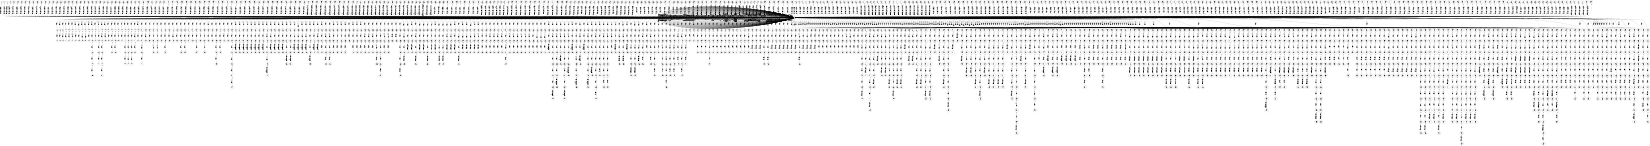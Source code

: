 digraph FST {
rankdir = LR;
size = "8.5,11";
label = "";
center = 1;
orientation = Landscape;
ranksep = "0.4";
nodesep = "0.25";
0 [label = "0", shape = circle, style = bold, fontsize = 14]
	0 -> 0 [label = "the:、/-0.56087", fontsize = 14];
	0 -> 0 [label = "the:た/-0.31363", fontsize = 14];
	0 -> 0 [label = "the:（/-0.22286", fontsize = 14];
	0 -> 0 [label = "the:その/-0.31193", fontsize = 14];
	0 -> 0 [label = "the:の/-0.46103", fontsize = 14];
	0 -> 0 [label = "the:は/-0.3999", fontsize = 14];
	0 -> 1 [label = "the:<eps>/-0.3569", fontsize = 14];
	0 -> 4 [label = "the:<eps>/-0.31222", fontsize = 14];
	0 -> 7 [label = "the:<eps>/-0.43285", fontsize = 14];
	0 -> 10 [label = "the:<eps>/-0.38489", fontsize = 14];
	0 -> 0 [label = "the:この/-0.36216", fontsize = 14];
	0 -> 0 [label = "the:前記/-0.39973", fontsize = 14];
	0 -> 0 [label = "the:する/-0.24789", fontsize = 14];
	0 -> 0 [label = "the:ア/-0.21137", fontsize = 14];
	0 -> 0 [label = "the:本/-0.2343", fontsize = 14];
	0 -> 0 [label = "the:各/-0.23004", fontsize = 14];
	0 -> 0 [label = "the:尚/-0.22102", fontsize = 14];
	0 -> 184 [label = "the:<eps>/-0.40445", fontsize = 14];
	0 -> 188 [label = "the:<eps>/-0.33391", fontsize = 14];
	0 -> 192 [label = "the:<eps>/-0.34923", fontsize = 14];
	0 -> 196 [label = "the:<eps>/-0.27232", fontsize = 14];
	0 -> 200 [label = "the:<eps>/0.19673", fontsize = 14];
	0 -> 204 [label = "the:<eps>/-0.25487", fontsize = 14];
	0 -> 208 [label = "the:<eps>/-0.17473", fontsize = 14];
	0 -> 212 [label = "the:<eps>/-0.12448", fontsize = 14];
	0 -> 216 [label = "the:<eps>/-0.36138", fontsize = 14];
	0 -> 222 [label = "the:<eps>/-0.2327", fontsize = 14];
	0 -> 226 [label = "the:<eps>/-0.42207", fontsize = 14];
	0 -> 230 [label = "the:<eps>/0.07558", fontsize = 14];
	0 -> 234 [label = "the:<eps>/-0.29651", fontsize = 14];
	0 -> 238 [label = "the:<eps>/-0.37105", fontsize = 14];
	0 -> 243 [label = "the:<eps>/-0.31583", fontsize = 14];
	0 -> 248 [label = "the:<eps>/-0.23944", fontsize = 14];
	0 -> 252 [label = "the:<eps>/0.15929", fontsize = 14];
	0 -> 256 [label = "the:<eps>/-0.26203", fontsize = 14];
	0 -> 260 [label = "the:<eps>/-0.17022", fontsize = 14];
	0 -> 264 [label = "the:<eps>/-0.29693", fontsize = 14];
	0 -> 269 [label = "the:<eps>/-0.18303", fontsize = 14];
	0 -> 273 [label = "the:<eps>/-0.18189", fontsize = 14];
	0 -> 365 [label = "the:<eps>/-0.36073", fontsize = 14];
	0 -> 370 [label = "the:<eps>/-0.61566", fontsize = 14];
	0 -> 374 [label = "the:<eps>/-0.31645", fontsize = 14];
	0 -> 378 [label = "the:<eps>/-0.27741", fontsize = 14];
	0 -> 383 [label = "the:<eps>/-0.33585", fontsize = 14];
	0 -> 387 [label = "the:<eps>/-0.52285", fontsize = 14];
	0 -> 391 [label = "the:<eps>/-0.45203", fontsize = 14];
	0 -> 396 [label = "the:<eps>/-0.37682", fontsize = 14];
	0 -> 400 [label = "the:<eps>/-0.23287", fontsize = 14];
	0 -> 404 [label = "the:<eps>/-0.43661", fontsize = 14];
	0 -> 409 [label = "the:<eps>/-0.38428", fontsize = 14];
	0 -> 2077 [label = "the:<eps>/-0.26473", fontsize = 14];
	0 -> 1895 [label = "the:<eps>/-0.15358", fontsize = 14];
	0 -> 414 [label = "the:<eps>/-0.37409", fontsize = 14];
	0 -> 418 [label = "the:<eps>/-0.34301", fontsize = 14];
	0 -> 422 [label = "the:<eps>/-0.18122", fontsize = 14];
	0 -> 426 [label = "the:<eps>/-0.28047", fontsize = 14];
	0 -> 1172 [label = "the:<eps>/-0.15667", fontsize = 14];
	0 -> 1178 [label = "the:<eps>/-0.47551", fontsize = 14];
	0 -> 1844 [label = "the:<eps>/-0.079063", fontsize = 14];
	0 -> 1838 [label = "the:<eps>/0.42364", fontsize = 14];
	0 -> 1830 [label = "the:<eps>/-0.30625", fontsize = 14];
	0 -> 1823 [label = "the:<eps>/-0.25733", fontsize = 14];
	0 -> 1815 [label = "the:<eps>/-0.24678", fontsize = 14];
	0 -> 1809 [label = "the:<eps>/-0.28874", fontsize = 14];
	0 -> 1183 [label = "the:<eps>/-0.29856", fontsize = 14];
	0 -> 1189 [label = "the:<eps>/-0.39245", fontsize = 14];
	0 -> 1195 [label = "the:<eps>/-0.15568", fontsize = 14];
	0 -> 1200 [label = "the:<eps>/-0.27488", fontsize = 14];
	0 -> 1205 [label = "the:<eps>/-0.24024", fontsize = 14];
	0 -> 1210 [label = "the:<eps>/-0.16496", fontsize = 14];
	0 -> 1275 [label = "the:<eps>/-0.37174", fontsize = 14];
	0 -> 1281 [label = "the:<eps>/-0.36111", fontsize = 14];
	0 -> 1287 [label = "the:<eps>/-0.5223", fontsize = 14];
	0 -> 1293 [label = "the:<eps>/-0.30069", fontsize = 14];
	0 -> 1299 [label = "the:<eps>/-0.32009", fontsize = 14];
	0 -> 1305 [label = "the:<eps>/-0.27989", fontsize = 14];
	0 -> 1311 [label = "the:<eps>/-0.29618", fontsize = 14];
	0 -> 1376 [label = "the:<eps>/-0.26729", fontsize = 14];
	0 -> 1369 [label = "the:<eps>/-0.1684", fontsize = 14];
	0 -> 1363 [label = "the:<eps>/-0.32513", fontsize = 14];
	0 -> 1356 [label = "the:<eps>/-0.26699", fontsize = 14];
	0 -> 1350 [label = "the:<eps>/-0.32086", fontsize = 14];
	0 -> 1344 [label = "the:<eps>/-0.20719", fontsize = 14];
	0 -> 1337 [label = "the:<eps>/-0.33098", fontsize = 14];
	0 -> 1330 [label = "the:<eps>/-0.26729", fontsize = 14];
	0 -> 1323 [label = "the:<eps>/-0.33027", fontsize = 14];
	0 -> 1317 [label = "the:<eps>/-0.37675", fontsize = 14];
	0 -> 0 [label = "operation:時/-0.28166", fontsize = 14];
	0 -> 0 [label = "operation:動作/-0.68892", fontsize = 14];
	0 -> 13 [label = "operation:<eps>/-0.4173", fontsize = 14];
	0 -> 0 [label = "operation:制御/0.16617", fontsize = 14];
	0 -> 0 [label = "operation:行/-0.036389", fontsize = 14];
	0 -> 0 [label = "operation:とき/-0.0051324", fontsize = 14];
	0 -> 0 [label = "operation:作業/-0.3631", fontsize = 14];
	0 -> 0 [label = "operation:駆動/0.042562", fontsize = 14];
	0 -> 1265 [label = "operation:<eps>/-0.33885", fontsize = 14];
	0 -> 1260 [label = "operation:<eps>/-0.063822", fontsize = 14];
	0 -> 1255 [label = "operation:<eps>/-0.2353", fontsize = 14];
	0 -> 1250 [label = "operation:<eps>/-0.25871", fontsize = 14];
	0 -> 1243 [label = "operation:<eps>/-0.30357", fontsize = 14];
	0 -> 1238 [label = "operation:<eps>/-0.24014", fontsize = 14];
	0 -> 1233 [label = "operation:<eps>/-0.20199", fontsize = 14];
	0 -> 1227 [label = "operation:<eps>/-0.35931", fontsize = 14];
	0 -> 1220 [label = "operation:<eps>/-0.29407", fontsize = 14];
	0 -> 1215 [label = "operation:<eps>/-0.50851", fontsize = 14];
	0 -> 0 [label = "operation:操作/-0.51413", fontsize = 14];
	0 -> 0 [label = "operation:運転/-0.43456", fontsize = 14];
	0 -> 16 [label = "operation:<eps>/-0.36208", fontsize = 14];
	0 -> 0 [label = "operation:作動/-0.37477", fontsize = 14];
	0 -> 0 [label = "operation:作用/-0.32452", fontsize = 14];
	0 -> 0 [label = "operation:演算/-0.3025", fontsize = 14];
	0 -> 0 [label = "operation:操作用/-0.20489", fontsize = 14];
	0 -> 0 [label = "operation:稼動/-0.29447", fontsize = 14];
	0 -> 0 [label = "operation:オペレーション/-0.31311", fontsize = 14];
	0 -> 277 [label = "operation:<eps>/-0.57895", fontsize = 14];
	0 -> 281 [label = "operation:<eps>/-0.42339", fontsize = 14];
	0 -> 286 [label = "operation:<eps>/-0.36338", fontsize = 14];
	0 -> 291 [label = "operation:<eps>/-0.23264", fontsize = 14];
	0 -> 295 [label = "operation:<eps>/-0.3172", fontsize = 14];
	0 -> 299 [label = "operation:<eps>/-0.28542", fontsize = 14];
	0 -> 303 [label = "operation:<eps>/-0.090636", fontsize = 14];
	0 -> 307 [label = "operation:<eps>/0.47909", fontsize = 14];
	0 -> 2087 [label = "operation:<eps>/0.95022", fontsize = 14];
	0 -> 310 [label = "operation:<eps>/-0.12034", fontsize = 14];
	0 -> 314 [label = "operation:<eps>/-0.074522", fontsize = 14];
	0 -> 318 [label = "operation:<eps>/-0.16966", fontsize = 14];
	0 -> 322 [label = "operation:<eps>/-0.32445", fontsize = 14];
	0 -> 326 [label = "operation:<eps>/-0.16821", fontsize = 14];
	0 -> 330 [label = "operation:<eps>/-0.33337", fontsize = 14];
	0 -> 334 [label = "operation:<eps>/-0.3306", fontsize = 14];
	0 -> 339 [label = "operation:<eps>/-0.00033369", fontsize = 14];
	0 -> 345 [label = "operation:<eps>/-0.13502", fontsize = 14];
	0 -> 349 [label = "operation:<eps>/-0.10727", fontsize = 14];
	0 -> 359 [label = "of:<eps>/-0.14201", fontsize = 14];
	0 -> 356 [label = "of:<eps>/0.027535", fontsize = 14];
	0 -> 353 [label = "of:<eps>/-0.53235", fontsize = 14];
	0 -> 0 [label = "of:が/-0.23188", fontsize = 14];
	0 -> 0 [label = "of:を/-0.38236", fontsize = 14];
	0 -> 1270 [label = "of:<eps>/-0.43367", fontsize = 14];
	0 -> 1851 [label = "of:<eps>/-0.21811", fontsize = 14];
	0 -> 1859 [label = "of:<eps>/-0.24167", fontsize = 14];
	0 -> 0 [label = "of:の/-0.61023", fontsize = 14];
	0 -> 0 [label = "of:は/-0.039741", fontsize = 14];
	0 -> 0 [label = "of:に/-0.19756", fontsize = 14];
	0 -> 19 [label = "of:<eps>/-0.19877", fontsize = 14];
	0 -> 0 [label = "of:も/0.068829", fontsize = 14];
	0 -> 1888 [label = "of:<eps>/-0.18588", fontsize = 14];
	0 -> 1881 [label = "of:<eps>/-0.27116", fontsize = 14];
	0 -> 1874 [label = "of:<eps>/-0.10963", fontsize = 14];
	0 -> 1867 [label = "of:<eps>/-0.28196", fontsize = 14];
	0 -> 431 [label = "memory:<eps>/-0.56935", fontsize = 14];
	0 -> 435 [label = "memory:<eps>/-0.37987", fontsize = 14];
	0 -> 439 [label = "memory:<eps>/-0.56401", fontsize = 14];
	0 -> 443 [label = "memory:<eps>/-0.63394", fontsize = 14];
	0 -> 0 [label = "memory:メモリー/-0.33213", fontsize = 14];
	0 -> 0 [label = "memory:記憶/-0.50651", fontsize = 14];
	0 -> 28 [label = "memory:<eps>/-0.44241", fontsize = 14];
	0 -> 25 [label = "memory:<eps>/-0.39282", fontsize = 14];
	0 -> 0 [label = "memory:メモリ/-0.74373", fontsize = 14];
	0 -> 447 [label = "memory:<eps>/-0.17776", fontsize = 14];
	0 -> 0 [label = "memory:用/0.19475", fontsize = 14];
	0 -> 22 [label = "memory:<eps>/-0.3797", fontsize = 14];
	0 -> 1455 [label = "memory:<eps>/-0.31458", fontsize = 14];
	0 -> 1449 [label = "memory:<eps>/-0.39019", fontsize = 14];
	0 -> 1443 [label = "memory:<eps>/-0.025121", fontsize = 14];
	0 -> 1437 [label = "memory:<eps>/0.076434", fontsize = 14];
	0 -> 1431 [label = "memory:<eps>/-0.38098", fontsize = 14];
	0 -> 1425 [label = "memory:<eps>/0.14598", fontsize = 14];
	0 -> 0 [label = "memory:の/0.33409", fontsize = 14];
	0 -> 1419 [label = "memory:<eps>/-0.27763", fontsize = 14];
	0 -> 1413 [label = "memory:<eps>/-0.406", fontsize = 14];
	0 -> 1407 [label = "memory:<eps>/-0.24597", fontsize = 14];
	0 -> 1401 [label = "memory:<eps>/-0.24493", fontsize = 14];
	0 -> 1395 [label = "memory:<eps>/-0.3004", fontsize = 14];
	0 -> 1389 [label = "memory:<eps>/-0.39727", fontsize = 14];
	0 -> 1383 [label = "memory:<eps>/0.097768", fontsize = 14];
	0 -> 484 [label = "device:<eps>/-0.084816", fontsize = 14];
	0 -> 475 [label = "device:<eps>/-0.27756", fontsize = 14];
	0 -> 0 [label = "device:装置/-0.6781", fontsize = 14];
	0 -> 0 [label = "device:図/0.16856", fontsize = 14];
	0 -> 0 [label = "device:部/0.10685", fontsize = 14];
	0 -> 0 [label = "device:回路/0.161", fontsize = 14];
	0 -> 0 [label = "device:手段/-0.23788", fontsize = 14];
	0 -> 0 [label = "device:機/-0.049661", fontsize = 14];
	0 -> 0 [label = "device:素子/-0.45702", fontsize = 14];
	0 -> 0 [label = "device:器/-0.20696", fontsize = 14];
	0 -> 0 [label = "device:ユニット/-0.0507", fontsize = 14];
	0 -> 0 [label = "device:部品/-0.047302", fontsize = 14];
	0 -> 0 [label = "device:自動/0.1774", fontsize = 14];
	0 -> 0 [label = "device:デバイス/-0.51675", fontsize = 14];
	0 -> 455 [label = "device:<eps>/0.18676", fontsize = 14];
	0 -> 459 [label = "device:<eps>/-0.4634", fontsize = 14];
	0 -> 463 [label = "device:<eps>/0.045507", fontsize = 14];
	0 -> 467 [label = "device:<eps>/-0.45961", fontsize = 14];
	0 -> 471 [label = "device:<eps>/-0.42926", fontsize = 14];
	0 -> 480 [label = "device:<eps>/0.2438", fontsize = 14];
	0 -> 488 [label = "device:<eps>/-0.30944", fontsize = 14];
	0 -> 492 [label = "device:<eps>/-0.32035", fontsize = 14];
	0 -> 496 [label = "device:<eps>/-0.19455", fontsize = 14];
	0 -> 500 [label = "device:<eps>/0.4156", fontsize = 14];
	0 -> 504 [label = "device:<eps>/-0.035688", fontsize = 14];
	0 -> 508 [label = "device:<eps>/-0.36738", fontsize = 14];
	0 -> 451 [label = "device:<eps>/0.13129", fontsize = 14];
	0 -> 512 [label = "device:<eps>/-0.40718", fontsize = 14];
	0 -> 516 [label = "device:<eps>/-0.26035", fontsize = 14];
	0 -> 558 [label = "is:<eps>/-0.1004", fontsize = 14];
	0 -> 552 [label = "is:<eps>/0.10613", fontsize = 14];
	0 -> 544 [label = "is:<eps>/0.047849", fontsize = 14];
	0 -> 539 [label = "is:<eps>/0.12729", fontsize = 14];
	0 -> 532 [label = "is:<eps>/0.071876", fontsize = 14];
	0 -> 524 [label = "is:<eps>/-0.19635", fontsize = 14];
	0 -> 520 [label = "is:<eps>/0.2423", fontsize = 14];
	0 -> 0 [label = "is:れ/-0.27942", fontsize = 14];
	0 -> 0 [label = "is:を/-0.5021", fontsize = 14];
	0 -> 0 [label = "is:が/-0.59235", fontsize = 14];
	0 -> 0 [label = "is:も/-0.11893", fontsize = 14];
	0 -> 1461 [label = "is:<eps>/0.16831", fontsize = 14];
	0 -> 1470 [label = "is:<eps>/-0.0063624", fontsize = 14];
	0 -> 562 [label = "is:<eps>/-0.22022", fontsize = 14];
	0 -> 569 [label = "is:<eps>/-0.37629", fontsize = 14];
	0 -> 574 [label = "is:<eps>/0.35048", fontsize = 14];
	0 -> 578 [label = "is:<eps>/-0.058095", fontsize = 14];
	0 -> 585 [label = "is:<eps>/0.27983", fontsize = 14];
	0 -> 0 [label = "is:に/-0.060866", fontsize = 14];
	0 -> 0 [label = "is:は/-0.57102", fontsize = 14];
	0 -> 0 [label = "is:の/0.052175", fontsize = 14];
	0 -> 0 [label = "is:あ/-0.039107", fontsize = 14];
	0 -> 1926 [label = "explained:<eps>/0.3398", fontsize = 14];
	0 -> 612 [label = "explained:<eps>/-0.081075", fontsize = 14];
	0 -> 1914 [label = "explained:<eps>/0.29471", fontsize = 14];
	0 -> 1904 [label = "explained:<eps>/0.1724", fontsize = 14];
	0 -> 1491 [label = "explained:<eps>/0.28873", fontsize = 14];
	0 -> 1484 [label = "explained:<eps>/0.29942", fontsize = 14];
	0 -> 1476 [label = "explained:<eps>/0.10802", fontsize = 14];
	0 -> 619 [label = "explained:<eps>/-0.11254", fontsize = 14];
	0 -> 605 [label = "explained:<eps>/-0.28668", fontsize = 14];
	0 -> 599 [label = "explained:<eps>/-0.31381", fontsize = 14];
	0 -> 591 [label = "explained:<eps>/-0.42177", fontsize = 14];
	0 -> 1944 [label = "explained:<eps>/0.066549", fontsize = 14];
	0 -> 31 [label = "explained:<eps>/-0.275", fontsize = 14];
	0 -> 34 [label = "explained:<eps>/-0.33562", fontsize = 14];
	0 -> 0 [label = "explained:挙げ/0.29163", fontsize = 14];
	0 -> 40 [label = "explained:<eps>/-0.16527", fontsize = 14];
	0 -> 43 [label = "explained:<eps>/-0.29887", fontsize = 14];
	0 -> 48 [label = "explained:<eps>/-0.41723", fontsize = 14];
	0 -> 0 [label = "explained:説明/-0.30893", fontsize = 14];
	0 -> 54 [label = "explained:<eps>/-0.36349", fontsize = 14];
	0 -> 0 [label = "explained:示/0.27057", fontsize = 14];
	0 -> 1935 [label = "explained:<eps>/0.21804", fontsize = 14];
	0 -> 0 [label = "by:だけ/-0.22931", fontsize = 14];
	0 -> 1510 [label = "by:<eps>/-0.20566", fontsize = 14];
	0 -> 1504 [label = "by:<eps>/0.047795", fontsize = 14];
	0 -> 1498 [label = "by:<eps>/0.29078", fontsize = 14];
	0 -> 1557 [label = "by:<eps>/-0.16127", fontsize = 14];
	0 -> 1547 [label = "by:<eps>/-0.384", fontsize = 14];
	0 -> 1537 [label = "by:<eps>/-0.3083", fontsize = 14];
	0 -> 0 [label = "by:を/-0.19469", fontsize = 14];
	0 -> 84 [label = "by:<eps>/-0.4855", fontsize = 14];
	0 -> 79 [label = "by:<eps>/-0.48271", fontsize = 14];
	0 -> 74 [label = "by:<eps>/-0.36928", fontsize = 14];
	0 -> 71 [label = "by:<eps>/-0.46807", fontsize = 14];
	0 -> 68 [label = "by:<eps>/-0.42801", fontsize = 14];
	0 -> 0 [label = "by:さ/-0.21351", fontsize = 14];
	0 -> 0 [label = "by:よ/-0.29911", fontsize = 14];
	0 -> 1531 [label = "by:<eps>/0.054063", fontsize = 14];
	0 -> 64 [label = "by:<eps>/-0.61361", fontsize = 14];
	0 -> 60 [label = "by:<eps>/-0.6033", fontsize = 14];
	0 -> 57 [label = "by:<eps>/-0.44887", fontsize = 14];
	0 -> 0 [label = "by:する/-0.063337", fontsize = 14];
	0 -> 0 [label = "by:し/-0.059941", fontsize = 14];
	0 -> 0 [label = "by:で/-0.22941", fontsize = 14];
	0 -> 1524 [label = "by:<eps>/0.073383", fontsize = 14];
	0 -> 1517 [label = "by:<eps>/-0.03964", fontsize = 14];
	0 -> 653 [label = "by:<eps>/-0.020763", fontsize = 14];
	0 -> 647 [label = "by:<eps>/-0.093589", fontsize = 14];
	0 -> 641 [label = "by:<eps>/-0.27687", fontsize = 14];
	0 -> 637 [label = "by:<eps>/-0.021847", fontsize = 14];
	0 -> 632 [label = "by:<eps>/0.057344", fontsize = 14];
	0 -> 627 [label = "by:<eps>/0.1308", fontsize = 14];
	0 -> 623 [label = "by:<eps>/0.12976", fontsize = 14];
	0 -> 111 [label = "referring:<eps>/-0.3378", fontsize = 14];
	0 -> 0 [label = "referring:て/-0.10708", fontsize = 14];
	0 -> 89 [label = "referring:<eps>/-0.13972", fontsize = 14];
	0 -> 93 [label = "referring:<eps>/-0.42099", fontsize = 14];
	0 -> 96 [label = "referring:<eps>/-0.51939", fontsize = 14];
	0 -> 107 [label = "referring:<eps>/-0.09833", fontsize = 14];
	0 -> 0 [label = "referring:基づ/0.034944", fontsize = 14];
	0 -> 104 [label = "referring:<eps>/-0.04811", fontsize = 14];
	0 -> 101 [label = "referring:<eps>/-0.095859", fontsize = 14];
	0 -> 0 [label = "referring:お/-0.064044", fontsize = 14];
	0 -> 718 [label = "referring:<eps>/-0.2085", fontsize = 14];
	0 -> 712 [label = "referring:<eps>/-0.19762", fontsize = 14];
	0 -> 707 [label = "referring:<eps>/-0.24149", fontsize = 14];
	0 -> 701 [label = "referring:<eps>/-0.24501", fontsize = 14];
	0 -> 695 [label = "referring:<eps>/-0.27703", fontsize = 14];
	0 -> 688 [label = "referring:<eps>/-0.23617", fontsize = 14];
	0 -> 682 [label = "referring:<eps>/-0.52856", fontsize = 14];
	0 -> 658 [label = "referring:<eps>/-0.10168", fontsize = 14];
	0 -> 663 [label = "referring:<eps>/0.06708", fontsize = 14];
	0 -> 667 [label = "referring:<eps>/-0.027612", fontsize = 14];
	0 -> 672 [label = "referring:<eps>/0.021181", fontsize = 14];
	0 -> 678 [label = "referring:<eps>/-0.18026", fontsize = 14];
	0 -> 115 [label = "to:<eps>/-0.29564", fontsize = 14];
	0 -> 0 [label = "to:〜/-0.48595", fontsize = 14];
	0 -> 1954 [label = "to:<eps>/0.10446", fontsize = 14];
	0 -> 1961 [label = "to:<eps>/-0.071983", fontsize = 14];
	0 -> 2094 [label = "to:<eps>/0.14927", fontsize = 14];
	0 -> 0 [label = "to:乃至/-0.34452", fontsize = 14];
	0 -> 0 [label = "to:と/-0.16568", fontsize = 14];
	0 -> 1968 [label = "to:<eps>/0.021096", fontsize = 14];
	0 -> 1568 [label = "to:<eps>/-0.054058", fontsize = 14];
	0 -> 0 [label = "to:し/-0.30047", fontsize = 14];
	0 -> 0 [label = "to:する/-0.23953", fontsize = 14];
	0 -> 0 [label = "to:に/-0.55959", fontsize = 14];
	0 -> 1563 [label = "to:<eps>/-0.006191", fontsize = 14];
	0 -> 118 [label = "to:<eps>/-0.31832", fontsize = 14];
	0 -> 0 [label = "to:が/-0.10491", fontsize = 14];
	0 -> 0 [label = "to:を/-0.39775", fontsize = 14];
	0 -> 0 [label = "to:へ/-0.43565", fontsize = 14];
	0 -> 0 [label = "to:れ/-0.16001", fontsize = 14];
	0 -> 0 [label = "to:対/-0.19348", fontsize = 14];
	0 -> 0 [label = "to:項/-0.12919", fontsize = 14];
	0 -> 0 [label = "figs:ここ/0.098487", fontsize = 14];
	0 -> 2006 [label = "figs:<eps>/-0.071223", fontsize = 14];
	0 -> 0 [label = "figs:図/-0.23526", fontsize = 14];
	0 -> 723 [label = "figs:<eps>/-0.43449", fontsize = 14];
	0 -> 1975 [label = "figs:<eps>/-0.051304", fontsize = 14];
	0 -> 726 [label = "figs:<eps>/0.13168", fontsize = 14];
	0 -> 1573 [label = "figs:<eps>/0.32883", fontsize = 14];
	0 -> 1578 [label = "figs:<eps>/-0.33933", fontsize = 14];
	0 -> 1583 [label = "figs:<eps>/-0.11227", fontsize = 14];
	0 -> 1589 [label = "figs:<eps>/0.41805", fontsize = 14];
	0 -> 1983 [label = "figs:<eps>/-0.12852", fontsize = 14];
	0 -> 1990 [label = "figs:<eps>/-0.074837", fontsize = 14];
	0 -> 1998 [label = "figs:<eps>/0.072319", fontsize = 14];
	0 -> 2029 [label = "figs:<eps>/0.10469", fontsize = 14];
	0 -> 2013 [label = "figs:<eps>/-0.12357", fontsize = 14];
	0 -> 2021 [label = "figs:<eps>/0.088636", fontsize = 14];
	0 -> 0 [label = ".:。/-0.62093", fontsize = 14];
	0 -> 122 [label = ".:<eps>/-0.37591", fontsize = 14];
	0 -> 131 [label = ".:<eps>/-0.67686", fontsize = 14];
	0 -> 125 [label = ".:<eps>/-0.56222", fontsize = 14];
	0 -> 145 [label = ".:<eps>/-0.60702", fontsize = 14];
	0 -> 128 [label = ".:<eps>/-0.5232", fontsize = 14];
	0 -> 142 [label = ".:<eps>/-0.38263", fontsize = 14];
	0 -> 139 [label = ".:<eps>/-0.70148", fontsize = 14];
	0 -> 0 [label = ".:る/-0.36042", fontsize = 14];
	0 -> 135 [label = ".:<eps>/-0.40936", fontsize = 14];
	0 -> 2103 [label = "2:<eps>/0.015585", fontsize = 14];
	0 -> 741 [label = "2:<eps>/-0.29474", fontsize = 14];
	0 -> 0 [label = "2:２２/0.14799", fontsize = 14];
	0 -> 0 [label = "2:２/-0.68238", fontsize = 14];
	0 -> 149 [label = "2:<eps>/-0.3041", fontsize = 14];
	0 -> 0 [label = "2:３/0.13144", fontsize = 14];
	0 -> 2037 [label = "2:<eps>/0.033532", fontsize = 14];
	0 -> 0 [label = "2:で/0.067064", fontsize = 14];
	0 -> 0 [label = "2:2/-0.29238", fontsize = 14];
	0 -> 729 [label = "2:<eps>/-0.46644", fontsize = 14];
	0 -> 733 [label = "2:<eps>/-0.25973", fontsize = 14];
	0 -> 737 [label = "2:<eps>/-0.16553", fontsize = 14];
	0 -> 746 [label = "2:<eps>/-0.41127", fontsize = 14];
	0 -> 750 [label = "2:<eps>/-0.3943", fontsize = 14];
	0 -> 754 [label = "2:<eps>/-0.085292", fontsize = 14];
	0 -> 758 [label = "2:<eps>/0.2477", fontsize = 14];
	0 -> 1593 [label = "2:<eps>/-0.13944", fontsize = 14];
	0 -> 782 [label = ",:<eps>/-0.18775", fontsize = 14];
	0 -> 0 [label = ",:が/0.10803", fontsize = 14];
	0 -> 0 [label = ",:に/-0.42948", fontsize = 14];
	0 -> 0 [label = ",:と/-0.27357", fontsize = 14];
	0 -> 0 [label = ",:で/-0.41565", fontsize = 14];
	0 -> 0 [label = ",:、/-0.60301", fontsize = 14];
	0 -> 2069 [label = ",:<eps>/-0.25135", fontsize = 14];
	0 -> 2061 [label = ",:<eps>/-0.27462", fontsize = 14];
	0 -> 2053 [label = ",:<eps>/-0.24652", fontsize = 14];
	0 -> 2045 [label = ",:<eps>/-0.19516", fontsize = 14];
	0 -> 762 [label = ",:<eps>/-0.21454", fontsize = 14];
	0 -> 1629 [label = ",:<eps>/-0.35586", fontsize = 14];
	0 -> 1623 [label = ",:<eps>/-0.26421", fontsize = 14];
	0 -> 1617 [label = ",:<eps>/-0.32474", fontsize = 14];
	0 -> 1611 [label = ",:<eps>/-0.30725", fontsize = 14];
	0 -> 1605 [label = ",:<eps>/-0.23763", fontsize = 14];
	0 -> 1599 [label = ",:<eps>/-0.26973", fontsize = 14];
	0 -> 766 [label = ",:<eps>/0.16198", fontsize = 14];
	0 -> 770 [label = ",:<eps>/-0.61923", fontsize = 14];
	0 -> 774 [label = ",:<eps>/-0.16196", fontsize = 14];
	0 -> 778 [label = ",:<eps>/-0.59585", fontsize = 14];
	0 -> 0 [label = ",:，/-0.41118", fontsize = 14];
	0 -> 794 [label = "8:<eps>/-0.4434", fontsize = 14];
	0 -> 790 [label = "8:<eps>/0.046785", fontsize = 14];
	0 -> 786 [label = "8:<eps>/0.047069", fontsize = 14];
	0 -> 798 [label = "8:<eps>/-0.46053", fontsize = 14];
	0 -> 803 [label = "8:<eps>/-0.41294", fontsize = 14];
	0 -> 808 [label = "8:<eps>/-0.57853", fontsize = 14];
	0 -> 812 [label = "8:<eps>/-0.49379", fontsize = 14];
	0 -> 832 [label = "8:<eps>/-0.6282", fontsize = 14];
	0 -> 1635 [label = "8:<eps>/0.75351", fontsize = 14];
	0 -> 836 [label = "8:<eps>/-0.39153", fontsize = 14];
	0 -> 841 [label = "8:<eps>/0.010243", fontsize = 14];
	0 -> 845 [label = "8:<eps>/0.23155", fontsize = 14];
	0 -> 849 [label = "8:<eps>/-0.23107", fontsize = 14];
	0 -> 0 [label = "8:５/0.083657", fontsize = 14];
	0 -> 853 [label = "8:<eps>/-0.30069", fontsize = 14];
	0 -> 0 [label = "8:６/0.0063373", fontsize = 14];
	0 -> 0 [label = "8:８/-0.72937", fontsize = 14];
	0 -> 0 [label = "8:７/-0.030488", fontsize = 14];
	0 -> 0 [label = "8:8/-0.3164", fontsize = 14];
	0 -> 1641 [label = "8:<eps>/0.56904", fontsize = 14];
	0 -> 1647 [label = "8:<eps>/-0.48615", fontsize = 14];
	0 -> 1653 [label = "8:<eps>/-0.41977", fontsize = 14];
	0 -> 1659 [label = "8:<eps>/-0.59096", fontsize = 14];
	0 -> 1665 [label = "8:<eps>/-0.4894", fontsize = 14];
	0 -> 1671 [label = "8:<eps>/-0.60984", fontsize = 14];
	0 -> 816 [label = "8:<eps>/-0.19116", fontsize = 14];
	0 -> 820 [label = "8:<eps>/-0.26488", fontsize = 14];
	0 -> 824 [label = "8:<eps>/-0.36007", fontsize = 14];
	0 -> 828 [label = "8:<eps>/-0.61906", fontsize = 14];
	0 -> 885 [label = "and:<eps>/-0.48705", fontsize = 14];
	0 -> 857 [label = "and:<eps>/-0.25716", fontsize = 14];
	0 -> 861 [label = "and:<eps>/-0.1766", fontsize = 14];
	0 -> 865 [label = "and:<eps>/-0.45269", fontsize = 14];
	0 -> 869 [label = "and:<eps>/-0.41743", fontsize = 14];
	0 -> 0 [label = "and:、/-0.41499", fontsize = 14];
	0 -> 0 [label = "and:と/-0.55896", fontsize = 14];
	0 -> 152 [label = "and:<eps>/-0.36289", fontsize = 14];
	0 -> 156 [label = "and:<eps>/-0.37709", fontsize = 14];
	0 -> 0 [label = "and:し/-0.19941", fontsize = 14];
	0 -> 0 [label = "and:り/-0.37128", fontsize = 14];
	0 -> 159 [label = "and:<eps>/-0.2664", fontsize = 14];
	0 -> 0 [label = "and:，/-0.43971", fontsize = 14];
	0 -> 0 [label = "and:・/-0.23966", fontsize = 14];
	0 -> 0 [label = "and:や/-0.42382", fontsize = 14];
	0 -> 0 [label = "and:／/-0.17653", fontsize = 14];
	0 -> 0 [label = "and:及び/-0.5598", fontsize = 14];
	0 -> 0 [label = "and:とも/-0.22509", fontsize = 14];
	0 -> 0 [label = "and:および/-0.59005", fontsize = 14];
	0 -> 0 [label = "and:ａｎｄ/-0.32098", fontsize = 14];
	0 -> 881 [label = "and:<eps>/-0.26595", fontsize = 14];
	0 -> 889 [label = "and:<eps>/-0.57548", fontsize = 14];
	0 -> 877 [label = "and:<eps>/-0.20127", fontsize = 14];
	0 -> 873 [label = "and:<eps>/-0.58547", fontsize = 14];
	0 -> 0 [label = "9:６/0.072311", fontsize = 14];
	0 -> 0 [label = "9:２２/0.26375", fontsize = 14];
	0 -> 0 [label = "9:８/0.067084", fontsize = 14];
	0 -> 0 [label = "9:７/0.012693", fontsize = 14];
	0 -> 0 [label = "9:9/-0.2683", fontsize = 14];
	0 -> 0 [label = "9:タ９/-0.3481", fontsize = 14];
	0 -> 0 [label = "9:４/0.13998", fontsize = 14];
	0 -> 0 [label = "9:２/0.28666", fontsize = 14];
	0 -> 897 [label = "9:<eps>/0.0094277", fontsize = 14];
	0 -> 893 [label = "9:<eps>/-0.315", fontsize = 14];
	0 -> 0 [label = "9:１０/0.21135", fontsize = 14];
	0 -> 0 [label = "9:９/-0.73569", fontsize = 14];
	0 -> 0 [label = "as:て/-0.29236", fontsize = 14];
	0 -> 998 [label = "as:<eps>/-0.20936", fontsize = 14];
	0 -> 1154 [label = "as:<eps>/0.26349", fontsize = 14];
	0 -> 1147 [label = "as:<eps>/-0.28088", fontsize = 14];
	0 -> 1142 [label = "as:<eps>/-0.09539", fontsize = 14];
	0 -> 1131 [label = "as:<eps>/-0.28477", fontsize = 14];
	0 -> 1123 [label = "as:<eps>/-0.16856", fontsize = 14];
	0 -> 1119 [label = "as:<eps>/0.2274", fontsize = 14];
	0 -> 1112 [label = "as:<eps>/-0.26293", fontsize = 14];
	0 -> 1105 [label = "as:<eps>/-0.25389", fontsize = 14];
	0 -> 1098 [label = "as:<eps>/-0.36718", fontsize = 14];
	0 -> 1091 [label = "as:<eps>/-0.30275", fontsize = 14];
	0 -> 1085 [label = "as:<eps>/-0.097186", fontsize = 14];
	0 -> 1077 [label = "as:<eps>/-0.27168", fontsize = 14];
	0 -> 1070 [label = "as:<eps>/-0.25932", fontsize = 14];
	0 -> 1064 [label = "as:<eps>/-0.31242", fontsize = 14];
	0 -> 1058 [label = "as:<eps>/-0.12728", fontsize = 14];
	0 -> 1053 [label = "as:<eps>/-0.095241", fontsize = 14];
	0 -> 1050 [label = "as:<eps>/0.17672", fontsize = 14];
	0 -> 1046 [label = "as:<eps>/0.48737", fontsize = 14];
	0 -> 1037 [label = "as:<eps>/-0.2336", fontsize = 14];
	0 -> 1030 [label = "as:<eps>/-0.1766", fontsize = 14];
	0 -> 1025 [label = "as:<eps>/0.28262", fontsize = 14];
	0 -> 1021 [label = "as:<eps>/0.050419", fontsize = 14];
	0 -> 1013 [label = "as:<eps>/-0.18006", fontsize = 14];
	0 -> 1005 [label = "as:<eps>/-0.19354", fontsize = 14];
	0 -> 1677 [label = "as:<eps>/-0.35068", fontsize = 14];
	0 -> 1688 [label = "as:<eps>/-0.41767", fontsize = 14];
	0 -> 1699 [label = "as:<eps>/-0.25181", fontsize = 14];
	0 -> 1709 [label = "as:<eps>/-0.39451", fontsize = 14];
	0 -> 1719 [label = "as:<eps>/-0.27346", fontsize = 14];
	0 -> 1730 [label = "as:<eps>/-0.45895", fontsize = 14];
	0 -> 1740 [label = "as:<eps>/0.27003", fontsize = 14];
	0 -> 1747 [label = "as:<eps>/0.085608", fontsize = 14];
	0 -> 1757 [label = "as:<eps>/-0.25832", fontsize = 14];
	0 -> 1767 [label = "as:<eps>/-0.30882", fontsize = 14];
	0 -> 1779 [label = "as:<eps>/-0.45913", fontsize = 14];
	0 -> 1789 [label = "as:<eps>/-0.26006", fontsize = 14];
	0 -> 1799 [label = "as:<eps>/-0.30584", fontsize = 14];
	0 -> 901 [label = "as:<eps>/-0.32572", fontsize = 14];
	0 -> 991 [label = "as:<eps>/-0.14179", fontsize = 14];
	0 -> 986 [label = "as:<eps>/-0.056148", fontsize = 14];
	0 -> 981 [label = "as:<eps>/0.00035848", fontsize = 14];
	0 -> 977 [label = "as:<eps>/0.25707", fontsize = 14];
	0 -> 970 [label = "as:<eps>/-0.35482", fontsize = 14];
	0 -> 963 [label = "as:<eps>/-0.22967", fontsize = 14];
	0 -> 955 [label = "as:<eps>/-0.33393", fontsize = 14];
	0 -> 948 [label = "as:<eps>/-0.15986", fontsize = 14];
	0 -> 942 [label = "as:<eps>/-0.32944", fontsize = 14];
	0 -> 936 [label = "as:<eps>/-0.19208", fontsize = 14];
	0 -> 931 [label = "as:<eps>/-0.087148", fontsize = 14];
	0 -> 924 [label = "as:<eps>/-0.16498", fontsize = 14];
	0 -> 915 [label = "as:<eps>/-0.20414", fontsize = 14];
	0 -> 909 [label = "as:<eps>/-0.02855", fontsize = 14];
	0 -> 0 [label = "as:し/-0.18418", fontsize = 14];
	0 -> 167 [label = "as:<eps>/-0.54554", fontsize = 14];
	0 -> 0 [label = "as:as/-0.21444", fontsize = 14];
	0 -> 0 [label = "as:で/-0.062963", fontsize = 14];
	0 -> 0 [label = "as:よう/-0.36808", fontsize = 14];
	0 -> 0 [label = "as:と/-0.31857", fontsize = 14];
	0 -> 162 [label = "as:<eps>/-0.33203", fontsize = 14];
	0 -> 0 [label = "as:に/0.076193", fontsize = 14];
	0 -> 0 [label = "as:ごと/-0.14753", fontsize = 14];
	0 -> 0 [label = "follows:的/0.31644", fontsize = 14];
	0 -> 0 [label = "follows:以下/-0.14586", fontsize = 14];
	0 -> 0 [label = "follows:あ/0.096589", fontsize = 14];
	0 -> 0 [label = "follows:る/0.24818", fontsize = 14];
	0 -> 0 [label = "follows:。/0.68621", fontsize = 14];
	0 -> 0 [label = "follows:に/0.046854", fontsize = 14];
	0 -> 0 [label = "follows:の/0.031811", fontsize = 14];
	0 -> 174 [label = "follows:<eps>/-0.13057", fontsize = 14];
	0 -> 171 [label = "follows:<eps>/-0.13299", fontsize = 14];
	0 -> 0 [label = "follows:次/-0.13776", fontsize = 14];
	0 -> 0 [label = "follows:追従/-0.15186", fontsize = 14];
	0 -> 177 [label = "follows:<eps>/-0.28327", fontsize = 14];
	0 -> 1167 [label = "follows:<eps>/0.15742", fontsize = 14];
	0 -> 1158 [label = "follows:<eps>/-0.34534", fontsize = 14];
1 [label = "1", shape = circle, style = solid, fontsize = 14]
2 [label = "2", shape = circle, style = solid, fontsize = 14]
	2 -> 3 [label = "<eps>:は", fontsize = 14];
3 [label = "3", shape = circle, style = solid, fontsize = 14]
	3 -> 0 [label = "<eps>:、", fontsize = 14];
4 [label = "4", shape = circle, style = solid, fontsize = 14]
5 [label = "5", shape = circle, style = solid, fontsize = 14]
	5 -> 6 [label = "<eps>:は", fontsize = 14];
6 [label = "6", shape = circle, style = solid, fontsize = 14]
	6 -> 0 [label = "<eps>:この", fontsize = 14];
7 [label = "7", shape = circle, style = solid, fontsize = 14]
8 [label = "8", shape = circle, style = solid, fontsize = 14]
	8 -> 9 [label = "<eps>:また", fontsize = 14];
9 [label = "9", shape = circle, style = solid, fontsize = 14]
	9 -> 0 [label = "<eps>:、", fontsize = 14];
10 [label = "10", shape = circle, style = solid, fontsize = 14]
11 [label = "11", shape = circle, style = solid, fontsize = 14]
	11 -> 12 [label = "<eps>:なお", fontsize = 14];
12 [label = "12", shape = circle, style = solid, fontsize = 14]
	12 -> 0 [label = "<eps>:、", fontsize = 14];
13 [label = "13", shape = circle, style = solid, fontsize = 14]
14 [label = "14", shape = circle, style = solid, fontsize = 14]
	14 -> 15 [label = "<eps>:動作", fontsize = 14];
15 [label = "15", shape = circle, style = solid, fontsize = 14]
	15 -> 0 [label = "<eps>:時", fontsize = 14];
16 [label = "16", shape = circle, style = solid, fontsize = 14]
17 [label = "17", shape = circle, style = solid, fontsize = 14]
	17 -> 18 [label = "<eps>:運転", fontsize = 14];
18 [label = "18", shape = circle, style = solid, fontsize = 14]
	18 -> 0 [label = "<eps>:時", fontsize = 14];
19 [label = "19", shape = circle, style = solid, fontsize = 14]
20 [label = "20", shape = circle, style = solid, fontsize = 14]
	20 -> 21 [label = "<eps>:に", fontsize = 14];
21 [label = "21", shape = circle, style = solid, fontsize = 14]
	21 -> 0 [label = "<eps>:おけ", fontsize = 14];
22 [label = "22", shape = circle, style = solid, fontsize = 14]
23 [label = "23", shape = circle, style = solid, fontsize = 14]
	23 -> 24 [label = "<eps>:・", fontsize = 14];
24 [label = "24", shape = circle, style = solid, fontsize = 14]
	24 -> 0 [label = "<eps>:メモリ", fontsize = 14];
25 [label = "25", shape = circle, style = solid, fontsize = 14]
26 [label = "26", shape = circle, style = solid, fontsize = 14]
	26 -> 27 [label = "<eps>:メモリ", fontsize = 14];
27 [label = "27", shape = circle, style = solid, fontsize = 14]
	27 -> 0 [label = "<eps>:装置", fontsize = 14];
28 [label = "28", shape = circle, style = solid, fontsize = 14]
29 [label = "29", shape = circle, style = solid, fontsize = 14]
	29 -> 30 [label = "<eps>:メモリ", fontsize = 14];
30 [label = "30", shape = circle, style = solid, fontsize = 14]
	30 -> 0 [label = "<eps>:セル", fontsize = 14];
31 [label = "31", shape = circle, style = solid, fontsize = 14]
32 [label = "32", shape = circle, style = solid, fontsize = 14]
	32 -> 33 [label = "<eps>:て", fontsize = 14];
33 [label = "33", shape = circle, style = solid, fontsize = 14]
	33 -> 0 [label = "<eps>:説明", fontsize = 14];
34 [label = "34", shape = circle, style = solid, fontsize = 14]
35 [label = "35", shape = circle, style = solid, fontsize = 14]
	35 -> 36 [label = "<eps>:に", fontsize = 14];
36 [label = "36", shape = circle, style = solid, fontsize = 14]
	36 -> 37 [label = "<eps>:つ", fontsize = 14];
37 [label = "37", shape = circle, style = solid, fontsize = 14]
	37 -> 38 [label = "<eps>:い", fontsize = 14];
38 [label = "38", shape = circle, style = solid, fontsize = 14]
	38 -> 39 [label = "<eps>:て", fontsize = 14];
39 [label = "39", shape = circle, style = solid, fontsize = 14]
	39 -> 0 [label = "<eps>:説明", fontsize = 14];
40 [label = "40", shape = circle, style = solid, fontsize = 14]
41 [label = "41", shape = circle, style = solid, fontsize = 14]
	41 -> 42 [label = "<eps>:つ", fontsize = 14];
42 [label = "42", shape = circle, style = solid, fontsize = 14]
	42 -> 0 [label = "<eps>:い", fontsize = 14];
43 [label = "43", shape = circle, style = solid, fontsize = 14]
44 [label = "44", shape = circle, style = solid, fontsize = 14]
	44 -> 45 [label = "<eps>:つ", fontsize = 14];
45 [label = "45", shape = circle, style = solid, fontsize = 14]
	45 -> 46 [label = "<eps>:い", fontsize = 14];
46 [label = "46", shape = circle, style = solid, fontsize = 14]
	46 -> 47 [label = "<eps>:て", fontsize = 14];
47 [label = "47", shape = circle, style = solid, fontsize = 14]
	47 -> 0 [label = "<eps>:説明", fontsize = 14];
48 [label = "48", shape = circle, style = solid, fontsize = 14]
49 [label = "49", shape = circle, style = solid, fontsize = 14]
	49 -> 50 [label = "<eps>:つ", fontsize = 14];
50 [label = "50", shape = circle, style = solid, fontsize = 14]
	50 -> 51 [label = "<eps>:い", fontsize = 14];
51 [label = "51", shape = circle, style = solid, fontsize = 14]
	51 -> 52 [label = "<eps>:て", fontsize = 14];
52 [label = "52", shape = circle, style = solid, fontsize = 14]
	52 -> 53 [label = "<eps>:説明", fontsize = 14];
53 [label = "53", shape = circle, style = solid, fontsize = 14]
	53 -> 0 [label = "<eps>:する", fontsize = 14];
54 [label = "54", shape = circle, style = solid, fontsize = 14]
55 [label = "55", shape = circle, style = solid, fontsize = 14]
	55 -> 56 [label = "<eps>:説明", fontsize = 14];
56 [label = "56", shape = circle, style = solid, fontsize = 14]
	56 -> 0 [label = "<eps>:する", fontsize = 14];
57 [label = "57", shape = circle, style = solid, fontsize = 14]
58 [label = "58", shape = circle, style = solid, fontsize = 14]
	58 -> 59 [label = "<eps>:に", fontsize = 14];
59 [label = "59", shape = circle, style = solid, fontsize = 14]
	59 -> 0 [label = "<eps>:よ", fontsize = 14];
60 [label = "60", shape = circle, style = solid, fontsize = 14]
61 [label = "61", shape = circle, style = solid, fontsize = 14]
	61 -> 62 [label = "<eps>:に", fontsize = 14];
62 [label = "62", shape = circle, style = solid, fontsize = 14]
	62 -> 63 [label = "<eps>:よ", fontsize = 14];
63 [label = "63", shape = circle, style = solid, fontsize = 14]
	63 -> 0 [label = "<eps>:っ", fontsize = 14];
64 [label = "64", shape = circle, style = solid, fontsize = 14]
65 [label = "65", shape = circle, style = solid, fontsize = 14]
	65 -> 66 [label = "<eps>:に", fontsize = 14];
66 [label = "66", shape = circle, style = solid, fontsize = 14]
	66 -> 67 [label = "<eps>:よ", fontsize = 14];
67 [label = "67", shape = circle, style = solid, fontsize = 14]
	67 -> 0 [label = "<eps>:り", fontsize = 14];
68 [label = "68", shape = circle, style = solid, fontsize = 14]
69 [label = "69", shape = circle, style = solid, fontsize = 14]
	69 -> 70 [label = "<eps>:よ", fontsize = 14];
70 [label = "70", shape = circle, style = solid, fontsize = 14]
	70 -> 0 [label = "<eps>:っ", fontsize = 14];
71 [label = "71", shape = circle, style = solid, fontsize = 14]
72 [label = "72", shape = circle, style = solid, fontsize = 14]
	72 -> 73 [label = "<eps>:よ", fontsize = 14];
73 [label = "73", shape = circle, style = solid, fontsize = 14]
	73 -> 0 [label = "<eps>:り", fontsize = 14];
74 [label = "74", shape = circle, style = solid, fontsize = 14]
75 [label = "75", shape = circle, style = solid, fontsize = 14]
	75 -> 76 [label = "<eps>:よ", fontsize = 14];
76 [label = "76", shape = circle, style = solid, fontsize = 14]
	76 -> 77 [label = "<eps>:り", fontsize = 14];
77 [label = "77", shape = circle, style = solid, fontsize = 14]
	77 -> 78 [label = "<eps>:行", fontsize = 14];
78 [label = "78", shape = circle, style = solid, fontsize = 14]
	78 -> 0 [label = "<eps>:わ", fontsize = 14];
79 [label = "79", shape = circle, style = solid, fontsize = 14]
80 [label = "80", shape = circle, style = solid, fontsize = 14]
	80 -> 81 [label = "<eps>:こと", fontsize = 14];
81 [label = "81", shape = circle, style = solid, fontsize = 14]
	81 -> 82 [label = "<eps>:に", fontsize = 14];
82 [label = "82", shape = circle, style = solid, fontsize = 14]
	82 -> 83 [label = "<eps>:よ", fontsize = 14];
83 [label = "83", shape = circle, style = solid, fontsize = 14]
	83 -> 0 [label = "<eps>:っ", fontsize = 14];
84 [label = "84", shape = circle, style = solid, fontsize = 14]
85 [label = "85", shape = circle, style = solid, fontsize = 14]
	85 -> 86 [label = "<eps>:こと", fontsize = 14];
86 [label = "86", shape = circle, style = solid, fontsize = 14]
	86 -> 87 [label = "<eps>:に", fontsize = 14];
87 [label = "87", shape = circle, style = solid, fontsize = 14]
	87 -> 88 [label = "<eps>:よ", fontsize = 14];
88 [label = "88", shape = circle, style = solid, fontsize = 14]
	88 -> 0 [label = "<eps>:り", fontsize = 14];
89 [label = "89", shape = circle, style = solid, fontsize = 14]
90 [label = "90", shape = circle, style = solid, fontsize = 14]
	90 -> 91 [label = "<eps>:を", fontsize = 14];
91 [label = "91", shape = circle, style = solid, fontsize = 14]
	91 -> 92 [label = "<eps>:用い", fontsize = 14];
92 [label = "92", shape = circle, style = solid, fontsize = 14]
	92 -> 0 [label = "<eps>:て", fontsize = 14];
93 [label = "93", shape = circle, style = solid, fontsize = 14]
94 [label = "94", shape = circle, style = solid, fontsize = 14]
	94 -> 95 [label = "<eps>:を", fontsize = 14];
95 [label = "95", shape = circle, style = solid, fontsize = 14]
	95 -> 0 [label = "<eps>:参照", fontsize = 14];
96 [label = "96", shape = circle, style = solid, fontsize = 14]
97 [label = "97", shape = circle, style = solid, fontsize = 14]
	97 -> 98 [label = "<eps>:を", fontsize = 14];
98 [label = "98", shape = circle, style = solid, fontsize = 14]
	98 -> 99 [label = "<eps>:参照", fontsize = 14];
99 [label = "99", shape = circle, style = solid, fontsize = 14]
	99 -> 100 [label = "<eps>:し", fontsize = 14];
100 [label = "100", shape = circle, style = solid, fontsize = 14]
	100 -> 0 [label = "<eps>:て", fontsize = 14];
101 [label = "101", shape = circle, style = solid, fontsize = 14]
102 [label = "102", shape = circle, style = solid, fontsize = 14]
	102 -> 103 [label = "<eps>:用い", fontsize = 14];
103 [label = "103", shape = circle, style = solid, fontsize = 14]
	103 -> 0 [label = "<eps>:て", fontsize = 14];
104 [label = "104", shape = circle, style = solid, fontsize = 14]
105 [label = "105", shape = circle, style = solid, fontsize = 14]
	105 -> 106 [label = "<eps>:示", fontsize = 14];
106 [label = "106", shape = circle, style = solid, fontsize = 14]
	106 -> 0 [label = "<eps>:し", fontsize = 14];
107 [label = "107", shape = circle, style = solid, fontsize = 14]
108 [label = "108", shape = circle, style = solid, fontsize = 14]
	108 -> 109 [label = "<eps>:基づ", fontsize = 14];
109 [label = "109", shape = circle, style = solid, fontsize = 14]
	109 -> 110 [label = "<eps>:い", fontsize = 14];
110 [label = "110", shape = circle, style = solid, fontsize = 14]
	110 -> 0 [label = "<eps>:て", fontsize = 14];
111 [label = "111", shape = circle, style = solid, fontsize = 14]
112 [label = "112", shape = circle, style = solid, fontsize = 14]
	112 -> 113 [label = "<eps>:参照", fontsize = 14];
113 [label = "113", shape = circle, style = solid, fontsize = 14]
	113 -> 114 [label = "<eps>:し", fontsize = 14];
114 [label = "114", shape = circle, style = solid, fontsize = 14]
	114 -> 0 [label = "<eps>:て", fontsize = 14];
115 [label = "115", shape = circle, style = solid, fontsize = 14]
116 [label = "116", shape = circle, style = solid, fontsize = 14]
	116 -> 117 [label = "<eps>:に", fontsize = 14];
117 [label = "117", shape = circle, style = solid, fontsize = 14]
	117 -> 0 [label = "<eps>:し", fontsize = 14];
118 [label = "118", shape = circle, style = solid, fontsize = 14]
119 [label = "119", shape = circle, style = solid, fontsize = 14]
	119 -> 120 [label = "<eps>:に", fontsize = 14];
120 [label = "120", shape = circle, style = solid, fontsize = 14]
	120 -> 121 [label = "<eps>:対", fontsize = 14];
121 [label = "121", shape = circle, style = solid, fontsize = 14]
	121 -> 0 [label = "<eps>:し", fontsize = 14];
122 [label = "122", shape = circle, style = solid, fontsize = 14]
123 [label = "123", shape = circle, style = solid, fontsize = 14]
	123 -> 124 [label = "<eps>:た", fontsize = 14];
124 [label = "124", shape = circle, style = solid, fontsize = 14]
	124 -> 0 [label = "<eps>:。", fontsize = 14];
125 [label = "125", shape = circle, style = solid, fontsize = 14]
126 [label = "126", shape = circle, style = solid, fontsize = 14]
	126 -> 127 [label = "<eps>:する", fontsize = 14];
127 [label = "127", shape = circle, style = solid, fontsize = 14]
	127 -> 0 [label = "<eps>:。", fontsize = 14];
128 [label = "128", shape = circle, style = solid, fontsize = 14]
129 [label = "129", shape = circle, style = solid, fontsize = 14]
	129 -> 130 [label = "<eps>:い", fontsize = 14];
130 [label = "130", shape = circle, style = solid, fontsize = 14]
	130 -> 0 [label = "<eps>:。", fontsize = 14];
131 [label = "131", shape = circle, style = solid, fontsize = 14]
132 [label = "132", shape = circle, style = solid, fontsize = 14]
	132 -> 133 [label = "<eps>:い", fontsize = 14];
133 [label = "133", shape = circle, style = solid, fontsize = 14]
	133 -> 134 [label = "<eps>:る", fontsize = 14];
134 [label = "134", shape = circle, style = solid, fontsize = 14]
	134 -> 0 [label = "<eps>:。", fontsize = 14];
135 [label = "135", shape = circle, style = solid, fontsize = 14]
136 [label = "136", shape = circle, style = solid, fontsize = 14]
	136 -> 137 [label = "<eps>:い", fontsize = 14];
137 [label = "137", shape = circle, style = solid, fontsize = 14]
	137 -> 138 [label = "<eps>:く", fontsize = 14];
138 [label = "138", shape = circle, style = solid, fontsize = 14]
	138 -> 0 [label = "<eps>:。", fontsize = 14];
139 [label = "139", shape = circle, style = solid, fontsize = 14]
140 [label = "140", shape = circle, style = solid, fontsize = 14]
	140 -> 141 [label = "<eps>:る", fontsize = 14];
141 [label = "141", shape = circle, style = solid, fontsize = 14]
	141 -> 0 [label = "<eps>:。", fontsize = 14];
142 [label = "142", shape = circle, style = solid, fontsize = 14]
143 [label = "143", shape = circle, style = solid, fontsize = 14]
	143 -> 144 [label = "<eps>:う", fontsize = 14];
144 [label = "144", shape = circle, style = solid, fontsize = 14]
	144 -> 0 [label = "<eps>:。", fontsize = 14];
145 [label = "145", shape = circle, style = solid, fontsize = 14]
146 [label = "146", shape = circle, style = solid, fontsize = 14]
	146 -> 147 [label = "<eps>:あ", fontsize = 14];
147 [label = "147", shape = circle, style = solid, fontsize = 14]
	147 -> 148 [label = "<eps>:る", fontsize = 14];
148 [label = "148", shape = circle, style = solid, fontsize = 14]
	148 -> 0 [label = "<eps>:。", fontsize = 14];
149 [label = "149", shape = circle, style = solid, fontsize = 14]
150 [label = "150", shape = circle, style = solid, fontsize = 14]
	150 -> 151 [label = "<eps>:部", fontsize = 14];
151 [label = "151", shape = circle, style = solid, fontsize = 14]
	151 -> 0 [label = "<eps>:２", fontsize = 14];
152 [label = "152", shape = circle, style = solid, fontsize = 14]
153 [label = "153", shape = circle, style = solid, fontsize = 14]
	153 -> 154 [label = "<eps>:と", fontsize = 14];
154 [label = "154", shape = circle, style = solid, fontsize = 14]
	154 -> 155 [label = "<eps>:し", fontsize = 14];
155 [label = "155", shape = circle, style = solid, fontsize = 14]
	155 -> 0 [label = "<eps>:、", fontsize = 14];
156 [label = "156", shape = circle, style = solid, fontsize = 14]
157 [label = "157", shape = circle, style = solid, fontsize = 14]
	157 -> 158 [label = "<eps>:と", fontsize = 14];
158 [label = "158", shape = circle, style = solid, fontsize = 14]
	158 -> 0 [label = "<eps>:とも", fontsize = 14];
159 [label = "159", shape = circle, style = solid, fontsize = 14]
160 [label = "160", shape = circle, style = solid, fontsize = 14]
	160 -> 161 [label = "<eps>:り", fontsize = 14];
161 [label = "161", shape = circle, style = solid, fontsize = 14]
	161 -> 0 [label = "<eps>:、", fontsize = 14];
162 [label = "162", shape = circle, style = solid, fontsize = 14]
163 [label = "163", shape = circle, style = solid, fontsize = 14]
	163 -> 164 [label = "<eps>:と", fontsize = 14];
164 [label = "164", shape = circle, style = solid, fontsize = 14]
	164 -> 165 [label = "<eps>:な", fontsize = 14];
165 [label = "165", shape = circle, style = solid, fontsize = 14]
	165 -> 166 [label = "<eps>:っ", fontsize = 14];
166 [label = "166", shape = circle, style = solid, fontsize = 14]
	166 -> 0 [label = "<eps>:て", fontsize = 14];
167 [label = "167", shape = circle, style = solid, fontsize = 14]
168 [label = "168", shape = circle, style = solid, fontsize = 14]
	168 -> 169 [label = "<eps>:と", fontsize = 14];
169 [label = "169", shape = circle, style = solid, fontsize = 14]
	169 -> 170 [label = "<eps>:し", fontsize = 14];
170 [label = "170", shape = circle, style = solid, fontsize = 14]
	170 -> 0 [label = "<eps>:て", fontsize = 14];
171 [label = "171", shape = circle, style = solid, fontsize = 14]
172 [label = "172", shape = circle, style = solid, fontsize = 14]
	172 -> 173 [label = "<eps>:次", fontsize = 14];
173 [label = "173", shape = circle, style = solid, fontsize = 14]
	173 -> 0 [label = "<eps>:の", fontsize = 14];
174 [label = "174", shape = circle, style = solid, fontsize = 14]
175 [label = "175", shape = circle, style = solid, fontsize = 14]
	175 -> 176 [label = "<eps>:次", fontsize = 14];
176 [label = "176", shape = circle, style = solid, fontsize = 14]
	176 -> 0 [label = "<eps>:に", fontsize = 14];
177 [label = "177", shape = circle, style = solid, fontsize = 14]
178 [label = "178", shape = circle, style = solid, fontsize = 14]
	178 -> 179 [label = "<eps>:下記", fontsize = 14];
179 [label = "179", shape = circle, style = solid, fontsize = 14]
	179 -> 180 [label = "<eps>:の", fontsize = 14];
180 [label = "180", shape = circle, style = solid, fontsize = 14]
	180 -> 181 [label = "<eps>:よう", fontsize = 14];
181 [label = "181", shape = circle, style = solid, fontsize = 14]
	181 -> 182 [label = "<eps>:に", fontsize = 14];
182 [label = "182", shape = circle, style = solid, fontsize = 14]
	182 -> 183 [label = "<eps>:な", fontsize = 14];
183 [label = "183", shape = circle, style = solid, fontsize = 14]
	183 -> 0 [label = "<eps>:る", fontsize = 14];
184 [label = "184", shape = circle, style = solid, fontsize = 14]
185 [label = "185", shape = circle, style = solid, fontsize = 14]
	185 -> 186 [label = "operation:<eps>", fontsize = 14];
186 [label = "186", shape = circle, style = solid, fontsize = 14]
	186 -> 187 [label = "<eps>:、", fontsize = 14];
187 [label = "187", shape = circle, style = solid, fontsize = 14]
	187 -> 0 [label = "<eps>:動作", fontsize = 14];
188 [label = "188", shape = circle, style = solid, fontsize = 14]
189 [label = "189", shape = circle, style = solid, fontsize = 14]
	189 -> 190 [label = "operation:<eps>", fontsize = 14];
190 [label = "190", shape = circle, style = solid, fontsize = 14]
	190 -> 191 [label = "<eps>:、", fontsize = 14];
191 [label = "191", shape = circle, style = solid, fontsize = 14]
	191 -> 0 [label = "<eps>:操作", fontsize = 14];
192 [label = "192", shape = circle, style = solid, fontsize = 14]
193 [label = "193", shape = circle, style = solid, fontsize = 14]
	193 -> 194 [label = "operation:<eps>", fontsize = 14];
194 [label = "194", shape = circle, style = solid, fontsize = 14]
	194 -> 195 [label = "<eps>:、", fontsize = 14];
195 [label = "195", shape = circle, style = solid, fontsize = 14]
	195 -> 0 [label = "<eps>:運転", fontsize = 14];
196 [label = "196", shape = circle, style = solid, fontsize = 14]
197 [label = "197", shape = circle, style = solid, fontsize = 14]
	197 -> 198 [label = "operation:<eps>", fontsize = 14];
198 [label = "198", shape = circle, style = solid, fontsize = 14]
	198 -> 199 [label = "<eps>:、", fontsize = 14];
199 [label = "199", shape = circle, style = solid, fontsize = 14]
	199 -> 0 [label = "<eps>:演算", fontsize = 14];
200 [label = "200", shape = circle, style = solid, fontsize = 14]
201 [label = "201", shape = circle, style = solid, fontsize = 14]
	201 -> 202 [label = "operation:<eps>", fontsize = 14];
202 [label = "202", shape = circle, style = solid, fontsize = 14]
	202 -> 203 [label = "<eps>:た", fontsize = 14];
203 [label = "203", shape = circle, style = solid, fontsize = 14]
	203 -> 0 [label = "<eps>:場合", fontsize = 14];
204 [label = "204", shape = circle, style = solid, fontsize = 14]
205 [label = "205", shape = circle, style = solid, fontsize = 14]
	205 -> 206 [label = "operation:<eps>", fontsize = 14];
206 [label = "206", shape = circle, style = solid, fontsize = 14]
	206 -> 207 [label = "<eps>:た", fontsize = 14];
207 [label = "207", shape = circle, style = solid, fontsize = 14]
	207 -> 0 [label = "<eps>:動作", fontsize = 14];
208 [label = "208", shape = circle, style = solid, fontsize = 14]
209 [label = "209", shape = circle, style = solid, fontsize = 14]
	209 -> 210 [label = "operation:<eps>", fontsize = 14];
210 [label = "210", shape = circle, style = solid, fontsize = 14]
	210 -> 211 [label = "<eps>:た", fontsize = 14];
211 [label = "211", shape = circle, style = solid, fontsize = 14]
	211 -> 0 [label = "<eps>:作動", fontsize = 14];
212 [label = "212", shape = circle, style = solid, fontsize = 14]
213 [label = "213", shape = circle, style = solid, fontsize = 14]
	213 -> 214 [label = "operation:<eps>", fontsize = 14];
214 [label = "214", shape = circle, style = solid, fontsize = 14]
	214 -> 215 [label = "<eps>:た", fontsize = 14];
215 [label = "215", shape = circle, style = solid, fontsize = 14]
	215 -> 0 [label = "<eps>:作用", fontsize = 14];
216 [label = "216", shape = circle, style = solid, fontsize = 14]
217 [label = "217", shape = circle, style = solid, fontsize = 14]
	217 -> 218 [label = "operation:<eps>", fontsize = 14];
218 [label = "218", shape = circle, style = solid, fontsize = 14]
	218 -> 219 [label = "<eps>:そして", fontsize = 14];
219 [label = "219", shape = circle, style = solid, fontsize = 14]
	219 -> 220 [label = "<eps>:、", fontsize = 14];
220 [label = "220", shape = circle, style = solid, fontsize = 14]
	220 -> 221 [label = "<eps>:前記", fontsize = 14];
221 [label = "221", shape = circle, style = solid, fontsize = 14]
	221 -> 0 [label = "<eps>:操作", fontsize = 14];
222 [label = "222", shape = circle, style = solid, fontsize = 14]
223 [label = "223", shape = circle, style = solid, fontsize = 14]
	223 -> 224 [label = "operation:<eps>", fontsize = 14];
224 [label = "224", shape = circle, style = solid, fontsize = 14]
	224 -> 225 [label = "<eps>:その", fontsize = 14];
225 [label = "225", shape = circle, style = solid, fontsize = 14]
	225 -> 0 [label = "<eps>:操作", fontsize = 14];
226 [label = "226", shape = circle, style = solid, fontsize = 14]
227 [label = "227", shape = circle, style = solid, fontsize = 14]
	227 -> 228 [label = "operation:<eps>", fontsize = 14];
228 [label = "228", shape = circle, style = solid, fontsize = 14]
	228 -> 229 [label = "<eps>:の", fontsize = 14];
229 [label = "229", shape = circle, style = solid, fontsize = 14]
	229 -> 0 [label = "<eps>:動作", fontsize = 14];
230 [label = "230", shape = circle, style = solid, fontsize = 14]
231 [label = "231", shape = circle, style = solid, fontsize = 14]
	231 -> 232 [label = "operation:<eps>", fontsize = 14];
232 [label = "232", shape = circle, style = solid, fontsize = 14]
	232 -> 233 [label = "<eps>:の", fontsize = 14];
233 [label = "233", shape = circle, style = solid, fontsize = 14]
	233 -> 0 [label = "<eps>:とき", fontsize = 14];
234 [label = "234", shape = circle, style = solid, fontsize = 14]
235 [label = "235", shape = circle, style = solid, fontsize = 14]
	235 -> 236 [label = "operation:<eps>", fontsize = 14];
236 [label = "236", shape = circle, style = solid, fontsize = 14]
	236 -> 237 [label = "<eps>:の", fontsize = 14];
237 [label = "237", shape = circle, style = solid, fontsize = 14]
	237 -> 0 [label = "<eps>:運転", fontsize = 14];
238 [label = "238", shape = circle, style = solid, fontsize = 14]
239 [label = "239", shape = circle, style = solid, fontsize = 14]
	239 -> 240 [label = "operation:<eps>", fontsize = 14];
240 [label = "240", shape = circle, style = solid, fontsize = 14]
	240 -> 241 [label = "<eps>:は", fontsize = 14];
241 [label = "241", shape = circle, style = solid, fontsize = 14]
	241 -> 242 [label = "<eps>:、", fontsize = 14];
242 [label = "242", shape = circle, style = solid, fontsize = 14]
	242 -> 0 [label = "<eps>:動作", fontsize = 14];
243 [label = "243", shape = circle, style = solid, fontsize = 14]
244 [label = "244", shape = circle, style = solid, fontsize = 14]
	244 -> 245 [label = "operation:<eps>", fontsize = 14];
245 [label = "245", shape = circle, style = solid, fontsize = 14]
	245 -> 246 [label = "<eps>:は", fontsize = 14];
246 [label = "246", shape = circle, style = solid, fontsize = 14]
	246 -> 247 [label = "<eps>:、", fontsize = 14];
247 [label = "247", shape = circle, style = solid, fontsize = 14]
	247 -> 0 [label = "<eps>:運転", fontsize = 14];
248 [label = "248", shape = circle, style = solid, fontsize = 14]
249 [label = "249", shape = circle, style = solid, fontsize = 14]
	249 -> 250 [label = "operation:<eps>", fontsize = 14];
250 [label = "250", shape = circle, style = solid, fontsize = 14]
	250 -> 251 [label = "<eps>:この", fontsize = 14];
251 [label = "251", shape = circle, style = solid, fontsize = 14]
	251 -> 0 [label = "<eps>:操作", fontsize = 14];
252 [label = "252", shape = circle, style = solid, fontsize = 14]
253 [label = "253", shape = circle, style = solid, fontsize = 14]
	253 -> 254 [label = "operation:<eps>", fontsize = 14];
254 [label = "254", shape = circle, style = solid, fontsize = 14]
	254 -> 255 [label = "<eps>:この", fontsize = 14];
255 [label = "255", shape = circle, style = solid, fontsize = 14]
	255 -> 0 [label = "<eps>:フローチャート", fontsize = 14];
256 [label = "256", shape = circle, style = solid, fontsize = 14]
257 [label = "257", shape = circle, style = solid, fontsize = 14]
	257 -> 258 [label = "operation:<eps>", fontsize = 14];
258 [label = "258", shape = circle, style = solid, fontsize = 14]
	258 -> 259 [label = "<eps>:する", fontsize = 14];
259 [label = "259", shape = circle, style = solid, fontsize = 14]
	259 -> 0 [label = "<eps>:動作", fontsize = 14];
260 [label = "260", shape = circle, style = solid, fontsize = 14]
261 [label = "261", shape = circle, style = solid, fontsize = 14]
	261 -> 262 [label = "operation:<eps>", fontsize = 14];
262 [label = "262", shape = circle, style = solid, fontsize = 14]
	262 -> 263 [label = "<eps>:する", fontsize = 14];
263 [label = "263", shape = circle, style = solid, fontsize = 14]
	263 -> 0 [label = "<eps>:作業", fontsize = 14];
264 [label = "264", shape = circle, style = solid, fontsize = 14]
265 [label = "265", shape = circle, style = solid, fontsize = 14]
	265 -> 266 [label = "operation:<eps>", fontsize = 14];
266 [label = "266", shape = circle, style = solid, fontsize = 14]
	266 -> 267 [label = "<eps>:が", fontsize = 14];
267 [label = "267", shape = circle, style = solid, fontsize = 14]
	267 -> 268 [label = "<eps>:、", fontsize = 14];
268 [label = "268", shape = circle, style = solid, fontsize = 14]
	268 -> 0 [label = "<eps>:操作", fontsize = 14];
269 [label = "269", shape = circle, style = solid, fontsize = 14]
270 [label = "270", shape = circle, style = solid, fontsize = 14]
	270 -> 271 [label = "operation:<eps>", fontsize = 14];
271 [label = "271", shape = circle, style = solid, fontsize = 14]
	271 -> 272 [label = "<eps>:が", fontsize = 14];
272 [label = "272", shape = circle, style = solid, fontsize = 14]
	272 -> 0 [label = "<eps>:運転", fontsize = 14];
273 [label = "273", shape = circle, style = solid, fontsize = 14]
274 [label = "274", shape = circle, style = solid, fontsize = 14]
	274 -> 275 [label = "operation:<eps>", fontsize = 14];
275 [label = "275", shape = circle, style = solid, fontsize = 14]
	275 -> 276 [label = "<eps>:作動", fontsize = 14];
276 [label = "276", shape = circle, style = solid, fontsize = 14]
	276 -> 0 [label = "<eps>:する", fontsize = 14];
277 [label = "277", shape = circle, style = solid, fontsize = 14]
278 [label = "278", shape = circle, style = solid, fontsize = 14]
	278 -> 279 [label = "of:<eps>", fontsize = 14];
279 [label = "279", shape = circle, style = solid, fontsize = 14]
	279 -> 280 [label = "<eps>:の", fontsize = 14];
280 [label = "280", shape = circle, style = solid, fontsize = 14]
	280 -> 0 [label = "<eps>:動作", fontsize = 14];
281 [label = "281", shape = circle, style = solid, fontsize = 14]
282 [label = "282", shape = circle, style = solid, fontsize = 14]
	282 -> 283 [label = "of:<eps>", fontsize = 14];
283 [label = "283", shape = circle, style = solid, fontsize = 14]
	283 -> 284 [label = "<eps>:の", fontsize = 14];
284 [label = "284", shape = circle, style = solid, fontsize = 14]
	284 -> 285 [label = "<eps>:動作", fontsize = 14];
285 [label = "285", shape = circle, style = solid, fontsize = 14]
	285 -> 0 [label = "<eps>:の", fontsize = 14];
286 [label = "286", shape = circle, style = solid, fontsize = 14]
287 [label = "287", shape = circle, style = solid, fontsize = 14]
	287 -> 288 [label = "of:<eps>", fontsize = 14];
288 [label = "288", shape = circle, style = solid, fontsize = 14]
	288 -> 289 [label = "<eps>:の", fontsize = 14];
289 [label = "289", shape = circle, style = solid, fontsize = 14]
	289 -> 290 [label = "<eps>:動作", fontsize = 14];
290 [label = "290", shape = circle, style = solid, fontsize = 14]
	290 -> 0 [label = "<eps>:を", fontsize = 14];
291 [label = "291", shape = circle, style = solid, fontsize = 14]
292 [label = "292", shape = circle, style = solid, fontsize = 14]
	292 -> 293 [label = "of:<eps>", fontsize = 14];
293 [label = "293", shape = circle, style = solid, fontsize = 14]
	293 -> 294 [label = "<eps>:の", fontsize = 14];
294 [label = "294", shape = circle, style = solid, fontsize = 14]
	294 -> 0 [label = "<eps>:作業", fontsize = 14];
295 [label = "295", shape = circle, style = solid, fontsize = 14]
296 [label = "296", shape = circle, style = solid, fontsize = 14]
	296 -> 297 [label = "of:<eps>", fontsize = 14];
297 [label = "297", shape = circle, style = solid, fontsize = 14]
	297 -> 298 [label = "<eps>:の", fontsize = 14];
298 [label = "298", shape = circle, style = solid, fontsize = 14]
	298 -> 0 [label = "<eps>:作動", fontsize = 14];
299 [label = "299", shape = circle, style = solid, fontsize = 14]
300 [label = "300", shape = circle, style = solid, fontsize = 14]
	300 -> 301 [label = "of:<eps>", fontsize = 14];
301 [label = "301", shape = circle, style = solid, fontsize = 14]
	301 -> 302 [label = "<eps>:の", fontsize = 14];
302 [label = "302", shape = circle, style = solid, fontsize = 14]
	302 -> 0 [label = "<eps>:作用", fontsize = 14];
303 [label = "303", shape = circle, style = solid, fontsize = 14]
304 [label = "304", shape = circle, style = solid, fontsize = 14]
	304 -> 305 [label = "of:<eps>", fontsize = 14];
305 [label = "305", shape = circle, style = solid, fontsize = 14]
	305 -> 306 [label = "<eps>:の", fontsize = 14];
306 [label = "306", shape = circle, style = solid, fontsize = 14]
	306 -> 0 [label = "<eps>:働き", fontsize = 14];
307 [label = "307", shape = circle, style = solid, fontsize = 14]
308 [label = "308", shape = circle, style = solid, fontsize = 14]
	308 -> 309 [label = "of:<eps>", fontsize = 14];
309 [label = "309", shape = circle, style = solid, fontsize = 14]
	309 -> 0 [label = "<eps>:に", fontsize = 14];
310 [label = "310", shape = circle, style = solid, fontsize = 14]
311 [label = "311", shape = circle, style = solid, fontsize = 14]
	311 -> 312 [label = "of:<eps>", fontsize = 14];
312 [label = "312", shape = circle, style = solid, fontsize = 14]
	312 -> 313 [label = "<eps>:に", fontsize = 14];
313 [label = "313", shape = circle, style = solid, fontsize = 14]
	313 -> 0 [label = "<eps>:動作", fontsize = 14];
314 [label = "314", shape = circle, style = solid, fontsize = 14]
315 [label = "315", shape = circle, style = solid, fontsize = 14]
	315 -> 316 [label = "of:<eps>", fontsize = 14];
316 [label = "316", shape = circle, style = solid, fontsize = 14]
	316 -> 317 [label = "<eps>:が", fontsize = 14];
317 [label = "317", shape = circle, style = solid, fontsize = 14]
	317 -> 0 [label = "<eps>:作動", fontsize = 14];
318 [label = "318", shape = circle, style = solid, fontsize = 14]
319 [label = "319", shape = circle, style = solid, fontsize = 14]
	319 -> 320 [label = "of:<eps>", fontsize = 14];
320 [label = "320", shape = circle, style = solid, fontsize = 14]
	320 -> 321 [label = "<eps>:を", fontsize = 14];
321 [label = "321", shape = circle, style = solid, fontsize = 14]
	321 -> 0 [label = "<eps>:操作", fontsize = 14];
322 [label = "322", shape = circle, style = solid, fontsize = 14]
323 [label = "323", shape = circle, style = solid, fontsize = 14]
	323 -> 324 [label = "of:<eps>", fontsize = 14];
324 [label = "324", shape = circle, style = solid, fontsize = 14]
	324 -> 325 [label = "<eps>:動作", fontsize = 14];
325 [label = "325", shape = circle, style = solid, fontsize = 14]
	325 -> 0 [label = "<eps>:の", fontsize = 14];
326 [label = "326", shape = circle, style = solid, fontsize = 14]
327 [label = "327", shape = circle, style = solid, fontsize = 14]
	327 -> 328 [label = "of:<eps>", fontsize = 14];
328 [label = "328", shape = circle, style = solid, fontsize = 14]
	328 -> 329 [label = "<eps>:動作", fontsize = 14];
329 [label = "329", shape = circle, style = solid, fontsize = 14]
	329 -> 0 [label = "<eps>:に", fontsize = 14];
330 [label = "330", shape = circle, style = solid, fontsize = 14]
331 [label = "331", shape = circle, style = solid, fontsize = 14]
	331 -> 332 [label = "of:<eps>", fontsize = 14];
332 [label = "332", shape = circle, style = solid, fontsize = 14]
	332 -> 333 [label = "<eps>:動作", fontsize = 14];
333 [label = "333", shape = circle, style = solid, fontsize = 14]
	333 -> 0 [label = "<eps>:を", fontsize = 14];
334 [label = "334", shape = circle, style = solid, fontsize = 14]
335 [label = "335", shape = circle, style = solid, fontsize = 14]
	335 -> 336 [label = "of:<eps>", fontsize = 14];
336 [label = "336", shape = circle, style = solid, fontsize = 14]
	336 -> 337 [label = "<eps>:動作", fontsize = 14];
337 [label = "337", shape = circle, style = solid, fontsize = 14]
	337 -> 338 [label = "<eps>:化", fontsize = 14];
338 [label = "338", shape = circle, style = solid, fontsize = 14]
	338 -> 0 [label = "<eps>:の", fontsize = 14];
339 [label = "339", shape = circle, style = solid, fontsize = 14]
340 [label = "340", shape = circle, style = solid, fontsize = 14]
	340 -> 341 [label = "of:<eps>", fontsize = 14];
341 [label = "341", shape = circle, style = solid, fontsize = 14]
	341 -> 342 [label = "<eps>:動", fontsize = 14];
342 [label = "342", shape = circle, style = solid, fontsize = 14]
	342 -> 343 [label = "<eps>:作", fontsize = 14];
343 [label = "343", shape = circle, style = solid, fontsize = 14]
	343 -> 344 [label = "<eps>:時", fontsize = 14];
344 [label = "344", shape = circle, style = solid, fontsize = 14]
	344 -> 0 [label = "<eps>:に", fontsize = 14];
345 [label = "345", shape = circle, style = solid, fontsize = 14]
346 [label = "346", shape = circle, style = solid, fontsize = 14]
	346 -> 347 [label = "of:<eps>", fontsize = 14];
347 [label = "347", shape = circle, style = solid, fontsize = 14]
	347 -> 348 [label = "<eps>:作動", fontsize = 14];
348 [label = "348", shape = circle, style = solid, fontsize = 14]
	348 -> 0 [label = "<eps>:を", fontsize = 14];
349 [label = "349", shape = circle, style = solid, fontsize = 14]
350 [label = "350", shape = circle, style = solid, fontsize = 14]
	350 -> 351 [label = "of:<eps>", fontsize = 14];
351 [label = "351", shape = circle, style = solid, fontsize = 14]
	351 -> 352 [label = "<eps>:出動作", fontsize = 14];
352 [label = "352", shape = circle, style = solid, fontsize = 14]
	352 -> 0 [label = "<eps>:に", fontsize = 14];
353 [label = "353", shape = circle, style = solid, fontsize = 14]
354 [label = "354", shape = circle, style = solid, fontsize = 14]
	354 -> 355 [label = "the:<eps>", fontsize = 14];
355 [label = "355", shape = circle, style = solid, fontsize = 14]
	355 -> 0 [label = "<eps>:の", fontsize = 14];
356 [label = "356", shape = circle, style = solid, fontsize = 14]
357 [label = "357", shape = circle, style = solid, fontsize = 14]
	357 -> 358 [label = "the:<eps>", fontsize = 14];
358 [label = "358", shape = circle, style = solid, fontsize = 14]
	358 -> 0 [label = "<eps>:は", fontsize = 14];
359 [label = "359", shape = circle, style = solid, fontsize = 14]
360 [label = "360", shape = circle, style = solid, fontsize = 14]
	360 -> 361 [label = "the:<eps>", fontsize = 14];
361 [label = "361", shape = circle, style = solid, fontsize = 14]
	361 -> 362 [label = "<eps>:に", fontsize = 14];
362 [label = "362", shape = circle, style = solid, fontsize = 14]
	362 -> 363 [label = "<eps>:よ", fontsize = 14];
363 [label = "363", shape = circle, style = solid, fontsize = 14]
	363 -> 364 [label = "<eps>:り", fontsize = 14];
364 [label = "364", shape = circle, style = solid, fontsize = 14]
	364 -> 0 [label = "<eps>:、", fontsize = 14];
365 [label = "365", shape = circle, style = solid, fontsize = 14]
366 [label = "366", shape = circle, style = solid, fontsize = 14]
	366 -> 367 [label = "memory:<eps>", fontsize = 14];
367 [label = "367", shape = circle, style = solid, fontsize = 14]
	367 -> 368 [label = "<eps>:、", fontsize = 14];
368 [label = "368", shape = circle, style = solid, fontsize = 14]
	368 -> 369 [label = "<eps>:例えば", fontsize = 14];
369 [label = "369", shape = circle, style = solid, fontsize = 14]
	369 -> 0 [label = "<eps>:メモリ", fontsize = 14];
370 [label = "370", shape = circle, style = solid, fontsize = 14]
371 [label = "371", shape = circle, style = solid, fontsize = 14]
	371 -> 372 [label = "memory:<eps>", fontsize = 14];
372 [label = "372", shape = circle, style = solid, fontsize = 14]
	372 -> 373 [label = "<eps>:、", fontsize = 14];
373 [label = "373", shape = circle, style = solid, fontsize = 14]
	373 -> 0 [label = "<eps>:メモリ", fontsize = 14];
374 [label = "374", shape = circle, style = solid, fontsize = 14]
375 [label = "375", shape = circle, style = solid, fontsize = 14]
	375 -> 376 [label = "memory:<eps>", fontsize = 14];
376 [label = "376", shape = circle, style = solid, fontsize = 14]
	376 -> 377 [label = "<eps>:、", fontsize = 14];
377 [label = "377", shape = circle, style = solid, fontsize = 14]
	377 -> 0 [label = "<eps>:記憶", fontsize = 14];
378 [label = "378", shape = circle, style = solid, fontsize = 14]
379 [label = "379", shape = circle, style = solid, fontsize = 14]
	379 -> 380 [label = "memory:<eps>", fontsize = 14];
380 [label = "380", shape = circle, style = solid, fontsize = 14]
	380 -> 381 [label = "<eps>:、", fontsize = 14];
381 [label = "381", shape = circle, style = solid, fontsize = 14]
	381 -> 382 [label = "<eps>:記憶", fontsize = 14];
382 [label = "382", shape = circle, style = solid, fontsize = 14]
	382 -> 0 [label = "<eps>:部", fontsize = 14];
383 [label = "383", shape = circle, style = solid, fontsize = 14]
384 [label = "384", shape = circle, style = solid, fontsize = 14]
	384 -> 385 [label = "memory:<eps>", fontsize = 14];
385 [label = "385", shape = circle, style = solid, fontsize = 14]
	385 -> 386 [label = "<eps>:た", fontsize = 14];
386 [label = "386", shape = circle, style = solid, fontsize = 14]
	386 -> 0 [label = "<eps>:メモリ", fontsize = 14];
387 [label = "387", shape = circle, style = solid, fontsize = 14]
388 [label = "388", shape = circle, style = solid, fontsize = 14]
	388 -> 389 [label = "memory:<eps>", fontsize = 14];
389 [label = "389", shape = circle, style = solid, fontsize = 14]
	389 -> 390 [label = "<eps>:の", fontsize = 14];
390 [label = "390", shape = circle, style = solid, fontsize = 14]
	390 -> 0 [label = "<eps>:メモリ", fontsize = 14];
391 [label = "391", shape = circle, style = solid, fontsize = 14]
392 [label = "392", shape = circle, style = solid, fontsize = 14]
	392 -> 393 [label = "memory:<eps>", fontsize = 14];
393 [label = "393", shape = circle, style = solid, fontsize = 14]
	393 -> 394 [label = "<eps>:は", fontsize = 14];
394 [label = "394", shape = circle, style = solid, fontsize = 14]
	394 -> 395 [label = "<eps>:、", fontsize = 14];
395 [label = "395", shape = circle, style = solid, fontsize = 14]
	395 -> 0 [label = "<eps>:メモリ", fontsize = 14];
396 [label = "396", shape = circle, style = solid, fontsize = 14]
397 [label = "397", shape = circle, style = solid, fontsize = 14]
	397 -> 398 [label = "memory:<eps>", fontsize = 14];
398 [label = "398", shape = circle, style = solid, fontsize = 14]
	398 -> 399 [label = "<eps>:は", fontsize = 14];
399 [label = "399", shape = circle, style = solid, fontsize = 14]
	399 -> 0 [label = "<eps>:メモリ", fontsize = 14];
400 [label = "400", shape = circle, style = solid, fontsize = 14]
401 [label = "401", shape = circle, style = solid, fontsize = 14]
	401 -> 402 [label = "memory:<eps>", fontsize = 14];
402 [label = "402", shape = circle, style = solid, fontsize = 14]
	402 -> 403 [label = "<eps>:は", fontsize = 14];
403 [label = "403", shape = circle, style = solid, fontsize = 14]
	403 -> 0 [label = "<eps>:記憶", fontsize = 14];
404 [label = "404", shape = circle, style = solid, fontsize = 14]
405 [label = "405", shape = circle, style = solid, fontsize = 14]
	405 -> 406 [label = "memory:<eps>", fontsize = 14];
406 [label = "406", shape = circle, style = solid, fontsize = 14]
	406 -> 407 [label = "<eps>:また", fontsize = 14];
407 [label = "407", shape = circle, style = solid, fontsize = 14]
	407 -> 408 [label = "<eps>:、", fontsize = 14];
408 [label = "408", shape = circle, style = solid, fontsize = 14]
	408 -> 0 [label = "<eps>:メモリ", fontsize = 14];
409 [label = "409", shape = circle, style = solid, fontsize = 14]
410 [label = "410", shape = circle, style = solid, fontsize = 14]
	410 -> 411 [label = "memory:<eps>", fontsize = 14];
411 [label = "411", shape = circle, style = solid, fontsize = 14]
	411 -> 412 [label = "<eps>:なお", fontsize = 14];
412 [label = "412", shape = circle, style = solid, fontsize = 14]
	412 -> 413 [label = "<eps>:、", fontsize = 14];
413 [label = "413", shape = circle, style = solid, fontsize = 14]
	413 -> 0 [label = "<eps>:メモリ", fontsize = 14];
414 [label = "414", shape = circle, style = solid, fontsize = 14]
415 [label = "415", shape = circle, style = solid, fontsize = 14]
	415 -> 416 [label = "memory:<eps>", fontsize = 14];
416 [label = "416", shape = circle, style = solid, fontsize = 14]
	416 -> 417 [label = "<eps>:前記", fontsize = 14];
417 [label = "417", shape = circle, style = solid, fontsize = 14]
	417 -> 0 [label = "<eps>:メモリ", fontsize = 14];
418 [label = "418", shape = circle, style = solid, fontsize = 14]
419 [label = "419", shape = circle, style = solid, fontsize = 14]
	419 -> 420 [label = "memory:<eps>", fontsize = 14];
420 [label = "420", shape = circle, style = solid, fontsize = 14]
	420 -> 421 [label = "<eps>:する", fontsize = 14];
421 [label = "421", shape = circle, style = solid, fontsize = 14]
	421 -> 0 [label = "<eps>:メモリ", fontsize = 14];
422 [label = "422", shape = circle, style = solid, fontsize = 14]
423 [label = "423", shape = circle, style = solid, fontsize = 14]
	423 -> 424 [label = "memory:<eps>", fontsize = 14];
424 [label = "424", shape = circle, style = solid, fontsize = 14]
	424 -> 425 [label = "<eps>:各", fontsize = 14];
425 [label = "425", shape = circle, style = solid, fontsize = 14]
	425 -> 0 [label = "<eps>:記憶", fontsize = 14];
426 [label = "426", shape = circle, style = solid, fontsize = 14]
427 [label = "427", shape = circle, style = solid, fontsize = 14]
	427 -> 428 [label = "memory:<eps>", fontsize = 14];
428 [label = "428", shape = circle, style = solid, fontsize = 14]
	428 -> 429 [label = "<eps>:，", fontsize = 14];
429 [label = "429", shape = circle, style = solid, fontsize = 14]
	429 -> 430 [label = "<eps>:メモリ", fontsize = 14];
430 [label = "430", shape = circle, style = solid, fontsize = 14]
	430 -> 0 [label = "<eps>:・", fontsize = 14];
431 [label = "431", shape = circle, style = solid, fontsize = 14]
432 [label = "432", shape = circle, style = solid, fontsize = 14]
	432 -> 433 [label = "device:<eps>", fontsize = 14];
433 [label = "433", shape = circle, style = solid, fontsize = 14]
	433 -> 434 [label = "<eps>:メモリ", fontsize = 14];
434 [label = "434", shape = circle, style = solid, fontsize = 14]
	434 -> 0 [label = "<eps>:装置", fontsize = 14];
435 [label = "435", shape = circle, style = solid, fontsize = 14]
436 [label = "436", shape = circle, style = solid, fontsize = 14]
	436 -> 437 [label = "device:<eps>", fontsize = 14];
437 [label = "437", shape = circle, style = solid, fontsize = 14]
	437 -> 438 [label = "<eps>:メモリ", fontsize = 14];
438 [label = "438", shape = circle, style = solid, fontsize = 14]
	438 -> 0 [label = "<eps>:素子", fontsize = 14];
439 [label = "439", shape = circle, style = solid, fontsize = 14]
440 [label = "440", shape = circle, style = solid, fontsize = 14]
	440 -> 441 [label = "device:<eps>", fontsize = 14];
441 [label = "441", shape = circle, style = solid, fontsize = 14]
	441 -> 442 [label = "<eps>:メモリ", fontsize = 14];
442 [label = "442", shape = circle, style = solid, fontsize = 14]
	442 -> 0 [label = "<eps>:デバイス", fontsize = 14];
443 [label = "443", shape = circle, style = solid, fontsize = 14]
444 [label = "444", shape = circle, style = solid, fontsize = 14]
	444 -> 445 [label = "device:<eps>", fontsize = 14];
445 [label = "445", shape = circle, style = solid, fontsize = 14]
	445 -> 446 [label = "<eps>:記憶", fontsize = 14];
446 [label = "446", shape = circle, style = solid, fontsize = 14]
	446 -> 0 [label = "<eps>:装置", fontsize = 14];
447 [label = "447", shape = circle, style = solid, fontsize = 14]
448 [label = "448", shape = circle, style = solid, fontsize = 14]
	448 -> 449 [label = "device:<eps>", fontsize = 14];
449 [label = "449", shape = circle, style = solid, fontsize = 14]
	449 -> 450 [label = "<eps>:記憶", fontsize = 14];
450 [label = "450", shape = circle, style = solid, fontsize = 14]
	450 -> 0 [label = "<eps>:素子", fontsize = 14];
451 [label = "451", shape = circle, style = solid, fontsize = 14]
452 [label = "452", shape = circle, style = solid, fontsize = 14]
	452 -> 453 [label = "is:<eps>", fontsize = 14];
453 [label = "453", shape = circle, style = solid, fontsize = 14]
	453 -> 454 [label = "<eps>:部", fontsize = 14];
454 [label = "454", shape = circle, style = solid, fontsize = 14]
	454 -> 0 [label = "<eps>:が", fontsize = 14];
455 [label = "455", shape = circle, style = solid, fontsize = 14]
456 [label = "456", shape = circle, style = solid, fontsize = 14]
	456 -> 457 [label = "is:<eps>", fontsize = 14];
457 [label = "457", shape = circle, style = solid, fontsize = 14]
	457 -> 458 [label = "<eps>:部", fontsize = 14];
458 [label = "458", shape = circle, style = solid, fontsize = 14]
	458 -> 0 [label = "<eps>:を", fontsize = 14];
459 [label = "459", shape = circle, style = solid, fontsize = 14]
460 [label = "460", shape = circle, style = solid, fontsize = 14]
	460 -> 461 [label = "is:<eps>", fontsize = 14];
461 [label = "461", shape = circle, style = solid, fontsize = 14]
	461 -> 462 [label = "<eps>:装置", fontsize = 14];
462 [label = "462", shape = circle, style = solid, fontsize = 14]
	462 -> 0 [label = "<eps>:は", fontsize = 14];
463 [label = "463", shape = circle, style = solid, fontsize = 14]
464 [label = "464", shape = circle, style = solid, fontsize = 14]
	464 -> 465 [label = "is:<eps>", fontsize = 14];
465 [label = "465", shape = circle, style = solid, fontsize = 14]
	465 -> 466 [label = "<eps>:装置", fontsize = 14];
466 [label = "466", shape = circle, style = solid, fontsize = 14]
	466 -> 0 [label = "<eps>:に", fontsize = 14];
467 [label = "467", shape = circle, style = solid, fontsize = 14]
468 [label = "468", shape = circle, style = solid, fontsize = 14]
	468 -> 469 [label = "is:<eps>", fontsize = 14];
469 [label = "469", shape = circle, style = solid, fontsize = 14]
	469 -> 470 [label = "<eps>:装置", fontsize = 14];
470 [label = "470", shape = circle, style = solid, fontsize = 14]
	470 -> 0 [label = "<eps>:が", fontsize = 14];
471 [label = "471", shape = circle, style = solid, fontsize = 14]
472 [label = "472", shape = circle, style = solid, fontsize = 14]
	472 -> 473 [label = "is:<eps>", fontsize = 14];
473 [label = "473", shape = circle, style = solid, fontsize = 14]
	473 -> 474 [label = "<eps>:装置", fontsize = 14];
474 [label = "474", shape = circle, style = solid, fontsize = 14]
	474 -> 0 [label = "<eps>:を", fontsize = 14];
475 [label = "475", shape = circle, style = solid, fontsize = 14]
476 [label = "476", shape = circle, style = solid, fontsize = 14]
	476 -> 477 [label = "is:<eps>", fontsize = 14];
477 [label = "477", shape = circle, style = solid, fontsize = 14]
	477 -> 478 [label = "<eps>:装置", fontsize = 14];
478 [label = "478", shape = circle, style = solid, fontsize = 14]
	478 -> 479 [label = "<eps>:１", fontsize = 14];
479 [label = "479", shape = circle, style = solid, fontsize = 14]
	479 -> 0 [label = "<eps>:は", fontsize = 14];
480 [label = "480", shape = circle, style = solid, fontsize = 14]
481 [label = "481", shape = circle, style = solid, fontsize = 14]
	481 -> 482 [label = "is:<eps>", fontsize = 14];
482 [label = "482", shape = circle, style = solid, fontsize = 14]
	482 -> 483 [label = "<eps>:手段", fontsize = 14];
483 [label = "483", shape = circle, style = solid, fontsize = 14]
	483 -> 0 [label = "<eps>:に", fontsize = 14];
484 [label = "484", shape = circle, style = solid, fontsize = 14]
485 [label = "485", shape = circle, style = solid, fontsize = 14]
	485 -> 486 [label = "is:<eps>", fontsize = 14];
486 [label = "486", shape = circle, style = solid, fontsize = 14]
	486 -> 487 [label = "<eps>:手段", fontsize = 14];
487 [label = "487", shape = circle, style = solid, fontsize = 14]
	487 -> 0 [label = "<eps>:が", fontsize = 14];
488 [label = "488", shape = circle, style = solid, fontsize = 14]
489 [label = "489", shape = circle, style = solid, fontsize = 14]
	489 -> 490 [label = "is:<eps>", fontsize = 14];
490 [label = "490", shape = circle, style = solid, fontsize = 14]
	490 -> 491 [label = "<eps>:素子", fontsize = 14];
491 [label = "491", shape = circle, style = solid, fontsize = 14]
	491 -> 0 [label = "<eps>:は", fontsize = 14];
492 [label = "492", shape = circle, style = solid, fontsize = 14]
493 [label = "493", shape = circle, style = solid, fontsize = 14]
	493 -> 494 [label = "is:<eps>", fontsize = 14];
494 [label = "494", shape = circle, style = solid, fontsize = 14]
	494 -> 495 [label = "<eps>:素子", fontsize = 14];
495 [label = "495", shape = circle, style = solid, fontsize = 14]
	495 -> 0 [label = "<eps>:が", fontsize = 14];
496 [label = "496", shape = circle, style = solid, fontsize = 14]
497 [label = "497", shape = circle, style = solid, fontsize = 14]
	497 -> 498 [label = "is:<eps>", fontsize = 14];
498 [label = "498", shape = circle, style = solid, fontsize = 14]
	498 -> 499 [label = "<eps>:素子", fontsize = 14];
499 [label = "499", shape = circle, style = solid, fontsize = 14]
	499 -> 0 [label = "<eps>:を", fontsize = 14];
500 [label = "500", shape = circle, style = solid, fontsize = 14]
501 [label = "501", shape = circle, style = solid, fontsize = 14]
	501 -> 502 [label = "is:<eps>", fontsize = 14];
502 [label = "502", shape = circle, style = solid, fontsize = 14]
	502 -> 503 [label = "<eps>:製品", fontsize = 14];
503 [label = "503", shape = circle, style = solid, fontsize = 14]
	503 -> 0 [label = "<eps>:の", fontsize = 14];
504 [label = "504", shape = circle, style = solid, fontsize = 14]
505 [label = "505", shape = circle, style = solid, fontsize = 14]
	505 -> 506 [label = "is:<eps>", fontsize = 14];
506 [label = "506", shape = circle, style = solid, fontsize = 14]
	506 -> 507 [label = "<eps>:器", fontsize = 14];
507 [label = "507", shape = circle, style = solid, fontsize = 14]
	507 -> 0 [label = "<eps>:を", fontsize = 14];
508 [label = "508", shape = circle, style = solid, fontsize = 14]
509 [label = "509", shape = circle, style = solid, fontsize = 14]
	509 -> 510 [label = "is:<eps>", fontsize = 14];
510 [label = "510", shape = circle, style = solid, fontsize = 14]
	510 -> 511 [label = "<eps>:デバイス", fontsize = 14];
511 [label = "511", shape = circle, style = solid, fontsize = 14]
	511 -> 0 [label = "<eps>:は", fontsize = 14];
512 [label = "512", shape = circle, style = solid, fontsize = 14]
513 [label = "513", shape = circle, style = solid, fontsize = 14]
	513 -> 514 [label = "is:<eps>", fontsize = 14];
514 [label = "514", shape = circle, style = solid, fontsize = 14]
	514 -> 515 [label = "<eps>:デバイス", fontsize = 14];
515 [label = "515", shape = circle, style = solid, fontsize = 14]
	515 -> 0 [label = "<eps>:が", fontsize = 14];
516 [label = "516", shape = circle, style = solid, fontsize = 14]
517 [label = "517", shape = circle, style = solid, fontsize = 14]
	517 -> 518 [label = "is:<eps>", fontsize = 14];
518 [label = "518", shape = circle, style = solid, fontsize = 14]
	518 -> 519 [label = "<eps>:デバイス", fontsize = 14];
519 [label = "519", shape = circle, style = solid, fontsize = 14]
	519 -> 0 [label = "<eps>:を", fontsize = 14];
520 [label = "520", shape = circle, style = solid, fontsize = 14]
521 [label = "521", shape = circle, style = solid, fontsize = 14]
	521 -> 522 [label = "explained:<eps>", fontsize = 14];
522 [label = "522", shape = circle, style = solid, fontsize = 14]
	522 -> 523 [label = "<eps>:の", fontsize = 14];
523 [label = "523", shape = circle, style = solid, fontsize = 14]
	523 -> 0 [label = "<eps>:説明", fontsize = 14];
524 [label = "524", shape = circle, style = solid, fontsize = 14]
525 [label = "525", shape = circle, style = solid, fontsize = 14]
	525 -> 526 [label = "explained:<eps>", fontsize = 14];
526 [label = "526", shape = circle, style = solid, fontsize = 14]
	526 -> 527 [label = "<eps>:に", fontsize = 14];
527 [label = "527", shape = circle, style = solid, fontsize = 14]
	527 -> 528 [label = "<eps>:つ", fontsize = 14];
528 [label = "528", shape = circle, style = solid, fontsize = 14]
	528 -> 529 [label = "<eps>:い", fontsize = 14];
529 [label = "529", shape = circle, style = solid, fontsize = 14]
	529 -> 530 [label = "<eps>:て", fontsize = 14];
530 [label = "530", shape = circle, style = solid, fontsize = 14]
	530 -> 531 [label = "<eps>:説明", fontsize = 14];
531 [label = "531", shape = circle, style = solid, fontsize = 14]
	531 -> 0 [label = "<eps>:する", fontsize = 14];
532 [label = "532", shape = circle, style = solid, fontsize = 14]
533 [label = "533", shape = circle, style = solid, fontsize = 14]
	533 -> 534 [label = "explained:<eps>", fontsize = 14];
534 [label = "534", shape = circle, style = solid, fontsize = 14]
	534 -> 535 [label = "<eps>:に", fontsize = 14];
535 [label = "535", shape = circle, style = solid, fontsize = 14]
	535 -> 536 [label = "<eps>:つ", fontsize = 14];
536 [label = "536", shape = circle, style = solid, fontsize = 14]
	536 -> 537 [label = "<eps>:き", fontsize = 14];
537 [label = "537", shape = circle, style = solid, fontsize = 14]
	537 -> 538 [label = "<eps>:説明", fontsize = 14];
538 [label = "538", shape = circle, style = solid, fontsize = 14]
	538 -> 0 [label = "<eps>:する", fontsize = 14];
539 [label = "539", shape = circle, style = solid, fontsize = 14]
540 [label = "540", shape = circle, style = solid, fontsize = 14]
	540 -> 541 [label = "explained:<eps>", fontsize = 14];
541 [label = "541", shape = circle, style = solid, fontsize = 14]
	541 -> 542 [label = "<eps>:に", fontsize = 14];
542 [label = "542", shape = circle, style = solid, fontsize = 14]
	542 -> 543 [label = "<eps>:説明", fontsize = 14];
543 [label = "543", shape = circle, style = solid, fontsize = 14]
	543 -> 0 [label = "<eps>:する", fontsize = 14];
544 [label = "544", shape = circle, style = solid, fontsize = 14]
545 [label = "545", shape = circle, style = solid, fontsize = 14]
	545 -> 546 [label = "explained:<eps>", fontsize = 14];
546 [label = "546", shape = circle, style = solid, fontsize = 14]
	546 -> 547 [label = "<eps>:に", fontsize = 14];
547 [label = "547", shape = circle, style = solid, fontsize = 14]
	547 -> 548 [label = "<eps>:関", fontsize = 14];
548 [label = "548", shape = circle, style = solid, fontsize = 14]
	548 -> 549 [label = "<eps>:し", fontsize = 14];
549 [label = "549", shape = circle, style = solid, fontsize = 14]
	549 -> 550 [label = "<eps>:て", fontsize = 14];
550 [label = "550", shape = circle, style = solid, fontsize = 14]
	550 -> 551 [label = "<eps>:説明", fontsize = 14];
551 [label = "551", shape = circle, style = solid, fontsize = 14]
	551 -> 0 [label = "<eps>:する", fontsize = 14];
552 [label = "552", shape = circle, style = solid, fontsize = 14]
553 [label = "553", shape = circle, style = solid, fontsize = 14]
	553 -> 554 [label = "explained:<eps>", fontsize = 14];
554 [label = "554", shape = circle, style = solid, fontsize = 14]
	554 -> 555 [label = "<eps>:い", fontsize = 14];
555 [label = "555", shape = circle, style = solid, fontsize = 14]
	555 -> 556 [label = "<eps>:て", fontsize = 14];
556 [label = "556", shape = circle, style = solid, fontsize = 14]
	556 -> 557 [label = "<eps>:説明", fontsize = 14];
557 [label = "557", shape = circle, style = solid, fontsize = 14]
	557 -> 0 [label = "<eps>:する", fontsize = 14];
558 [label = "558", shape = circle, style = solid, fontsize = 14]
559 [label = "559", shape = circle, style = solid, fontsize = 14]
	559 -> 560 [label = "explained:<eps>", fontsize = 14];
560 [label = "560", shape = circle, style = solid, fontsize = 14]
	560 -> 561 [label = "<eps>:を", fontsize = 14];
561 [label = "561", shape = circle, style = solid, fontsize = 14]
	561 -> 0 [label = "<eps>:説明", fontsize = 14];
562 [label = "562", shape = circle, style = solid, fontsize = 14]
563 [label = "563", shape = circle, style = solid, fontsize = 14]
	563 -> 564 [label = "explained:<eps>", fontsize = 14];
564 [label = "564", shape = circle, style = solid, fontsize = 14]
	564 -> 565 [label = "<eps>:を", fontsize = 14];
565 [label = "565", shape = circle, style = solid, fontsize = 14]
	565 -> 566 [label = "<eps>:説明", fontsize = 14];
566 [label = "566", shape = circle, style = solid, fontsize = 14]
	566 -> 567 [label = "<eps>:し", fontsize = 14];
567 [label = "567", shape = circle, style = solid, fontsize = 14]
	567 -> 568 [label = "<eps>:て", fontsize = 14];
568 [label = "568", shape = circle, style = solid, fontsize = 14]
	568 -> 0 [label = "<eps>:い", fontsize = 14];
569 [label = "569", shape = circle, style = solid, fontsize = 14]
570 [label = "570", shape = circle, style = solid, fontsize = 14]
	570 -> 571 [label = "explained:<eps>", fontsize = 14];
571 [label = "571", shape = circle, style = solid, fontsize = 14]
	571 -> 572 [label = "<eps>:を", fontsize = 14];
572 [label = "572", shape = circle, style = solid, fontsize = 14]
	572 -> 573 [label = "<eps>:説明", fontsize = 14];
573 [label = "573", shape = circle, style = solid, fontsize = 14]
	573 -> 0 [label = "<eps>:する", fontsize = 14];
574 [label = "574", shape = circle, style = solid, fontsize = 14]
575 [label = "575", shape = circle, style = solid, fontsize = 14]
	575 -> 576 [label = "explained:<eps>", fontsize = 14];
576 [label = "576", shape = circle, style = solid, fontsize = 14]
	576 -> 577 [label = "<eps>:を", fontsize = 14];
577 [label = "577", shape = circle, style = solid, fontsize = 14]
	577 -> 0 [label = "<eps>:示", fontsize = 14];
578 [label = "578", shape = circle, style = solid, fontsize = 14]
579 [label = "579", shape = circle, style = solid, fontsize = 14]
	579 -> 580 [label = "explained:<eps>", fontsize = 14];
580 [label = "580", shape = circle, style = solid, fontsize = 14]
	580 -> 581 [label = "<eps>:つ", fontsize = 14];
581 [label = "581", shape = circle, style = solid, fontsize = 14]
	581 -> 582 [label = "<eps>:い", fontsize = 14];
582 [label = "582", shape = circle, style = solid, fontsize = 14]
	582 -> 583 [label = "<eps>:て", fontsize = 14];
583 [label = "583", shape = circle, style = solid, fontsize = 14]
	583 -> 584 [label = "<eps>:説明", fontsize = 14];
584 [label = "584", shape = circle, style = solid, fontsize = 14]
	584 -> 0 [label = "<eps>:する", fontsize = 14];
585 [label = "585", shape = circle, style = solid, fontsize = 14]
586 [label = "586", shape = circle, style = solid, fontsize = 14]
	586 -> 587 [label = "explained:<eps>", fontsize = 14];
587 [label = "587", shape = circle, style = solid, fontsize = 14]
	587 -> 588 [label = "<eps>:つ", fontsize = 14];
588 [label = "588", shape = circle, style = solid, fontsize = 14]
	588 -> 589 [label = "<eps>:い", fontsize = 14];
589 [label = "589", shape = circle, style = solid, fontsize = 14]
	589 -> 590 [label = "<eps>:て", fontsize = 14];
590 [label = "590", shape = circle, style = solid, fontsize = 14]
	590 -> 0 [label = "<eps>:検討", fontsize = 14];
591 [label = "591", shape = circle, style = solid, fontsize = 14]
592 [label = "592", shape = circle, style = solid, fontsize = 14]
	592 -> 593 [label = "by:<eps>", fontsize = 14];
593 [label = "593", shape = circle, style = solid, fontsize = 14]
	593 -> 594 [label = "<eps>:に", fontsize = 14];
594 [label = "594", shape = circle, style = solid, fontsize = 14]
	594 -> 595 [label = "<eps>:よ", fontsize = 14];
595 [label = "595", shape = circle, style = solid, fontsize = 14]
	595 -> 596 [label = "<eps>:っ", fontsize = 14];
596 [label = "596", shape = circle, style = solid, fontsize = 14]
	596 -> 597 [label = "<eps>:て", fontsize = 14];
597 [label = "597", shape = circle, style = solid, fontsize = 14]
	597 -> 598 [label = "<eps>:説明", fontsize = 14];
598 [label = "598", shape = circle, style = solid, fontsize = 14]
	598 -> 0 [label = "<eps>:する", fontsize = 14];
599 [label = "599", shape = circle, style = solid, fontsize = 14]
600 [label = "600", shape = circle, style = solid, fontsize = 14]
	600 -> 601 [label = "by:<eps>", fontsize = 14];
601 [label = "601", shape = circle, style = solid, fontsize = 14]
	601 -> 602 [label = "<eps>:に", fontsize = 14];
602 [label = "602", shape = circle, style = solid, fontsize = 14]
	602 -> 603 [label = "<eps>:よ", fontsize = 14];
603 [label = "603", shape = circle, style = solid, fontsize = 14]
	603 -> 604 [label = "<eps>:り", fontsize = 14];
604 [label = "604", shape = circle, style = solid, fontsize = 14]
	604 -> 0 [label = "<eps>:説明", fontsize = 14];
605 [label = "605", shape = circle, style = solid, fontsize = 14]
606 [label = "606", shape = circle, style = solid, fontsize = 14]
	606 -> 607 [label = "by:<eps>", fontsize = 14];
607 [label = "607", shape = circle, style = solid, fontsize = 14]
	607 -> 608 [label = "<eps>:よ", fontsize = 14];
608 [label = "608", shape = circle, style = solid, fontsize = 14]
	608 -> 609 [label = "<eps>:っ", fontsize = 14];
609 [label = "609", shape = circle, style = solid, fontsize = 14]
	609 -> 610 [label = "<eps>:て", fontsize = 14];
610 [label = "610", shape = circle, style = solid, fontsize = 14]
	610 -> 611 [label = "<eps>:説明", fontsize = 14];
611 [label = "611", shape = circle, style = solid, fontsize = 14]
	611 -> 0 [label = "<eps>:する", fontsize = 14];
612 [label = "612", shape = circle, style = solid, fontsize = 14]
613 [label = "613", shape = circle, style = solid, fontsize = 14]
	613 -> 614 [label = "by:<eps>", fontsize = 14];
614 [label = "614", shape = circle, style = solid, fontsize = 14]
	614 -> 615 [label = "<eps>:つ", fontsize = 14];
615 [label = "615", shape = circle, style = solid, fontsize = 14]
	615 -> 616 [label = "<eps>:い", fontsize = 14];
616 [label = "616", shape = circle, style = solid, fontsize = 14]
	616 -> 617 [label = "<eps>:て", fontsize = 14];
617 [label = "617", shape = circle, style = solid, fontsize = 14]
	617 -> 618 [label = "<eps>:説明", fontsize = 14];
618 [label = "618", shape = circle, style = solid, fontsize = 14]
	618 -> 0 [label = "<eps>:する", fontsize = 14];
619 [label = "619", shape = circle, style = solid, fontsize = 14]
620 [label = "620", shape = circle, style = solid, fontsize = 14]
	620 -> 621 [label = "by:<eps>", fontsize = 14];
621 [label = "621", shape = circle, style = solid, fontsize = 14]
	621 -> 622 [label = "<eps>:説明", fontsize = 14];
622 [label = "622", shape = circle, style = solid, fontsize = 14]
	622 -> 0 [label = "<eps>:する", fontsize = 14];
623 [label = "623", shape = circle, style = solid, fontsize = 14]
624 [label = "624", shape = circle, style = solid, fontsize = 14]
	624 -> 625 [label = "referring:<eps>", fontsize = 14];
625 [label = "625", shape = circle, style = solid, fontsize = 14]
	625 -> 626 [label = "<eps>:を", fontsize = 14];
626 [label = "626", shape = circle, style = solid, fontsize = 14]
	626 -> 0 [label = "<eps>:用い", fontsize = 14];
627 [label = "627", shape = circle, style = solid, fontsize = 14]
628 [label = "628", shape = circle, style = solid, fontsize = 14]
	628 -> 629 [label = "referring:<eps>", fontsize = 14];
629 [label = "629", shape = circle, style = solid, fontsize = 14]
	629 -> 630 [label = "<eps>:を", fontsize = 14];
630 [label = "630", shape = circle, style = solid, fontsize = 14]
	630 -> 631 [label = "<eps>:用い", fontsize = 14];
631 [label = "631", shape = circle, style = solid, fontsize = 14]
	631 -> 0 [label = "<eps>:て", fontsize = 14];
632 [label = "632", shape = circle, style = solid, fontsize = 14]
633 [label = "633", shape = circle, style = solid, fontsize = 14]
	633 -> 634 [label = "referring:<eps>", fontsize = 14];
634 [label = "634", shape = circle, style = solid, fontsize = 14]
	634 -> 635 [label = "<eps>:を", fontsize = 14];
635 [label = "635", shape = circle, style = solid, fontsize = 14]
	635 -> 636 [label = "<eps>:用い", fontsize = 14];
636 [label = "636", shape = circle, style = solid, fontsize = 14]
	636 -> 0 [label = "<eps>:ながら", fontsize = 14];
637 [label = "637", shape = circle, style = solid, fontsize = 14]
638 [label = "638", shape = circle, style = solid, fontsize = 14]
	638 -> 639 [label = "referring:<eps>", fontsize = 14];
639 [label = "639", shape = circle, style = solid, fontsize = 14]
	639 -> 640 [label = "<eps>:を", fontsize = 14];
640 [label = "640", shape = circle, style = solid, fontsize = 14]
	640 -> 0 [label = "<eps>:参照", fontsize = 14];
641 [label = "641", shape = circle, style = solid, fontsize = 14]
642 [label = "642", shape = circle, style = solid, fontsize = 14]
	642 -> 643 [label = "referring:<eps>", fontsize = 14];
643 [label = "643", shape = circle, style = solid, fontsize = 14]
	643 -> 644 [label = "<eps>:を", fontsize = 14];
644 [label = "644", shape = circle, style = solid, fontsize = 14]
	644 -> 645 [label = "<eps>:参照", fontsize = 14];
645 [label = "645", shape = circle, style = solid, fontsize = 14]
	645 -> 646 [label = "<eps>:し", fontsize = 14];
646 [label = "646", shape = circle, style = solid, fontsize = 14]
	646 -> 0 [label = "<eps>:て", fontsize = 14];
647 [label = "647", shape = circle, style = solid, fontsize = 14]
648 [label = "648", shape = circle, style = solid, fontsize = 14]
	648 -> 649 [label = "referring:<eps>", fontsize = 14];
649 [label = "649", shape = circle, style = solid, fontsize = 14]
	649 -> 650 [label = "<eps>:を", fontsize = 14];
650 [label = "650", shape = circle, style = solid, fontsize = 14]
	650 -> 651 [label = "<eps>:参照", fontsize = 14];
651 [label = "651", shape = circle, style = solid, fontsize = 14]
	651 -> 652 [label = "<eps>:し", fontsize = 14];
652 [label = "652", shape = circle, style = solid, fontsize = 14]
	652 -> 0 [label = "<eps>:ながら", fontsize = 14];
653 [label = "653", shape = circle, style = solid, fontsize = 14]
654 [label = "654", shape = circle, style = solid, fontsize = 14]
	654 -> 655 [label = "referring:<eps>", fontsize = 14];
655 [label = "655", shape = circle, style = solid, fontsize = 14]
	655 -> 656 [label = "<eps>:参照", fontsize = 14];
656 [label = "656", shape = circle, style = solid, fontsize = 14]
	656 -> 657 [label = "<eps>:し", fontsize = 14];
657 [label = "657", shape = circle, style = solid, fontsize = 14]
	657 -> 0 [label = "<eps>:ながら", fontsize = 14];
658 [label = "658", shape = circle, style = solid, fontsize = 14]
659 [label = "659", shape = circle, style = solid, fontsize = 14]
	659 -> 660 [label = "to:<eps>", fontsize = 14];
660 [label = "660", shape = circle, style = solid, fontsize = 14]
	660 -> 661 [label = "<eps>:より", fontsize = 14];
661 [label = "661", shape = circle, style = solid, fontsize = 14]
	661 -> 662 [label = "<eps>:参照", fontsize = 14];
662 [label = "662", shape = circle, style = solid, fontsize = 14]
	662 -> 0 [label = "<eps>:し", fontsize = 14];
663 [label = "663", shape = circle, style = solid, fontsize = 14]
664 [label = "664", shape = circle, style = solid, fontsize = 14]
	664 -> 665 [label = "to:<eps>", fontsize = 14];
665 [label = "665", shape = circle, style = solid, fontsize = 14]
	665 -> 666 [label = "<eps>:を", fontsize = 14];
666 [label = "666", shape = circle, style = solid, fontsize = 14]
	666 -> 0 [label = "<eps>:用い", fontsize = 14];
667 [label = "667", shape = circle, style = solid, fontsize = 14]
668 [label = "668", shape = circle, style = solid, fontsize = 14]
	668 -> 669 [label = "to:<eps>", fontsize = 14];
669 [label = "669", shape = circle, style = solid, fontsize = 14]
	669 -> 670 [label = "<eps>:を", fontsize = 14];
670 [label = "670", shape = circle, style = solid, fontsize = 14]
	670 -> 671 [label = "<eps>:用い", fontsize = 14];
671 [label = "671", shape = circle, style = solid, fontsize = 14]
	671 -> 0 [label = "<eps>:て", fontsize = 14];
672 [label = "672", shape = circle, style = solid, fontsize = 14]
673 [label = "673", shape = circle, style = solid, fontsize = 14]
	673 -> 674 [label = "to:<eps>", fontsize = 14];
674 [label = "674", shape = circle, style = solid, fontsize = 14]
	674 -> 675 [label = "<eps>:を", fontsize = 14];
675 [label = "675", shape = circle, style = solid, fontsize = 14]
	675 -> 676 [label = "<eps>:示", fontsize = 14];
676 [label = "676", shape = circle, style = solid, fontsize = 14]
	676 -> 677 [label = "<eps>:し", fontsize = 14];
677 [label = "677", shape = circle, style = solid, fontsize = 14]
	677 -> 0 [label = "<eps>:て", fontsize = 14];
678 [label = "678", shape = circle, style = solid, fontsize = 14]
679 [label = "679", shape = circle, style = solid, fontsize = 14]
	679 -> 680 [label = "to:<eps>", fontsize = 14];
680 [label = "680", shape = circle, style = solid, fontsize = 14]
	680 -> 681 [label = "<eps>:を", fontsize = 14];
681 [label = "681", shape = circle, style = solid, fontsize = 14]
	681 -> 0 [label = "<eps>:参照", fontsize = 14];
682 [label = "682", shape = circle, style = solid, fontsize = 14]
683 [label = "683", shape = circle, style = solid, fontsize = 14]
	683 -> 684 [label = "to:<eps>", fontsize = 14];
684 [label = "684", shape = circle, style = solid, fontsize = 14]
	684 -> 685 [label = "<eps>:を", fontsize = 14];
685 [label = "685", shape = circle, style = solid, fontsize = 14]
	685 -> 686 [label = "<eps>:参照", fontsize = 14];
686 [label = "686", shape = circle, style = solid, fontsize = 14]
	686 -> 687 [label = "<eps>:し", fontsize = 14];
687 [label = "687", shape = circle, style = solid, fontsize = 14]
	687 -> 0 [label = "<eps>:て", fontsize = 14];
688 [label = "688", shape = circle, style = solid, fontsize = 14]
689 [label = "689", shape = circle, style = solid, fontsize = 14]
	689 -> 690 [label = "to:<eps>", fontsize = 14];
690 [label = "690", shape = circle, style = solid, fontsize = 14]
	690 -> 691 [label = "<eps>:を", fontsize = 14];
691 [label = "691", shape = circle, style = solid, fontsize = 14]
	691 -> 692 [label = "<eps>:参照", fontsize = 14];
692 [label = "692", shape = circle, style = solid, fontsize = 14]
	692 -> 693 [label = "<eps>:し", fontsize = 14];
693 [label = "693", shape = circle, style = solid, fontsize = 14]
	693 -> 694 [label = "<eps>:て", fontsize = 14];
694 [label = "694", shape = circle, style = solid, fontsize = 14]
	694 -> 0 [label = "<eps>:、", fontsize = 14];
695 [label = "695", shape = circle, style = solid, fontsize = 14]
696 [label = "696", shape = circle, style = solid, fontsize = 14]
	696 -> 697 [label = "to:<eps>", fontsize = 14];
697 [label = "697", shape = circle, style = solid, fontsize = 14]
	697 -> 698 [label = "<eps>:を", fontsize = 14];
698 [label = "698", shape = circle, style = solid, fontsize = 14]
	698 -> 699 [label = "<eps>:参照", fontsize = 14];
699 [label = "699", shape = circle, style = solid, fontsize = 14]
	699 -> 700 [label = "<eps>:し", fontsize = 14];
700 [label = "700", shape = circle, style = solid, fontsize = 14]
	700 -> 0 [label = "<eps>:ながら", fontsize = 14];
701 [label = "701", shape = circle, style = solid, fontsize = 14]
702 [label = "702", shape = circle, style = solid, fontsize = 14]
	702 -> 703 [label = "to:<eps>", fontsize = 14];
703 [label = "703", shape = circle, style = solid, fontsize = 14]
	703 -> 704 [label = "<eps>:を", fontsize = 14];
704 [label = "704", shape = circle, style = solid, fontsize = 14]
	704 -> 705 [label = "<eps>:参照", fontsize = 14];
705 [label = "705", shape = circle, style = solid, fontsize = 14]
	705 -> 706 [label = "<eps>:し", fontsize = 14];
706 [label = "706", shape = circle, style = solid, fontsize = 14]
	706 -> 0 [label = "<eps>:つつ", fontsize = 14];
707 [label = "707", shape = circle, style = solid, fontsize = 14]
708 [label = "708", shape = circle, style = solid, fontsize = 14]
	708 -> 709 [label = "to:<eps>", fontsize = 14];
709 [label = "709", shape = circle, style = solid, fontsize = 14]
	709 -> 710 [label = "<eps>:を", fontsize = 14];
710 [label = "710", shape = circle, style = solid, fontsize = 14]
	710 -> 711 [label = "<eps>:参照", fontsize = 14];
711 [label = "711", shape = circle, style = solid, fontsize = 14]
	711 -> 0 [label = "<eps>:する", fontsize = 14];
712 [label = "712", shape = circle, style = solid, fontsize = 14]
713 [label = "713", shape = circle, style = solid, fontsize = 14]
	713 -> 714 [label = "to:<eps>", fontsize = 14];
714 [label = "714", shape = circle, style = solid, fontsize = 14]
	714 -> 715 [label = "<eps>:を", fontsize = 14];
715 [label = "715", shape = circle, style = solid, fontsize = 14]
	715 -> 716 [label = "<eps>:参照", fontsize = 14];
716 [label = "716", shape = circle, style = solid, fontsize = 14]
	716 -> 717 [label = "<eps>:する", fontsize = 14];
717 [label = "717", shape = circle, style = solid, fontsize = 14]
	717 -> 0 [label = "<eps>:と", fontsize = 14];
718 [label = "718", shape = circle, style = solid, fontsize = 14]
719 [label = "719", shape = circle, style = solid, fontsize = 14]
	719 -> 720 [label = "to:<eps>", fontsize = 14];
720 [label = "720", shape = circle, style = solid, fontsize = 14]
	720 -> 721 [label = "<eps>:参照", fontsize = 14];
721 [label = "721", shape = circle, style = solid, fontsize = 14]
	721 -> 722 [label = "<eps>:し", fontsize = 14];
722 [label = "722", shape = circle, style = solid, fontsize = 14]
	722 -> 0 [label = "<eps>:て", fontsize = 14];
723 [label = "723", shape = circle, style = solid, fontsize = 14]
724 [label = "724", shape = circle, style = solid, fontsize = 14]
	724 -> 725 [label = ".:<eps>", fontsize = 14];
725 [label = "725", shape = circle, style = solid, fontsize = 14]
	725 -> 0 [label = "<eps>:図", fontsize = 14];
726 [label = "726", shape = circle, style = solid, fontsize = 14]
727 [label = "727", shape = circle, style = solid, fontsize = 14]
	727 -> 728 [label = ".:<eps>", fontsize = 14];
728 [label = "728", shape = circle, style = solid, fontsize = 14]
	728 -> 0 [label = "<eps>:同図", fontsize = 14];
729 [label = "729", shape = circle, style = solid, fontsize = 14]
730 [label = "730", shape = circle, style = solid, fontsize = 14]
	730 -> 731 [label = ",:<eps>", fontsize = 14];
731 [label = "731", shape = circle, style = solid, fontsize = 14]
	731 -> 732 [label = "<eps>:２", fontsize = 14];
732 [label = "732", shape = circle, style = solid, fontsize = 14]
	732 -> 0 [label = "<eps>:、", fontsize = 14];
733 [label = "733", shape = circle, style = solid, fontsize = 14]
734 [label = "734", shape = circle, style = solid, fontsize = 14]
	734 -> 735 [label = ",:<eps>", fontsize = 14];
735 [label = "735", shape = circle, style = solid, fontsize = 14]
	735 -> 736 [label = "<eps>:２", fontsize = 14];
736 [label = "736", shape = circle, style = solid, fontsize = 14]
	736 -> 0 [label = "<eps>:で", fontsize = 14];
737 [label = "737", shape = circle, style = solid, fontsize = 14]
738 [label = "738", shape = circle, style = solid, fontsize = 14]
	738 -> 739 [label = ",:<eps>", fontsize = 14];
739 [label = "739", shape = circle, style = solid, fontsize = 14]
	739 -> 740 [label = "<eps>:２", fontsize = 14];
740 [label = "740", shape = circle, style = solid, fontsize = 14]
	740 -> 0 [label = "<eps>:と", fontsize = 14];
741 [label = "741", shape = circle, style = solid, fontsize = 14]
742 [label = "742", shape = circle, style = solid, fontsize = 14]
	742 -> 743 [label = ",:<eps>", fontsize = 14];
743 [label = "743", shape = circle, style = solid, fontsize = 14]
	743 -> 744 [label = "<eps>:２", fontsize = 14];
744 [label = "744", shape = circle, style = solid, fontsize = 14]
	744 -> 745 [label = "<eps>:と", fontsize = 14];
745 [label = "745", shape = circle, style = solid, fontsize = 14]
	745 -> 0 [label = "<eps>:、", fontsize = 14];
746 [label = "746", shape = circle, style = solid, fontsize = 14]
747 [label = "747", shape = circle, style = solid, fontsize = 14]
	747 -> 748 [label = ",:<eps>", fontsize = 14];
748 [label = "748", shape = circle, style = solid, fontsize = 14]
	748 -> 749 [label = "<eps>:２", fontsize = 14];
749 [label = "749", shape = circle, style = solid, fontsize = 14]
	749 -> 0 [label = "<eps>:に", fontsize = 14];
750 [label = "750", shape = circle, style = solid, fontsize = 14]
751 [label = "751", shape = circle, style = solid, fontsize = 14]
	751 -> 752 [label = ",:<eps>", fontsize = 14];
752 [label = "752", shape = circle, style = solid, fontsize = 14]
	752 -> 753 [label = "<eps>:２", fontsize = 14];
753 [label = "753", shape = circle, style = solid, fontsize = 14]
	753 -> 0 [label = "<eps>:，", fontsize = 14];
754 [label = "754", shape = circle, style = solid, fontsize = 14]
755 [label = "755", shape = circle, style = solid, fontsize = 14]
	755 -> 756 [label = ",:<eps>", fontsize = 14];
756 [label = "756", shape = circle, style = solid, fontsize = 14]
	756 -> 757 [label = "<eps>:２", fontsize = 14];
757 [label = "757", shape = circle, style = solid, fontsize = 14]
	757 -> 0 [label = "<eps>:および", fontsize = 14];
758 [label = "758", shape = circle, style = solid, fontsize = 14]
759 [label = "759", shape = circle, style = solid, fontsize = 14]
	759 -> 760 [label = ",:<eps>", fontsize = 14];
760 [label = "760", shape = circle, style = solid, fontsize = 14]
	760 -> 761 [label = "<eps>:８", fontsize = 14];
761 [label = "761", shape = circle, style = solid, fontsize = 14]
	761 -> 0 [label = "<eps>:に", fontsize = 14];
762 [label = "762", shape = circle, style = solid, fontsize = 14]
763 [label = "763", shape = circle, style = solid, fontsize = 14]
	763 -> 764 [label = "8:<eps>", fontsize = 14];
764 [label = "764", shape = circle, style = solid, fontsize = 14]
	764 -> 765 [label = "<eps>:,", fontsize = 14];
765 [label = "765", shape = circle, style = solid, fontsize = 14]
	765 -> 0 [label = "<eps>:8", fontsize = 14];
766 [label = "766", shape = circle, style = solid, fontsize = 14]
767 [label = "767", shape = circle, style = solid, fontsize = 14]
	767 -> 768 [label = "8:<eps>", fontsize = 14];
768 [label = "768", shape = circle, style = solid, fontsize = 14]
	768 -> 769 [label = "<eps>:、", fontsize = 14];
769 [label = "769", shape = circle, style = solid, fontsize = 14]
	769 -> 0 [label = "<eps>:５", fontsize = 14];
770 [label = "770", shape = circle, style = solid, fontsize = 14]
771 [label = "771", shape = circle, style = solid, fontsize = 14]
	771 -> 772 [label = "8:<eps>", fontsize = 14];
772 [label = "772", shape = circle, style = solid, fontsize = 14]
	772 -> 773 [label = "<eps>:、", fontsize = 14];
773 [label = "773", shape = circle, style = solid, fontsize = 14]
	773 -> 0 [label = "<eps>:８", fontsize = 14];
774 [label = "774", shape = circle, style = solid, fontsize = 14]
775 [label = "775", shape = circle, style = solid, fontsize = 14]
	775 -> 776 [label = "8:<eps>", fontsize = 14];
776 [label = "776", shape = circle, style = solid, fontsize = 14]
	776 -> 777 [label = "<eps>:と", fontsize = 14];
777 [label = "777", shape = circle, style = solid, fontsize = 14]
	777 -> 0 [label = "<eps>:８", fontsize = 14];
778 [label = "778", shape = circle, style = solid, fontsize = 14]
779 [label = "779", shape = circle, style = solid, fontsize = 14]
	779 -> 780 [label = "8:<eps>", fontsize = 14];
780 [label = "780", shape = circle, style = solid, fontsize = 14]
	780 -> 781 [label = "<eps>:，", fontsize = 14];
781 [label = "781", shape = circle, style = solid, fontsize = 14]
	781 -> 0 [label = "<eps>:８", fontsize = 14];
782 [label = "782", shape = circle, style = solid, fontsize = 14]
783 [label = "783", shape = circle, style = solid, fontsize = 14]
	783 -> 784 [label = "8:<eps>", fontsize = 14];
784 [label = "784", shape = circle, style = solid, fontsize = 14]
	784 -> 785 [label = "<eps>:および", fontsize = 14];
785 [label = "785", shape = circle, style = solid, fontsize = 14]
	785 -> 0 [label = "<eps>:８", fontsize = 14];
786 [label = "786", shape = circle, style = solid, fontsize = 14]
787 [label = "787", shape = circle, style = solid, fontsize = 14]
	787 -> 788 [label = "and:<eps>", fontsize = 14];
788 [label = "788", shape = circle, style = solid, fontsize = 14]
	788 -> 789 [label = "<eps>:６", fontsize = 14];
789 [label = "789", shape = circle, style = solid, fontsize = 14]
	789 -> 0 [label = "<eps>:及び", fontsize = 14];
790 [label = "790", shape = circle, style = solid, fontsize = 14]
791 [label = "791", shape = circle, style = solid, fontsize = 14]
	791 -> 792 [label = "and:<eps>", fontsize = 14];
792 [label = "792", shape = circle, style = solid, fontsize = 14]
	792 -> 793 [label = "<eps>:６", fontsize = 14];
793 [label = "793", shape = circle, style = solid, fontsize = 14]
	793 -> 0 [label = "<eps>:および", fontsize = 14];
794 [label = "794", shape = circle, style = solid, fontsize = 14]
795 [label = "795", shape = circle, style = solid, fontsize = 14]
	795 -> 796 [label = "and:<eps>", fontsize = 14];
796 [label = "796", shape = circle, style = solid, fontsize = 14]
	796 -> 797 [label = "<eps>:８", fontsize = 14];
797 [label = "797", shape = circle, style = solid, fontsize = 14]
	797 -> 0 [label = "<eps>:、", fontsize = 14];
798 [label = "798", shape = circle, style = solid, fontsize = 14]
799 [label = "799", shape = circle, style = solid, fontsize = 14]
	799 -> 800 [label = "and:<eps>", fontsize = 14];
800 [label = "800", shape = circle, style = solid, fontsize = 14]
	800 -> 801 [label = "<eps>:８", fontsize = 14];
801 [label = "801", shape = circle, style = solid, fontsize = 14]
	801 -> 802 [label = "<eps>:、", fontsize = 14];
802 [label = "802", shape = circle, style = solid, fontsize = 14]
	802 -> 0 [label = "<eps>:及び", fontsize = 14];
803 [label = "803", shape = circle, style = solid, fontsize = 14]
804 [label = "804", shape = circle, style = solid, fontsize = 14]
	804 -> 805 [label = "and:<eps>", fontsize = 14];
805 [label = "805", shape = circle, style = solid, fontsize = 14]
	805 -> 806 [label = "<eps>:８", fontsize = 14];
806 [label = "806", shape = circle, style = solid, fontsize = 14]
	806 -> 807 [label = "<eps>:、", fontsize = 14];
807 [label = "807", shape = circle, style = solid, fontsize = 14]
	807 -> 0 [label = "<eps>:および", fontsize = 14];
808 [label = "808", shape = circle, style = solid, fontsize = 14]
809 [label = "809", shape = circle, style = solid, fontsize = 14]
	809 -> 810 [label = "and:<eps>", fontsize = 14];
810 [label = "810", shape = circle, style = solid, fontsize = 14]
	810 -> 811 [label = "<eps>:８", fontsize = 14];
811 [label = "811", shape = circle, style = solid, fontsize = 14]
	811 -> 0 [label = "<eps>:と", fontsize = 14];
812 [label = "812", shape = circle, style = solid, fontsize = 14]
813 [label = "813", shape = circle, style = solid, fontsize = 14]
	813 -> 814 [label = "and:<eps>", fontsize = 14];
814 [label = "814", shape = circle, style = solid, fontsize = 14]
	814 -> 815 [label = "<eps>:８", fontsize = 14];
815 [label = "815", shape = circle, style = solid, fontsize = 14]
	815 -> 0 [label = "<eps>:，", fontsize = 14];
816 [label = "816", shape = circle, style = solid, fontsize = 14]
817 [label = "817", shape = circle, style = solid, fontsize = 14]
	817 -> 818 [label = "and:<eps>", fontsize = 14];
818 [label = "818", shape = circle, style = solid, fontsize = 14]
	818 -> 819 [label = "<eps>:８", fontsize = 14];
819 [label = "819", shape = circle, style = solid, fontsize = 14]
	819 -> 0 [label = "<eps>:又", fontsize = 14];
820 [label = "820", shape = circle, style = solid, fontsize = 14]
821 [label = "821", shape = circle, style = solid, fontsize = 14]
	821 -> 822 [label = "and:<eps>", fontsize = 14];
822 [label = "822", shape = circle, style = solid, fontsize = 14]
	822 -> 823 [label = "<eps>:８", fontsize = 14];
823 [label = "823", shape = circle, style = solid, fontsize = 14]
	823 -> 0 [label = "<eps>:〜", fontsize = 14];
824 [label = "824", shape = circle, style = solid, fontsize = 14]
825 [label = "825", shape = circle, style = solid, fontsize = 14]
	825 -> 826 [label = "and:<eps>", fontsize = 14];
826 [label = "826", shape = circle, style = solid, fontsize = 14]
	826 -> 827 [label = "<eps>:８", fontsize = 14];
827 [label = "827", shape = circle, style = solid, fontsize = 14]
	827 -> 0 [label = "<eps>:や", fontsize = 14];
828 [label = "828", shape = circle, style = solid, fontsize = 14]
829 [label = "829", shape = circle, style = solid, fontsize = 14]
	829 -> 830 [label = "and:<eps>", fontsize = 14];
830 [label = "830", shape = circle, style = solid, fontsize = 14]
	830 -> 831 [label = "<eps>:８", fontsize = 14];
831 [label = "831", shape = circle, style = solid, fontsize = 14]
	831 -> 0 [label = "<eps>:及び", fontsize = 14];
832 [label = "832", shape = circle, style = solid, fontsize = 14]
833 [label = "833", shape = circle, style = solid, fontsize = 14]
	833 -> 834 [label = "and:<eps>", fontsize = 14];
834 [label = "834", shape = circle, style = solid, fontsize = 14]
	834 -> 835 [label = "<eps>:８", fontsize = 14];
835 [label = "835", shape = circle, style = solid, fontsize = 14]
	835 -> 0 [label = "<eps>:および", fontsize = 14];
836 [label = "836", shape = circle, style = solid, fontsize = 14]
837 [label = "837", shape = circle, style = solid, fontsize = 14]
	837 -> 838 [label = "and:<eps>", fontsize = 14];
838 [label = "838", shape = circle, style = solid, fontsize = 14]
	838 -> 839 [label = "<eps>:８", fontsize = 14];
839 [label = "839", shape = circle, style = solid, fontsize = 14]
	839 -> 840 [label = "<eps>:および", fontsize = 14];
840 [label = "840", shape = circle, style = solid, fontsize = 14]
	840 -> 0 [label = "<eps>:から", fontsize = 14];
841 [label = "841", shape = circle, style = solid, fontsize = 14]
842 [label = "842", shape = circle, style = solid, fontsize = 14]
	842 -> 843 [label = "and:<eps>", fontsize = 14];
843 [label = "843", shape = circle, style = solid, fontsize = 14]
	843 -> 844 [label = "<eps>:７", fontsize = 14];
844 [label = "844", shape = circle, style = solid, fontsize = 14]
	844 -> 0 [label = "<eps>:及び", fontsize = 14];
845 [label = "845", shape = circle, style = solid, fontsize = 14]
846 [label = "846", shape = circle, style = solid, fontsize = 14]
	846 -> 847 [label = "and:<eps>", fontsize = 14];
847 [label = "847", shape = circle, style = solid, fontsize = 14]
	847 -> 848 [label = "<eps>:１８", fontsize = 14];
848 [label = "848", shape = circle, style = solid, fontsize = 14]
	848 -> 0 [label = "<eps>:及び", fontsize = 14];
849 [label = "849", shape = circle, style = solid, fontsize = 14]
850 [label = "850", shape = circle, style = solid, fontsize = 14]
	850 -> 851 [label = "and:<eps>", fontsize = 14];
851 [label = "851", shape = circle, style = solid, fontsize = 14]
	851 -> 852 [label = "<eps>:8", fontsize = 14];
852 [label = "852", shape = circle, style = solid, fontsize = 14]
	852 -> 0 [label = "<eps>:と", fontsize = 14];
853 [label = "853", shape = circle, style = solid, fontsize = 14]
854 [label = "854", shape = circle, style = solid, fontsize = 14]
	854 -> 855 [label = "and:<eps>", fontsize = 14];
855 [label = "855", shape = circle, style = solid, fontsize = 14]
	855 -> 856 [label = "<eps>:8", fontsize = 14];
856 [label = "856", shape = circle, style = solid, fontsize = 14]
	856 -> 0 [label = "<eps>:及び", fontsize = 14];
857 [label = "857", shape = circle, style = solid, fontsize = 14]
858 [label = "858", shape = circle, style = solid, fontsize = 14]
	858 -> 859 [label = "9:<eps>", fontsize = 14];
859 [label = "859", shape = circle, style = solid, fontsize = 14]
	859 -> 860 [label = "<eps>:,", fontsize = 14];
860 [label = "860", shape = circle, style = solid, fontsize = 14]
	860 -> 0 [label = "<eps>:９", fontsize = 14];
861 [label = "861", shape = circle, style = solid, fontsize = 14]
862 [label = "862", shape = circle, style = solid, fontsize = 14]
	862 -> 863 [label = "9:<eps>", fontsize = 14];
863 [label = "863", shape = circle, style = solid, fontsize = 14]
	863 -> 864 [label = "<eps>:,", fontsize = 14];
864 [label = "864", shape = circle, style = solid, fontsize = 14]
	864 -> 0 [label = "<eps>:9", fontsize = 14];
865 [label = "865", shape = circle, style = solid, fontsize = 14]
866 [label = "866", shape = circle, style = solid, fontsize = 14]
	866 -> 867 [label = "9:<eps>", fontsize = 14];
867 [label = "867", shape = circle, style = solid, fontsize = 14]
	867 -> 868 [label = "<eps>:、", fontsize = 14];
868 [label = "868", shape = circle, style = solid, fontsize = 14]
	868 -> 0 [label = "<eps>:９", fontsize = 14];
869 [label = "869", shape = circle, style = solid, fontsize = 14]
870 [label = "870", shape = circle, style = solid, fontsize = 14]
	870 -> 871 [label = "9:<eps>", fontsize = 14];
871 [label = "871", shape = circle, style = solid, fontsize = 14]
	871 -> 872 [label = "<eps>:と", fontsize = 14];
872 [label = "872", shape = circle, style = solid, fontsize = 14]
	872 -> 0 [label = "<eps>:９", fontsize = 14];
873 [label = "873", shape = circle, style = solid, fontsize = 14]
874 [label = "874", shape = circle, style = solid, fontsize = 14]
	874 -> 875 [label = "9:<eps>", fontsize = 14];
875 [label = "875", shape = circle, style = solid, fontsize = 14]
	875 -> 876 [label = "<eps>:，", fontsize = 14];
876 [label = "876", shape = circle, style = solid, fontsize = 14]
	876 -> 0 [label = "<eps>:９", fontsize = 14];
877 [label = "877", shape = circle, style = solid, fontsize = 14]
878 [label = "878", shape = circle, style = solid, fontsize = 14]
	878 -> 879 [label = "9:<eps>", fontsize = 14];
879 [label = "879", shape = circle, style = solid, fontsize = 14]
	879 -> 880 [label = "<eps>:〜", fontsize = 14];
880 [label = "880", shape = circle, style = solid, fontsize = 14]
	880 -> 0 [label = "<eps>:９", fontsize = 14];
881 [label = "881", shape = circle, style = solid, fontsize = 14]
882 [label = "882", shape = circle, style = solid, fontsize = 14]
	882 -> 883 [label = "9:<eps>", fontsize = 14];
883 [label = "883", shape = circle, style = solid, fontsize = 14]
	883 -> 884 [label = "<eps>:・", fontsize = 14];
884 [label = "884", shape = circle, style = solid, fontsize = 14]
	884 -> 0 [label = "<eps>:９", fontsize = 14];
885 [label = "885", shape = circle, style = solid, fontsize = 14]
886 [label = "886", shape = circle, style = solid, fontsize = 14]
	886 -> 887 [label = "9:<eps>", fontsize = 14];
887 [label = "887", shape = circle, style = solid, fontsize = 14]
	887 -> 888 [label = "<eps>:及び", fontsize = 14];
888 [label = "888", shape = circle, style = solid, fontsize = 14]
	888 -> 0 [label = "<eps>:９", fontsize = 14];
889 [label = "889", shape = circle, style = solid, fontsize = 14]
890 [label = "890", shape = circle, style = solid, fontsize = 14]
	890 -> 891 [label = "9:<eps>", fontsize = 14];
891 [label = "891", shape = circle, style = solid, fontsize = 14]
	891 -> 892 [label = "<eps>:および", fontsize = 14];
892 [label = "892", shape = circle, style = solid, fontsize = 14]
	892 -> 0 [label = "<eps>:９", fontsize = 14];
893 [label = "893", shape = circle, style = solid, fontsize = 14]
894 [label = "894", shape = circle, style = solid, fontsize = 14]
	894 -> 895 [label = "as:<eps>", fontsize = 14];
895 [label = "895", shape = circle, style = solid, fontsize = 14]
	895 -> 896 [label = "<eps>:９", fontsize = 14];
896 [label = "896", shape = circle, style = solid, fontsize = 14]
	896 -> 0 [label = "<eps>:と", fontsize = 14];
897 [label = "897", shape = circle, style = solid, fontsize = 14]
898 [label = "898", shape = circle, style = solid, fontsize = 14]
	898 -> 899 [label = "as:<eps>", fontsize = 14];
899 [label = "899", shape = circle, style = solid, fontsize = 14]
	899 -> 900 [label = "<eps>:９", fontsize = 14];
900 [label = "900", shape = circle, style = solid, fontsize = 14]
	900 -> 0 [label = "<eps>:を", fontsize = 14];
901 [label = "901", shape = circle, style = solid, fontsize = 14]
902 [label = "902", shape = circle, style = solid, fontsize = 14]
	902 -> 903 [label = "follows:<eps>", fontsize = 14];
903 [label = "903", shape = circle, style = solid, fontsize = 14]
	903 -> 904 [label = "<eps>:、", fontsize = 14];
904 [label = "904", shape = circle, style = solid, fontsize = 14]
	904 -> 905 [label = "<eps>:次", fontsize = 14];
905 [label = "905", shape = circle, style = solid, fontsize = 14]
	905 -> 906 [label = "<eps>:の", fontsize = 14];
906 [label = "906", shape = circle, style = solid, fontsize = 14]
	906 -> 907 [label = "<eps>:通り", fontsize = 14];
907 [label = "907", shape = circle, style = solid, fontsize = 14]
	907 -> 908 [label = "<eps>:で", fontsize = 14];
908 [label = "908", shape = circle, style = solid, fontsize = 14]
	908 -> 0 [label = "<eps>:あ", fontsize = 14];
909 [label = "909", shape = circle, style = solid, fontsize = 14]
910 [label = "910", shape = circle, style = solid, fontsize = 14]
	910 -> 911 [label = "follows:<eps>", fontsize = 14];
911 [label = "911", shape = circle, style = solid, fontsize = 14]
	911 -> 912 [label = "<eps>:、", fontsize = 14];
912 [label = "912", shape = circle, style = solid, fontsize = 14]
	912 -> 913 [label = "<eps>:つぎ", fontsize = 14];
913 [label = "913", shape = circle, style = solid, fontsize = 14]
	913 -> 914 [label = "<eps>:の", fontsize = 14];
914 [label = "914", shape = circle, style = solid, fontsize = 14]
	914 -> 0 [label = "<eps>:よう", fontsize = 14];
915 [label = "915", shape = circle, style = solid, fontsize = 14]
916 [label = "916", shape = circle, style = solid, fontsize = 14]
	916 -> 917 [label = "follows:<eps>", fontsize = 14];
917 [label = "917", shape = circle, style = solid, fontsize = 14]
	917 -> 918 [label = "<eps>:、", fontsize = 14];
918 [label = "918", shape = circle, style = solid, fontsize = 14]
	918 -> 919 [label = "<eps>:以下", fontsize = 14];
919 [label = "919", shape = circle, style = solid, fontsize = 14]
	919 -> 920 [label = "<eps>:の", fontsize = 14];
920 [label = "920", shape = circle, style = solid, fontsize = 14]
	920 -> 921 [label = "<eps>:よう", fontsize = 14];
921 [label = "921", shape = circle, style = solid, fontsize = 14]
	921 -> 922 [label = "<eps>:な", fontsize = 14];
922 [label = "922", shape = circle, style = solid, fontsize = 14]
	922 -> 923 [label = "<eps>:理由", fontsize = 14];
923 [label = "923", shape = circle, style = solid, fontsize = 14]
	923 -> 0 [label = "<eps>:に", fontsize = 14];
924 [label = "924", shape = circle, style = solid, fontsize = 14]
925 [label = "925", shape = circle, style = solid, fontsize = 14]
	925 -> 926 [label = "follows:<eps>", fontsize = 14];
926 [label = "926", shape = circle, style = solid, fontsize = 14]
	926 -> 927 [label = "<eps>:、", fontsize = 14];
927 [label = "927", shape = circle, style = solid, fontsize = 14]
	927 -> 928 [label = "<eps>:以下", fontsize = 14];
928 [label = "928", shape = circle, style = solid, fontsize = 14]
	928 -> 929 [label = "<eps>:の", fontsize = 14];
929 [label = "929", shape = circle, style = solid, fontsize = 14]
	929 -> 930 [label = "<eps>:よう", fontsize = 14];
930 [label = "930", shape = circle, style = solid, fontsize = 14]
	930 -> 0 [label = "<eps>:に", fontsize = 14];
931 [label = "931", shape = circle, style = solid, fontsize = 14]
932 [label = "932", shape = circle, style = solid, fontsize = 14]
	932 -> 933 [label = "follows:<eps>", fontsize = 14];
933 [label = "933", shape = circle, style = solid, fontsize = 14]
	933 -> 934 [label = "<eps>:次", fontsize = 14];
934 [label = "934", shape = circle, style = solid, fontsize = 14]
	934 -> 935 [label = "<eps>:の", fontsize = 14];
935 [label = "935", shape = circle, style = solid, fontsize = 14]
	935 -> 0 [label = "<eps>:よう", fontsize = 14];
936 [label = "936", shape = circle, style = solid, fontsize = 14]
937 [label = "937", shape = circle, style = solid, fontsize = 14]
	937 -> 938 [label = "follows:<eps>", fontsize = 14];
938 [label = "938", shape = circle, style = solid, fontsize = 14]
	938 -> 939 [label = "<eps>:次", fontsize = 14];
939 [label = "939", shape = circle, style = solid, fontsize = 14]
	939 -> 940 [label = "<eps>:の", fontsize = 14];
940 [label = "940", shape = circle, style = solid, fontsize = 14]
	940 -> 941 [label = "<eps>:よう", fontsize = 14];
941 [label = "941", shape = circle, style = solid, fontsize = 14]
	941 -> 0 [label = "<eps>:な", fontsize = 14];
942 [label = "942", shape = circle, style = solid, fontsize = 14]
943 [label = "943", shape = circle, style = solid, fontsize = 14]
	943 -> 944 [label = "follows:<eps>", fontsize = 14];
944 [label = "944", shape = circle, style = solid, fontsize = 14]
	944 -> 945 [label = "<eps>:次", fontsize = 14];
945 [label = "945", shape = circle, style = solid, fontsize = 14]
	945 -> 946 [label = "<eps>:の", fontsize = 14];
946 [label = "946", shape = circle, style = solid, fontsize = 14]
	946 -> 947 [label = "<eps>:よう", fontsize = 14];
947 [label = "947", shape = circle, style = solid, fontsize = 14]
	947 -> 0 [label = "<eps>:に", fontsize = 14];
948 [label = "948", shape = circle, style = solid, fontsize = 14]
949 [label = "949", shape = circle, style = solid, fontsize = 14]
	949 -> 950 [label = "follows:<eps>", fontsize = 14];
950 [label = "950", shape = circle, style = solid, fontsize = 14]
	950 -> 951 [label = "<eps>:次", fontsize = 14];
951 [label = "951", shape = circle, style = solid, fontsize = 14]
	951 -> 952 [label = "<eps>:の", fontsize = 14];
952 [label = "952", shape = circle, style = solid, fontsize = 14]
	952 -> 953 [label = "<eps>:よう", fontsize = 14];
953 [label = "953", shape = circle, style = solid, fontsize = 14]
	953 -> 954 [label = "<eps>:に", fontsize = 14];
954 [label = "954", shape = circle, style = solid, fontsize = 14]
	954 -> 0 [label = "<eps>:な", fontsize = 14];
955 [label = "955", shape = circle, style = solid, fontsize = 14]
956 [label = "956", shape = circle, style = solid, fontsize = 14]
	956 -> 957 [label = "follows:<eps>", fontsize = 14];
957 [label = "957", shape = circle, style = solid, fontsize = 14]
	957 -> 958 [label = "<eps>:次", fontsize = 14];
958 [label = "958", shape = circle, style = solid, fontsize = 14]
	958 -> 959 [label = "<eps>:の", fontsize = 14];
959 [label = "959", shape = circle, style = solid, fontsize = 14]
	959 -> 960 [label = "<eps>:よう", fontsize = 14];
960 [label = "960", shape = circle, style = solid, fontsize = 14]
	960 -> 961 [label = "<eps>:に", fontsize = 14];
961 [label = "961", shape = circle, style = solid, fontsize = 14]
	961 -> 962 [label = "<eps>:し", fontsize = 14];
962 [label = "962", shape = circle, style = solid, fontsize = 14]
	962 -> 0 [label = "<eps>:て", fontsize = 14];
963 [label = "963", shape = circle, style = solid, fontsize = 14]
964 [label = "964", shape = circle, style = solid, fontsize = 14]
	964 -> 965 [label = "follows:<eps>", fontsize = 14];
965 [label = "965", shape = circle, style = solid, fontsize = 14]
	965 -> 966 [label = "<eps>:次", fontsize = 14];
966 [label = "966", shape = circle, style = solid, fontsize = 14]
	966 -> 967 [label = "<eps>:の", fontsize = 14];
967 [label = "967", shape = circle, style = solid, fontsize = 14]
	967 -> 968 [label = "<eps>:とおり", fontsize = 14];
968 [label = "968", shape = circle, style = solid, fontsize = 14]
	968 -> 969 [label = "<eps>:で", fontsize = 14];
969 [label = "969", shape = circle, style = solid, fontsize = 14]
	969 -> 0 [label = "<eps>:あ", fontsize = 14];
970 [label = "970", shape = circle, style = solid, fontsize = 14]
971 [label = "971", shape = circle, style = solid, fontsize = 14]
	971 -> 972 [label = "follows:<eps>", fontsize = 14];
972 [label = "972", shape = circle, style = solid, fontsize = 14]
	972 -> 973 [label = "<eps>:次", fontsize = 14];
973 [label = "973", shape = circle, style = solid, fontsize = 14]
	973 -> 974 [label = "<eps>:の", fontsize = 14];
974 [label = "974", shape = circle, style = solid, fontsize = 14]
	974 -> 975 [label = "<eps>:通り", fontsize = 14];
975 [label = "975", shape = circle, style = solid, fontsize = 14]
	975 -> 976 [label = "<eps>:で", fontsize = 14];
976 [label = "976", shape = circle, style = solid, fontsize = 14]
	976 -> 0 [label = "<eps>:あ", fontsize = 14];
977 [label = "977", shape = circle, style = solid, fontsize = 14]
978 [label = "978", shape = circle, style = solid, fontsize = 14]
	978 -> 979 [label = "follows:<eps>", fontsize = 14];
979 [label = "979", shape = circle, style = solid, fontsize = 14]
	979 -> 980 [label = "<eps>:次", fontsize = 14];
980 [label = "980", shape = circle, style = solid, fontsize = 14]
	980 -> 0 [label = "<eps>:に", fontsize = 14];
981 [label = "981", shape = circle, style = solid, fontsize = 14]
982 [label = "982", shape = circle, style = solid, fontsize = 14]
	982 -> 983 [label = "follows:<eps>", fontsize = 14];
983 [label = "983", shape = circle, style = solid, fontsize = 14]
	983 -> 984 [label = "<eps>:の", fontsize = 14];
984 [label = "984", shape = circle, style = solid, fontsize = 14]
	984 -> 985 [label = "<eps>:よう", fontsize = 14];
985 [label = "985", shape = circle, style = solid, fontsize = 14]
	985 -> 0 [label = "<eps>:な", fontsize = 14];
986 [label = "986", shape = circle, style = solid, fontsize = 14]
987 [label = "987", shape = circle, style = solid, fontsize = 14]
	987 -> 988 [label = "follows:<eps>", fontsize = 14];
988 [label = "988", shape = circle, style = solid, fontsize = 14]
	988 -> 989 [label = "<eps>:の", fontsize = 14];
989 [label = "989", shape = circle, style = solid, fontsize = 14]
	989 -> 990 [label = "<eps>:よう", fontsize = 14];
990 [label = "990", shape = circle, style = solid, fontsize = 14]
	990 -> 0 [label = "<eps>:に", fontsize = 14];
991 [label = "991", shape = circle, style = solid, fontsize = 14]
992 [label = "992", shape = circle, style = solid, fontsize = 14]
	992 -> 993 [label = "follows:<eps>", fontsize = 14];
993 [label = "993", shape = circle, style = solid, fontsize = 14]
	993 -> 994 [label = "<eps>:は", fontsize = 14];
994 [label = "994", shape = circle, style = solid, fontsize = 14]
	994 -> 995 [label = "<eps>:、", fontsize = 14];
995 [label = "995", shape = circle, style = solid, fontsize = 14]
	995 -> 996 [label = "<eps>:次", fontsize = 14];
996 [label = "996", shape = circle, style = solid, fontsize = 14]
	996 -> 997 [label = "<eps>:の", fontsize = 14];
997 [label = "997", shape = circle, style = solid, fontsize = 14]
	997 -> 0 [label = "<eps>:よう", fontsize = 14];
998 [label = "998", shape = circle, style = solid, fontsize = 14]
999 [label = "999", shape = circle, style = solid, fontsize = 14]
	999 -> 1000 [label = "follows:<eps>", fontsize = 14];
1000 [label = "1000", shape = circle, style = solid, fontsize = 14]
	1000 -> 1001 [label = "<eps>:は", fontsize = 14];
1001 [label = "1001", shape = circle, style = solid, fontsize = 14]
	1001 -> 1002 [label = "<eps>:以下", fontsize = 14];
1002 [label = "1002", shape = circle, style = solid, fontsize = 14]
	1002 -> 1003 [label = "<eps>:の", fontsize = 14];
1003 [label = "1003", shape = circle, style = solid, fontsize = 14]
	1003 -> 1004 [label = "<eps>:よう", fontsize = 14];
1004 [label = "1004", shape = circle, style = solid, fontsize = 14]
	1004 -> 0 [label = "<eps>:に", fontsize = 14];
1005 [label = "1005", shape = circle, style = solid, fontsize = 14]
1006 [label = "1006", shape = circle, style = solid, fontsize = 14]
	1006 -> 1007 [label = "follows:<eps>", fontsize = 14];
1007 [label = "1007", shape = circle, style = solid, fontsize = 14]
	1007 -> 1008 [label = "<eps>:は", fontsize = 14];
1008 [label = "1008", shape = circle, style = solid, fontsize = 14]
	1008 -> 1009 [label = "<eps>:以下", fontsize = 14];
1009 [label = "1009", shape = circle, style = solid, fontsize = 14]
	1009 -> 1010 [label = "<eps>:の", fontsize = 14];
1010 [label = "1010", shape = circle, style = solid, fontsize = 14]
	1010 -> 1011 [label = "<eps>:よう", fontsize = 14];
1011 [label = "1011", shape = circle, style = solid, fontsize = 14]
	1011 -> 1012 [label = "<eps>:に", fontsize = 14];
1012 [label = "1012", shape = circle, style = solid, fontsize = 14]
	1012 -> 0 [label = "<eps>:な", fontsize = 14];
1013 [label = "1013", shape = circle, style = solid, fontsize = 14]
1014 [label = "1014", shape = circle, style = solid, fontsize = 14]
	1014 -> 1015 [label = "follows:<eps>", fontsize = 14];
1015 [label = "1015", shape = circle, style = solid, fontsize = 14]
	1015 -> 1016 [label = "<eps>:は", fontsize = 14];
1016 [label = "1016", shape = circle, style = solid, fontsize = 14]
	1016 -> 1017 [label = "<eps>:以下", fontsize = 14];
1017 [label = "1017", shape = circle, style = solid, fontsize = 14]
	1017 -> 1018 [label = "<eps>:の", fontsize = 14];
1018 [label = "1018", shape = circle, style = solid, fontsize = 14]
	1018 -> 1019 [label = "<eps>:よう", fontsize = 14];
1019 [label = "1019", shape = circle, style = solid, fontsize = 14]
	1019 -> 1020 [label = "<eps>:に", fontsize = 14];
1020 [label = "1020", shape = circle, style = solid, fontsize = 14]
	1020 -> 0 [label = "<eps>:行", fontsize = 14];
1021 [label = "1021", shape = circle, style = solid, fontsize = 14]
1022 [label = "1022", shape = circle, style = solid, fontsize = 14]
	1022 -> 1023 [label = "follows:<eps>", fontsize = 14];
1023 [label = "1023", shape = circle, style = solid, fontsize = 14]
	1023 -> 1024 [label = "<eps>:て", fontsize = 14];
1024 [label = "1024", shape = circle, style = solid, fontsize = 14]
	1024 -> 0 [label = "<eps>:以下", fontsize = 14];
1025 [label = "1025", shape = circle, style = solid, fontsize = 14]
1026 [label = "1026", shape = circle, style = solid, fontsize = 14]
	1026 -> 1027 [label = "follows:<eps>", fontsize = 14];
1027 [label = "1027", shape = circle, style = solid, fontsize = 14]
	1027 -> 1028 [label = "<eps>:したが", fontsize = 14];
1028 [label = "1028", shape = circle, style = solid, fontsize = 14]
	1028 -> 1029 [label = "<eps>:っ", fontsize = 14];
1029 [label = "1029", shape = circle, style = solid, fontsize = 14]
	1029 -> 0 [label = "<eps>:て", fontsize = 14];
1030 [label = "1030", shape = circle, style = solid, fontsize = 14]
1031 [label = "1031", shape = circle, style = solid, fontsize = 14]
	1031 -> 1032 [label = "follows:<eps>", fontsize = 14];
1032 [label = "1032", shape = circle, style = solid, fontsize = 14]
	1032 -> 1033 [label = "<eps>:に", fontsize = 14];
1033 [label = "1033", shape = circle, style = solid, fontsize = 14]
	1033 -> 1034 [label = "<eps>:以下", fontsize = 14];
1034 [label = "1034", shape = circle, style = solid, fontsize = 14]
	1034 -> 1035 [label = "<eps>:の", fontsize = 14];
1035 [label = "1035", shape = circle, style = solid, fontsize = 14]
	1035 -> 1036 [label = "<eps>:よう", fontsize = 14];
1036 [label = "1036", shape = circle, style = solid, fontsize = 14]
	1036 -> 0 [label = "<eps>:に", fontsize = 14];
1037 [label = "1037", shape = circle, style = solid, fontsize = 14]
1038 [label = "1038", shape = circle, style = solid, fontsize = 14]
	1038 -> 1039 [label = "follows:<eps>", fontsize = 14];
1039 [label = "1039", shape = circle, style = solid, fontsize = 14]
	1039 -> 1040 [label = "<eps>:る", fontsize = 14];
1040 [label = "1040", shape = circle, style = solid, fontsize = 14]
	1040 -> 1041 [label = "<eps>:と", fontsize = 14];
1041 [label = "1041", shape = circle, style = solid, fontsize = 14]
	1041 -> 1042 [label = "<eps>:次", fontsize = 14];
1042 [label = "1042", shape = circle, style = solid, fontsize = 14]
	1042 -> 1043 [label = "<eps>:の", fontsize = 14];
1043 [label = "1043", shape = circle, style = solid, fontsize = 14]
	1043 -> 1044 [label = "<eps>:よう", fontsize = 14];
1044 [label = "1044", shape = circle, style = solid, fontsize = 14]
	1044 -> 1045 [label = "<eps>:に", fontsize = 14];
1045 [label = "1045", shape = circle, style = solid, fontsize = 14]
	1045 -> 0 [label = "<eps>:な", fontsize = 14];
1046 [label = "1046", shape = circle, style = solid, fontsize = 14]
1047 [label = "1047", shape = circle, style = solid, fontsize = 14]
	1047 -> 1048 [label = "follows:<eps>", fontsize = 14];
1048 [label = "1048", shape = circle, style = solid, fontsize = 14]
	1048 -> 1049 [label = "<eps>:を", fontsize = 14];
1049 [label = "1049", shape = circle, style = solid, fontsize = 14]
	1049 -> 0 [label = "<eps>:説明", fontsize = 14];
1050 [label = "1050", shape = circle, style = solid, fontsize = 14]
1051 [label = "1051", shape = circle, style = solid, fontsize = 14]
	1051 -> 1052 [label = "follows:<eps>", fontsize = 14];
1052 [label = "1052", shape = circle, style = solid, fontsize = 14]
	1052 -> 0 [label = "<eps>:以下", fontsize = 14];
1053 [label = "1053", shape = circle, style = solid, fontsize = 14]
1054 [label = "1054", shape = circle, style = solid, fontsize = 14]
	1054 -> 1055 [label = "follows:<eps>", fontsize = 14];
1055 [label = "1055", shape = circle, style = solid, fontsize = 14]
	1055 -> 1056 [label = "<eps>:以下", fontsize = 14];
1056 [label = "1056", shape = circle, style = solid, fontsize = 14]
	1056 -> 1057 [label = "<eps>:の", fontsize = 14];
1057 [label = "1057", shape = circle, style = solid, fontsize = 14]
	1057 -> 0 [label = "<eps>:よう", fontsize = 14];
1058 [label = "1058", shape = circle, style = solid, fontsize = 14]
1059 [label = "1059", shape = circle, style = solid, fontsize = 14]
	1059 -> 1060 [label = "follows:<eps>", fontsize = 14];
1060 [label = "1060", shape = circle, style = solid, fontsize = 14]
	1060 -> 1061 [label = "<eps>:以下", fontsize = 14];
1061 [label = "1061", shape = circle, style = solid, fontsize = 14]
	1061 -> 1062 [label = "<eps>:の", fontsize = 14];
1062 [label = "1062", shape = circle, style = solid, fontsize = 14]
	1062 -> 1063 [label = "<eps>:よう", fontsize = 14];
1063 [label = "1063", shape = circle, style = solid, fontsize = 14]
	1063 -> 0 [label = "<eps>:な", fontsize = 14];
1064 [label = "1064", shape = circle, style = solid, fontsize = 14]
1065 [label = "1065", shape = circle, style = solid, fontsize = 14]
	1065 -> 1066 [label = "follows:<eps>", fontsize = 14];
1066 [label = "1066", shape = circle, style = solid, fontsize = 14]
	1066 -> 1067 [label = "<eps>:以下", fontsize = 14];
1067 [label = "1067", shape = circle, style = solid, fontsize = 14]
	1067 -> 1068 [label = "<eps>:の", fontsize = 14];
1068 [label = "1068", shape = circle, style = solid, fontsize = 14]
	1068 -> 1069 [label = "<eps>:よう", fontsize = 14];
1069 [label = "1069", shape = circle, style = solid, fontsize = 14]
	1069 -> 0 [label = "<eps>:に", fontsize = 14];
1070 [label = "1070", shape = circle, style = solid, fontsize = 14]
1071 [label = "1071", shape = circle, style = solid, fontsize = 14]
	1071 -> 1072 [label = "follows:<eps>", fontsize = 14];
1072 [label = "1072", shape = circle, style = solid, fontsize = 14]
	1072 -> 1073 [label = "<eps>:以下", fontsize = 14];
1073 [label = "1073", shape = circle, style = solid, fontsize = 14]
	1073 -> 1074 [label = "<eps>:の", fontsize = 14];
1074 [label = "1074", shape = circle, style = solid, fontsize = 14]
	1074 -> 1075 [label = "<eps>:よう", fontsize = 14];
1075 [label = "1075", shape = circle, style = solid, fontsize = 14]
	1075 -> 1076 [label = "<eps>:に", fontsize = 14];
1076 [label = "1076", shape = circle, style = solid, fontsize = 14]
	1076 -> 0 [label = "<eps>:な", fontsize = 14];
1077 [label = "1077", shape = circle, style = solid, fontsize = 14]
1078 [label = "1078", shape = circle, style = solid, fontsize = 14]
	1078 -> 1079 [label = "follows:<eps>", fontsize = 14];
1079 [label = "1079", shape = circle, style = solid, fontsize = 14]
	1079 -> 1080 [label = "<eps>:以下", fontsize = 14];
1080 [label = "1080", shape = circle, style = solid, fontsize = 14]
	1080 -> 1081 [label = "<eps>:の", fontsize = 14];
1081 [label = "1081", shape = circle, style = solid, fontsize = 14]
	1081 -> 1082 [label = "<eps>:よう", fontsize = 14];
1082 [label = "1082", shape = circle, style = solid, fontsize = 14]
	1082 -> 1083 [label = "<eps>:に", fontsize = 14];
1083 [label = "1083", shape = circle, style = solid, fontsize = 14]
	1083 -> 1084 [label = "<eps>:し", fontsize = 14];
1084 [label = "1084", shape = circle, style = solid, fontsize = 14]
	1084 -> 0 [label = "<eps>:て", fontsize = 14];
1085 [label = "1085", shape = circle, style = solid, fontsize = 14]
1086 [label = "1086", shape = circle, style = solid, fontsize = 14]
	1086 -> 1087 [label = "follows:<eps>", fontsize = 14];
1087 [label = "1087", shape = circle, style = solid, fontsize = 14]
	1087 -> 1088 [label = "<eps>:以下", fontsize = 14];
1088 [label = "1088", shape = circle, style = solid, fontsize = 14]
	1088 -> 1089 [label = "<eps>:の", fontsize = 14];
1089 [label = "1089", shape = circle, style = solid, fontsize = 14]
	1089 -> 1090 [label = "<eps>:様", fontsize = 14];
1090 [label = "1090", shape = circle, style = solid, fontsize = 14]
	1090 -> 0 [label = "<eps>:に", fontsize = 14];
1091 [label = "1091", shape = circle, style = solid, fontsize = 14]
1092 [label = "1092", shape = circle, style = solid, fontsize = 14]
	1092 -> 1093 [label = "follows:<eps>", fontsize = 14];
1093 [label = "1093", shape = circle, style = solid, fontsize = 14]
	1093 -> 1094 [label = "<eps>:以下", fontsize = 14];
1094 [label = "1094", shape = circle, style = solid, fontsize = 14]
	1094 -> 1095 [label = "<eps>:の", fontsize = 14];
1095 [label = "1095", shape = circle, style = solid, fontsize = 14]
	1095 -> 1096 [label = "<eps>:とおり", fontsize = 14];
1096 [label = "1096", shape = circle, style = solid, fontsize = 14]
	1096 -> 1097 [label = "<eps>:で", fontsize = 14];
1097 [label = "1097", shape = circle, style = solid, fontsize = 14]
	1097 -> 0 [label = "<eps>:あ", fontsize = 14];
1098 [label = "1098", shape = circle, style = solid, fontsize = 14]
1099 [label = "1099", shape = circle, style = solid, fontsize = 14]
	1099 -> 1100 [label = "follows:<eps>", fontsize = 14];
1100 [label = "1100", shape = circle, style = solid, fontsize = 14]
	1100 -> 1101 [label = "<eps>:以下", fontsize = 14];
1101 [label = "1101", shape = circle, style = solid, fontsize = 14]
	1101 -> 1102 [label = "<eps>:の", fontsize = 14];
1102 [label = "1102", shape = circle, style = solid, fontsize = 14]
	1102 -> 1103 [label = "<eps>:通り", fontsize = 14];
1103 [label = "1103", shape = circle, style = solid, fontsize = 14]
	1103 -> 1104 [label = "<eps>:で", fontsize = 14];
1104 [label = "1104", shape = circle, style = solid, fontsize = 14]
	1104 -> 0 [label = "<eps>:あ", fontsize = 14];
1105 [label = "1105", shape = circle, style = solid, fontsize = 14]
1106 [label = "1106", shape = circle, style = solid, fontsize = 14]
	1106 -> 1107 [label = "follows:<eps>", fontsize = 14];
1107 [label = "1107", shape = circle, style = solid, fontsize = 14]
	1107 -> 1108 [label = "<eps>:以下", fontsize = 14];
1108 [label = "1108", shape = circle, style = solid, fontsize = 14]
	1108 -> 1109 [label = "<eps>:の", fontsize = 14];
1109 [label = "1109", shape = circle, style = solid, fontsize = 14]
	1109 -> 1110 [label = "<eps>:通り", fontsize = 14];
1110 [label = "1110", shape = circle, style = solid, fontsize = 14]
	1110 -> 1111 [label = "<eps>:と", fontsize = 14];
1111 [label = "1111", shape = circle, style = solid, fontsize = 14]
	1111 -> 0 [label = "<eps>:な", fontsize = 14];
1112 [label = "1112", shape = circle, style = solid, fontsize = 14]
1113 [label = "1113", shape = circle, style = solid, fontsize = 14]
	1113 -> 1114 [label = "follows:<eps>", fontsize = 14];
1114 [label = "1114", shape = circle, style = solid, fontsize = 14]
	1114 -> 1115 [label = "<eps>:以下", fontsize = 14];
1115 [label = "1115", shape = circle, style = solid, fontsize = 14]
	1115 -> 1116 [label = "<eps>:の", fontsize = 14];
1116 [label = "1116", shape = circle, style = solid, fontsize = 14]
	1116 -> 1117 [label = "<eps>:通り", fontsize = 14];
1117 [label = "1117", shape = circle, style = solid, fontsize = 14]
	1117 -> 1118 [label = "<eps>:と", fontsize = 14];
1118 [label = "1118", shape = circle, style = solid, fontsize = 14]
	1118 -> 0 [label = "<eps>:し", fontsize = 14];
1119 [label = "1119", shape = circle, style = solid, fontsize = 14]
1120 [label = "1120", shape = circle, style = solid, fontsize = 14]
	1120 -> 1121 [label = "follows:<eps>", fontsize = 14];
1121 [label = "1121", shape = circle, style = solid, fontsize = 14]
	1121 -> 1122 [label = "<eps>:以下", fontsize = 14];
1122 [label = "1122", shape = circle, style = solid, fontsize = 14]
	1122 -> 0 [label = "<eps>:に", fontsize = 14];
1123 [label = "1123", shape = circle, style = solid, fontsize = 14]
1124 [label = "1124", shape = circle, style = solid, fontsize = 14]
	1124 -> 1125 [label = "follows:<eps>", fontsize = 14];
1125 [label = "1125", shape = circle, style = solid, fontsize = 14]
	1125 -> 1126 [label = "<eps>:例えば", fontsize = 14];
1126 [label = "1126", shape = circle, style = solid, fontsize = 14]
	1126 -> 1127 [label = "<eps>:以下", fontsize = 14];
1127 [label = "1127", shape = circle, style = solid, fontsize = 14]
	1127 -> 1128 [label = "<eps>:の", fontsize = 14];
1128 [label = "1128", shape = circle, style = solid, fontsize = 14]
	1128 -> 1129 [label = "<eps>:よう", fontsize = 14];
1129 [label = "1129", shape = circle, style = solid, fontsize = 14]
	1129 -> 1130 [label = "<eps>:に", fontsize = 14];
1130 [label = "1130", shape = circle, style = solid, fontsize = 14]
	1130 -> 0 [label = "<eps>:行", fontsize = 14];
1131 [label = "1131", shape = circle, style = solid, fontsize = 14]
1132 [label = "1132", shape = circle, style = solid, fontsize = 14]
	1132 -> 1133 [label = "follows:<eps>", fontsize = 14];
1133 [label = "1133", shape = circle, style = solid, fontsize = 14]
	1133 -> 1134 [label = "<eps>:す", fontsize = 14];
1134 [label = "1134", shape = circle, style = solid, fontsize = 14]
	1134 -> 1135 [label = "<eps>:理由", fontsize = 14];
1135 [label = "1135", shape = circle, style = solid, fontsize = 14]
	1135 -> 1136 [label = "<eps>:と", fontsize = 14];
1136 [label = "1136", shape = circle, style = solid, fontsize = 14]
	1136 -> 1137 [label = "<eps>:し", fontsize = 14];
1137 [label = "1137", shape = circle, style = solid, fontsize = 14]
	1137 -> 1138 [label = "<eps>:て", fontsize = 14];
1138 [label = "1138", shape = circle, style = solid, fontsize = 14]
	1138 -> 1139 [label = "<eps>:次", fontsize = 14];
1139 [label = "1139", shape = circle, style = solid, fontsize = 14]
	1139 -> 1140 [label = "<eps>:の", fontsize = 14];
1140 [label = "1140", shape = circle, style = solid, fontsize = 14]
	1140 -> 1141 [label = "<eps>:よう", fontsize = 14];
1141 [label = "1141", shape = circle, style = solid, fontsize = 14]
	1141 -> 0 [label = "<eps>:に", fontsize = 14];
1142 [label = "1142", shape = circle, style = solid, fontsize = 14]
1143 [label = "1143", shape = circle, style = solid, fontsize = 14]
	1143 -> 1144 [label = "follows:<eps>", fontsize = 14];
1144 [label = "1144", shape = circle, style = solid, fontsize = 14]
	1144 -> 1145 [label = "<eps>:下記", fontsize = 14];
1145 [label = "1145", shape = circle, style = solid, fontsize = 14]
	1145 -> 1146 [label = "<eps>:の", fontsize = 14];
1146 [label = "1146", shape = circle, style = solid, fontsize = 14]
	1146 -> 0 [label = "<eps>:よう", fontsize = 14];
1147 [label = "1147", shape = circle, style = solid, fontsize = 14]
1148 [label = "1148", shape = circle, style = solid, fontsize = 14]
	1148 -> 1149 [label = "follows:<eps>", fontsize = 14];
1149 [label = "1149", shape = circle, style = solid, fontsize = 14]
	1149 -> 1150 [label = "<eps>:下記", fontsize = 14];
1150 [label = "1150", shape = circle, style = solid, fontsize = 14]
	1150 -> 1151 [label = "<eps>:の", fontsize = 14];
1151 [label = "1151", shape = circle, style = solid, fontsize = 14]
	1151 -> 1152 [label = "<eps>:通り", fontsize = 14];
1152 [label = "1152", shape = circle, style = solid, fontsize = 14]
	1152 -> 1153 [label = "<eps>:で", fontsize = 14];
1153 [label = "1153", shape = circle, style = solid, fontsize = 14]
	1153 -> 0 [label = "<eps>:あ", fontsize = 14];
1154 [label = "1154", shape = circle, style = solid, fontsize = 14]
1155 [label = "1155", shape = circle, style = solid, fontsize = 14]
	1155 -> 1156 [label = "follows:<eps>", fontsize = 14];
1156 [label = "1156", shape = circle, style = solid, fontsize = 14]
	1156 -> 1157 [label = "<eps>:下記", fontsize = 14];
1157 [label = "1157", shape = circle, style = solid, fontsize = 14]
	1157 -> 0 [label = "<eps>:を", fontsize = 14];
1158 [label = "1158", shape = circle, style = solid, fontsize = 14]
1159 [label = "1159", shape = circle, style = solid, fontsize = 14]
	1159 -> 1160 [label = ".:<eps>", fontsize = 14];
1160 [label = "1160", shape = circle, style = solid, fontsize = 14]
	1160 -> 1161 [label = "<eps>:以下", fontsize = 14];
1161 [label = "1161", shape = circle, style = solid, fontsize = 14]
	1161 -> 1162 [label = "<eps>:の", fontsize = 14];
1162 [label = "1162", shape = circle, style = solid, fontsize = 14]
	1162 -> 1163 [label = "<eps>:よう", fontsize = 14];
1163 [label = "1163", shape = circle, style = solid, fontsize = 14]
	1163 -> 1164 [label = "<eps>:に", fontsize = 14];
1164 [label = "1164", shape = circle, style = solid, fontsize = 14]
	1164 -> 1165 [label = "<eps>:な", fontsize = 14];
1165 [label = "1165", shape = circle, style = solid, fontsize = 14]
	1165 -> 1166 [label = "<eps>:る", fontsize = 14];
1166 [label = "1166", shape = circle, style = solid, fontsize = 14]
	1166 -> 0 [label = "<eps>:。", fontsize = 14];
1167 [label = "1167", shape = circle, style = solid, fontsize = 14]
1168 [label = "1168", shape = circle, style = solid, fontsize = 14]
	1168 -> 1169 [label = ".:<eps>", fontsize = 14];
1169 [label = "1169", shape = circle, style = solid, fontsize = 14]
	1169 -> 1170 [label = "<eps>:示", fontsize = 14];
1170 [label = "1170", shape = circle, style = solid, fontsize = 14]
	1170 -> 1171 [label = "<eps>:す", fontsize = 14];
1171 [label = "1171", shape = circle, style = solid, fontsize = 14]
	1171 -> 0 [label = "<eps>:。", fontsize = 14];
1172 [label = "1172", shape = circle, style = solid, fontsize = 14]
1173 [label = "1173", shape = circle, style = solid, fontsize = 14]
	1173 -> 1174 [label = "operation:<eps>", fontsize = 14];
1174 [label = "1174", shape = circle, style = solid, fontsize = 14]
	1174 -> 1175 [label = "of:<eps>", fontsize = 14];
1175 [label = "1175", shape = circle, style = solid, fontsize = 14]
	1175 -> 1176 [label = "<eps>:その", fontsize = 14];
1176 [label = "1176", shape = circle, style = solid, fontsize = 14]
	1176 -> 1177 [label = "<eps>:動作", fontsize = 14];
1177 [label = "1177", shape = circle, style = solid, fontsize = 14]
	1177 -> 0 [label = "<eps>:を", fontsize = 14];
1178 [label = "1178", shape = circle, style = solid, fontsize = 14]
1179 [label = "1179", shape = circle, style = solid, fontsize = 14]
	1179 -> 1180 [label = "operation:<eps>", fontsize = 14];
1180 [label = "1180", shape = circle, style = solid, fontsize = 14]
	1180 -> 1181 [label = "of:<eps>", fontsize = 14];
1181 [label = "1181", shape = circle, style = solid, fontsize = 14]
	1181 -> 1182 [label = "<eps>:の", fontsize = 14];
1182 [label = "1182", shape = circle, style = solid, fontsize = 14]
	1182 -> 0 [label = "<eps>:動作", fontsize = 14];
1183 [label = "1183", shape = circle, style = solid, fontsize = 14]
1184 [label = "1184", shape = circle, style = solid, fontsize = 14]
	1184 -> 1185 [label = "operation:<eps>", fontsize = 14];
1185 [label = "1185", shape = circle, style = solid, fontsize = 14]
	1185 -> 1186 [label = "of:<eps>", fontsize = 14];
1186 [label = "1186", shape = circle, style = solid, fontsize = 14]
	1186 -> 1187 [label = "<eps>:の", fontsize = 14];
1187 [label = "1187", shape = circle, style = solid, fontsize = 14]
	1187 -> 1188 [label = "<eps>:動作", fontsize = 14];
1188 [label = "1188", shape = circle, style = solid, fontsize = 14]
	1188 -> 0 [label = "<eps>:の", fontsize = 14];
1189 [label = "1189", shape = circle, style = solid, fontsize = 14]
1190 [label = "1190", shape = circle, style = solid, fontsize = 14]
	1190 -> 1191 [label = "operation:<eps>", fontsize = 14];
1191 [label = "1191", shape = circle, style = solid, fontsize = 14]
	1191 -> 1192 [label = "of:<eps>", fontsize = 14];
1192 [label = "1192", shape = circle, style = solid, fontsize = 14]
	1192 -> 1193 [label = "<eps>:の", fontsize = 14];
1193 [label = "1193", shape = circle, style = solid, fontsize = 14]
	1193 -> 1194 [label = "<eps>:動作", fontsize = 14];
1194 [label = "1194", shape = circle, style = solid, fontsize = 14]
	1194 -> 0 [label = "<eps>:を", fontsize = 14];
1195 [label = "1195", shape = circle, style = solid, fontsize = 14]
1196 [label = "1196", shape = circle, style = solid, fontsize = 14]
	1196 -> 1197 [label = "operation:<eps>", fontsize = 14];
1197 [label = "1197", shape = circle, style = solid, fontsize = 14]
	1197 -> 1198 [label = "of:<eps>", fontsize = 14];
1198 [label = "1198", shape = circle, style = solid, fontsize = 14]
	1198 -> 1199 [label = "<eps>:の", fontsize = 14];
1199 [label = "1199", shape = circle, style = solid, fontsize = 14]
	1199 -> 0 [label = "<eps>:作業", fontsize = 14];
1200 [label = "1200", shape = circle, style = solid, fontsize = 14]
1201 [label = "1201", shape = circle, style = solid, fontsize = 14]
	1201 -> 1202 [label = "operation:<eps>", fontsize = 14];
1202 [label = "1202", shape = circle, style = solid, fontsize = 14]
	1202 -> 1203 [label = "of:<eps>", fontsize = 14];
1203 [label = "1203", shape = circle, style = solid, fontsize = 14]
	1203 -> 1204 [label = "<eps>:の", fontsize = 14];
1204 [label = "1204", shape = circle, style = solid, fontsize = 14]
	1204 -> 0 [label = "<eps>:操作", fontsize = 14];
1205 [label = "1205", shape = circle, style = solid, fontsize = 14]
1206 [label = "1206", shape = circle, style = solid, fontsize = 14]
	1206 -> 1207 [label = "operation:<eps>", fontsize = 14];
1207 [label = "1207", shape = circle, style = solid, fontsize = 14]
	1207 -> 1208 [label = "of:<eps>", fontsize = 14];
1208 [label = "1208", shape = circle, style = solid, fontsize = 14]
	1208 -> 1209 [label = "<eps>:の", fontsize = 14];
1209 [label = "1209", shape = circle, style = solid, fontsize = 14]
	1209 -> 0 [label = "<eps>:作動", fontsize = 14];
1210 [label = "1210", shape = circle, style = solid, fontsize = 14]
1211 [label = "1211", shape = circle, style = solid, fontsize = 14]
	1211 -> 1212 [label = "operation:<eps>", fontsize = 14];
1212 [label = "1212", shape = circle, style = solid, fontsize = 14]
	1212 -> 1213 [label = "of:<eps>", fontsize = 14];
1213 [label = "1213", shape = circle, style = solid, fontsize = 14]
	1213 -> 1214 [label = "<eps>:の", fontsize = 14];
1214 [label = "1214", shape = circle, style = solid, fontsize = 14]
	1214 -> 0 [label = "<eps>:作用", fontsize = 14];
1215 [label = "1215", shape = circle, style = solid, fontsize = 14]
1216 [label = "1216", shape = circle, style = solid, fontsize = 14]
	1216 -> 1217 [label = "of:<eps>", fontsize = 14];
1217 [label = "1217", shape = circle, style = solid, fontsize = 14]
	1217 -> 1218 [label = "the:<eps>", fontsize = 14];
1218 [label = "1218", shape = circle, style = solid, fontsize = 14]
	1218 -> 1219 [label = "<eps>:の", fontsize = 14];
1219 [label = "1219", shape = circle, style = solid, fontsize = 14]
	1219 -> 0 [label = "<eps>:動作", fontsize = 14];
1220 [label = "1220", shape = circle, style = solid, fontsize = 14]
1221 [label = "1221", shape = circle, style = solid, fontsize = 14]
	1221 -> 1222 [label = "of:<eps>", fontsize = 14];
1222 [label = "1222", shape = circle, style = solid, fontsize = 14]
	1222 -> 1223 [label = "the:<eps>", fontsize = 14];
1223 [label = "1223", shape = circle, style = solid, fontsize = 14]
	1223 -> 1224 [label = "<eps>:の", fontsize = 14];
1224 [label = "1224", shape = circle, style = solid, fontsize = 14]
	1224 -> 1225 [label = "<eps>:動作", fontsize = 14];
1225 [label = "1225", shape = circle, style = solid, fontsize = 14]
	1225 -> 1226 [label = "<eps>:に", fontsize = 14];
1226 [label = "1226", shape = circle, style = solid, fontsize = 14]
	1226 -> 0 [label = "<eps>:つ", fontsize = 14];
1227 [label = "1227", shape = circle, style = solid, fontsize = 14]
1228 [label = "1228", shape = circle, style = solid, fontsize = 14]
	1228 -> 1229 [label = "of:<eps>", fontsize = 14];
1229 [label = "1229", shape = circle, style = solid, fontsize = 14]
	1229 -> 1230 [label = "the:<eps>", fontsize = 14];
1230 [label = "1230", shape = circle, style = solid, fontsize = 14]
	1230 -> 1231 [label = "<eps>:の", fontsize = 14];
1231 [label = "1231", shape = circle, style = solid, fontsize = 14]
	1231 -> 1232 [label = "<eps>:動作", fontsize = 14];
1232 [label = "1232", shape = circle, style = solid, fontsize = 14]
	1232 -> 0 [label = "<eps>:を", fontsize = 14];
1233 [label = "1233", shape = circle, style = solid, fontsize = 14]
1234 [label = "1234", shape = circle, style = solid, fontsize = 14]
	1234 -> 1235 [label = "of:<eps>", fontsize = 14];
1235 [label = "1235", shape = circle, style = solid, fontsize = 14]
	1235 -> 1236 [label = "the:<eps>", fontsize = 14];
1236 [label = "1236", shape = circle, style = solid, fontsize = 14]
	1236 -> 1237 [label = "<eps>:の", fontsize = 14];
1237 [label = "1237", shape = circle, style = solid, fontsize = 14]
	1237 -> 0 [label = "<eps>:操作", fontsize = 14];
1238 [label = "1238", shape = circle, style = solid, fontsize = 14]
1239 [label = "1239", shape = circle, style = solid, fontsize = 14]
	1239 -> 1240 [label = "of:<eps>", fontsize = 14];
1240 [label = "1240", shape = circle, style = solid, fontsize = 14]
	1240 -> 1241 [label = "the:<eps>", fontsize = 14];
1241 [label = "1241", shape = circle, style = solid, fontsize = 14]
	1241 -> 1242 [label = "<eps>:の", fontsize = 14];
1242 [label = "1242", shape = circle, style = solid, fontsize = 14]
	1242 -> 0 [label = "<eps>:運転", fontsize = 14];
1243 [label = "1243", shape = circle, style = solid, fontsize = 14]
1244 [label = "1244", shape = circle, style = solid, fontsize = 14]
	1244 -> 1245 [label = "of:<eps>", fontsize = 14];
1245 [label = "1245", shape = circle, style = solid, fontsize = 14]
	1245 -> 1246 [label = "the:<eps>", fontsize = 14];
1246 [label = "1246", shape = circle, style = solid, fontsize = 14]
	1246 -> 1247 [label = "<eps>:の", fontsize = 14];
1247 [label = "1247", shape = circle, style = solid, fontsize = 14]
	1247 -> 1248 [label = "<eps>:運転", fontsize = 14];
1248 [label = "1248", shape = circle, style = solid, fontsize = 14]
	1248 -> 1249 [label = "<eps>:は", fontsize = 14];
1249 [label = "1249", shape = circle, style = solid, fontsize = 14]
	1249 -> 0 [label = "<eps>:、", fontsize = 14];
1250 [label = "1250", shape = circle, style = solid, fontsize = 14]
1251 [label = "1251", shape = circle, style = solid, fontsize = 14]
	1251 -> 1252 [label = "of:<eps>", fontsize = 14];
1252 [label = "1252", shape = circle, style = solid, fontsize = 14]
	1252 -> 1253 [label = "the:<eps>", fontsize = 14];
1253 [label = "1253", shape = circle, style = solid, fontsize = 14]
	1253 -> 1254 [label = "<eps>:の", fontsize = 14];
1254 [label = "1254", shape = circle, style = solid, fontsize = 14]
	1254 -> 0 [label = "<eps>:作動", fontsize = 14];
1255 [label = "1255", shape = circle, style = solid, fontsize = 14]
1256 [label = "1256", shape = circle, style = solid, fontsize = 14]
	1256 -> 1257 [label = "of:<eps>", fontsize = 14];
1257 [label = "1257", shape = circle, style = solid, fontsize = 14]
	1257 -> 1258 [label = "the:<eps>", fontsize = 14];
1258 [label = "1258", shape = circle, style = solid, fontsize = 14]
	1258 -> 1259 [label = "<eps>:の", fontsize = 14];
1259 [label = "1259", shape = circle, style = solid, fontsize = 14]
	1259 -> 0 [label = "<eps>:作用", fontsize = 14];
1260 [label = "1260", shape = circle, style = solid, fontsize = 14]
1261 [label = "1261", shape = circle, style = solid, fontsize = 14]
	1261 -> 1262 [label = "of:<eps>", fontsize = 14];
1262 [label = "1262", shape = circle, style = solid, fontsize = 14]
	1262 -> 1263 [label = "the:<eps>", fontsize = 14];
1263 [label = "1263", shape = circle, style = solid, fontsize = 14]
	1263 -> 1264 [label = "<eps>:時", fontsize = 14];
1264 [label = "1264", shape = circle, style = solid, fontsize = 14]
	1264 -> 0 [label = "<eps>:の", fontsize = 14];
1265 [label = "1265", shape = circle, style = solid, fontsize = 14]
1266 [label = "1266", shape = circle, style = solid, fontsize = 14]
	1266 -> 1267 [label = "of:<eps>", fontsize = 14];
1267 [label = "1267", shape = circle, style = solid, fontsize = 14]
	1267 -> 1268 [label = "the:<eps>", fontsize = 14];
1268 [label = "1268", shape = circle, style = solid, fontsize = 14]
	1268 -> 1269 [label = "<eps>:動作", fontsize = 14];
1269 [label = "1269", shape = circle, style = solid, fontsize = 14]
	1269 -> 0 [label = "<eps>:の", fontsize = 14];
1270 [label = "1270", shape = circle, style = solid, fontsize = 14]
1271 [label = "1271", shape = circle, style = solid, fontsize = 14]
	1271 -> 1272 [label = "the:<eps>", fontsize = 14];
1272 [label = "1272", shape = circle, style = solid, fontsize = 14]
	1272 -> 1273 [label = "memory:<eps>", fontsize = 14];
1273 [label = "1273", shape = circle, style = solid, fontsize = 14]
	1273 -> 1274 [label = "<eps>:の", fontsize = 14];
1274 [label = "1274", shape = circle, style = solid, fontsize = 14]
	1274 -> 0 [label = "<eps>:メモリ", fontsize = 14];
1275 [label = "1275", shape = circle, style = solid, fontsize = 14]
1276 [label = "1276", shape = circle, style = solid, fontsize = 14]
	1276 -> 1277 [label = "memory:<eps>", fontsize = 14];
1277 [label = "1277", shape = circle, style = solid, fontsize = 14]
	1277 -> 1278 [label = "device:<eps>", fontsize = 14];
1278 [label = "1278", shape = circle, style = solid, fontsize = 14]
	1278 -> 1279 [label = "<eps>:、", fontsize = 14];
1279 [label = "1279", shape = circle, style = solid, fontsize = 14]
	1279 -> 1280 [label = "<eps>:メモリ", fontsize = 14];
1280 [label = "1280", shape = circle, style = solid, fontsize = 14]
	1280 -> 0 [label = "<eps>:装置", fontsize = 14];
1281 [label = "1281", shape = circle, style = solid, fontsize = 14]
1282 [label = "1282", shape = circle, style = solid, fontsize = 14]
	1282 -> 1283 [label = "memory:<eps>", fontsize = 14];
1283 [label = "1283", shape = circle, style = solid, fontsize = 14]
	1283 -> 1284 [label = "device:<eps>", fontsize = 14];
1284 [label = "1284", shape = circle, style = solid, fontsize = 14]
	1284 -> 1285 [label = "<eps>:、", fontsize = 14];
1285 [label = "1285", shape = circle, style = solid, fontsize = 14]
	1285 -> 1286 [label = "<eps>:メモリ", fontsize = 14];
1286 [label = "1286", shape = circle, style = solid, fontsize = 14]
	1286 -> 0 [label = "<eps>:素子", fontsize = 14];
1287 [label = "1287", shape = circle, style = solid, fontsize = 14]
1288 [label = "1288", shape = circle, style = solid, fontsize = 14]
	1288 -> 1289 [label = "memory:<eps>", fontsize = 14];
1289 [label = "1289", shape = circle, style = solid, fontsize = 14]
	1289 -> 1290 [label = "device:<eps>", fontsize = 14];
1290 [label = "1290", shape = circle, style = solid, fontsize = 14]
	1290 -> 1291 [label = "<eps>:、", fontsize = 14];
1291 [label = "1291", shape = circle, style = solid, fontsize = 14]
	1291 -> 1292 [label = "<eps>:メモリ", fontsize = 14];
1292 [label = "1292", shape = circle, style = solid, fontsize = 14]
	1292 -> 0 [label = "<eps>:デバイス", fontsize = 14];
1293 [label = "1293", shape = circle, style = solid, fontsize = 14]
1294 [label = "1294", shape = circle, style = solid, fontsize = 14]
	1294 -> 1295 [label = "memory:<eps>", fontsize = 14];
1295 [label = "1295", shape = circle, style = solid, fontsize = 14]
	1295 -> 1296 [label = "device:<eps>", fontsize = 14];
1296 [label = "1296", shape = circle, style = solid, fontsize = 14]
	1296 -> 1297 [label = "<eps>:、", fontsize = 14];
1297 [label = "1297", shape = circle, style = solid, fontsize = 14]
	1297 -> 1298 [label = "<eps>:記憶", fontsize = 14];
1298 [label = "1298", shape = circle, style = solid, fontsize = 14]
	1298 -> 0 [label = "<eps>:装置", fontsize = 14];
1299 [label = "1299", shape = circle, style = solid, fontsize = 14]
1300 [label = "1300", shape = circle, style = solid, fontsize = 14]
	1300 -> 1301 [label = "memory:<eps>", fontsize = 14];
1301 [label = "1301", shape = circle, style = solid, fontsize = 14]
	1301 -> 1302 [label = "device:<eps>", fontsize = 14];
1302 [label = "1302", shape = circle, style = solid, fontsize = 14]
	1302 -> 1303 [label = "<eps>:た", fontsize = 14];
1303 [label = "1303", shape = circle, style = solid, fontsize = 14]
	1303 -> 1304 [label = "<eps>:メモリ", fontsize = 14];
1304 [label = "1304", shape = circle, style = solid, fontsize = 14]
	1304 -> 0 [label = "<eps>:装置", fontsize = 14];
1305 [label = "1305", shape = circle, style = solid, fontsize = 14]
1306 [label = "1306", shape = circle, style = solid, fontsize = 14]
	1306 -> 1307 [label = "memory:<eps>", fontsize = 14];
1307 [label = "1307", shape = circle, style = solid, fontsize = 14]
	1307 -> 1308 [label = "device:<eps>", fontsize = 14];
1308 [label = "1308", shape = circle, style = solid, fontsize = 14]
	1308 -> 1309 [label = "<eps>:た", fontsize = 14];
1309 [label = "1309", shape = circle, style = solid, fontsize = 14]
	1309 -> 1310 [label = "<eps>:メモリ", fontsize = 14];
1310 [label = "1310", shape = circle, style = solid, fontsize = 14]
	1310 -> 0 [label = "<eps>:デバイス", fontsize = 14];
1311 [label = "1311", shape = circle, style = solid, fontsize = 14]
1312 [label = "1312", shape = circle, style = solid, fontsize = 14]
	1312 -> 1313 [label = "memory:<eps>", fontsize = 14];
1313 [label = "1313", shape = circle, style = solid, fontsize = 14]
	1313 -> 1314 [label = "device:<eps>", fontsize = 14];
1314 [label = "1314", shape = circle, style = solid, fontsize = 14]
	1314 -> 1315 [label = "<eps>:の", fontsize = 14];
1315 [label = "1315", shape = circle, style = solid, fontsize = 14]
	1315 -> 1316 [label = "<eps>:メモリ", fontsize = 14];
1316 [label = "1316", shape = circle, style = solid, fontsize = 14]
	1316 -> 0 [label = "<eps>:装置", fontsize = 14];
1317 [label = "1317", shape = circle, style = solid, fontsize = 14]
1318 [label = "1318", shape = circle, style = solid, fontsize = 14]
	1318 -> 1319 [label = "memory:<eps>", fontsize = 14];
1319 [label = "1319", shape = circle, style = solid, fontsize = 14]
	1319 -> 1320 [label = "device:<eps>", fontsize = 14];
1320 [label = "1320", shape = circle, style = solid, fontsize = 14]
	1320 -> 1321 [label = "<eps>:の", fontsize = 14];
1321 [label = "1321", shape = circle, style = solid, fontsize = 14]
	1321 -> 1322 [label = "<eps>:メモリ", fontsize = 14];
1322 [label = "1322", shape = circle, style = solid, fontsize = 14]
	1322 -> 0 [label = "<eps>:デバイス", fontsize = 14];
1323 [label = "1323", shape = circle, style = solid, fontsize = 14]
1324 [label = "1324", shape = circle, style = solid, fontsize = 14]
	1324 -> 1325 [label = "memory:<eps>", fontsize = 14];
1325 [label = "1325", shape = circle, style = solid, fontsize = 14]
	1325 -> 1326 [label = "device:<eps>", fontsize = 14];
1326 [label = "1326", shape = circle, style = solid, fontsize = 14]
	1326 -> 1327 [label = "<eps>:は", fontsize = 14];
1327 [label = "1327", shape = circle, style = solid, fontsize = 14]
	1327 -> 1328 [label = "<eps>:、", fontsize = 14];
1328 [label = "1328", shape = circle, style = solid, fontsize = 14]
	1328 -> 1329 [label = "<eps>:メモリ", fontsize = 14];
1329 [label = "1329", shape = circle, style = solid, fontsize = 14]
	1329 -> 0 [label = "<eps>:素子", fontsize = 14];
1330 [label = "1330", shape = circle, style = solid, fontsize = 14]
1331 [label = "1331", shape = circle, style = solid, fontsize = 14]
	1331 -> 1332 [label = "memory:<eps>", fontsize = 14];
1332 [label = "1332", shape = circle, style = solid, fontsize = 14]
	1332 -> 1333 [label = "device:<eps>", fontsize = 14];
1333 [label = "1333", shape = circle, style = solid, fontsize = 14]
	1333 -> 1334 [label = "<eps>:は", fontsize = 14];
1334 [label = "1334", shape = circle, style = solid, fontsize = 14]
	1334 -> 1335 [label = "<eps>:、", fontsize = 14];
1335 [label = "1335", shape = circle, style = solid, fontsize = 14]
	1335 -> 1336 [label = "<eps>:記憶", fontsize = 14];
1336 [label = "1336", shape = circle, style = solid, fontsize = 14]
	1336 -> 0 [label = "<eps>:装置", fontsize = 14];
1337 [label = "1337", shape = circle, style = solid, fontsize = 14]
1338 [label = "1338", shape = circle, style = solid, fontsize = 14]
	1338 -> 1339 [label = "memory:<eps>", fontsize = 14];
1339 [label = "1339", shape = circle, style = solid, fontsize = 14]
	1339 -> 1340 [label = "device:<eps>", fontsize = 14];
1340 [label = "1340", shape = circle, style = solid, fontsize = 14]
	1340 -> 1341 [label = "<eps>:は", fontsize = 14];
1341 [label = "1341", shape = circle, style = solid, fontsize = 14]
	1341 -> 1342 [label = "<eps>:，", fontsize = 14];
1342 [label = "1342", shape = circle, style = solid, fontsize = 14]
	1342 -> 1343 [label = "<eps>:メモリ", fontsize = 14];
1343 [label = "1343", shape = circle, style = solid, fontsize = 14]
	1343 -> 0 [label = "<eps>:デバイス", fontsize = 14];
1344 [label = "1344", shape = circle, style = solid, fontsize = 14]
1345 [label = "1345", shape = circle, style = solid, fontsize = 14]
	1345 -> 1346 [label = "memory:<eps>", fontsize = 14];
1346 [label = "1346", shape = circle, style = solid, fontsize = 14]
	1346 -> 1347 [label = "device:<eps>", fontsize = 14];
1347 [label = "1347", shape = circle, style = solid, fontsize = 14]
	1347 -> 1348 [label = "<eps>:は", fontsize = 14];
1348 [label = "1348", shape = circle, style = solid, fontsize = 14]
	1348 -> 1349 [label = "<eps>:メモリ", fontsize = 14];
1349 [label = "1349", shape = circle, style = solid, fontsize = 14]
	1349 -> 0 [label = "<eps>:素子", fontsize = 14];
1350 [label = "1350", shape = circle, style = solid, fontsize = 14]
1351 [label = "1351", shape = circle, style = solid, fontsize = 14]
	1351 -> 1352 [label = "memory:<eps>", fontsize = 14];
1352 [label = "1352", shape = circle, style = solid, fontsize = 14]
	1352 -> 1353 [label = "device:<eps>", fontsize = 14];
1353 [label = "1353", shape = circle, style = solid, fontsize = 14]
	1353 -> 1354 [label = "<eps>:は", fontsize = 14];
1354 [label = "1354", shape = circle, style = solid, fontsize = 14]
	1354 -> 1355 [label = "<eps>:メモリ", fontsize = 14];
1355 [label = "1355", shape = circle, style = solid, fontsize = 14]
	1355 -> 0 [label = "<eps>:デバイス", fontsize = 14];
1356 [label = "1356", shape = circle, style = solid, fontsize = 14]
1357 [label = "1357", shape = circle, style = solid, fontsize = 14]
	1357 -> 1358 [label = "memory:<eps>", fontsize = 14];
1358 [label = "1358", shape = circle, style = solid, fontsize = 14]
	1358 -> 1359 [label = "device:<eps>", fontsize = 14];
1359 [label = "1359", shape = circle, style = solid, fontsize = 14]
	1359 -> 1360 [label = "<eps>:また", fontsize = 14];
1360 [label = "1360", shape = circle, style = solid, fontsize = 14]
	1360 -> 1361 [label = "<eps>:、", fontsize = 14];
1361 [label = "1361", shape = circle, style = solid, fontsize = 14]
	1361 -> 1362 [label = "<eps>:メモリ", fontsize = 14];
1362 [label = "1362", shape = circle, style = solid, fontsize = 14]
	1362 -> 0 [label = "<eps>:素子", fontsize = 14];
1363 [label = "1363", shape = circle, style = solid, fontsize = 14]
1364 [label = "1364", shape = circle, style = solid, fontsize = 14]
	1364 -> 1365 [label = "memory:<eps>", fontsize = 14];
1365 [label = "1365", shape = circle, style = solid, fontsize = 14]
	1365 -> 1366 [label = "device:<eps>", fontsize = 14];
1366 [label = "1366", shape = circle, style = solid, fontsize = 14]
	1366 -> 1367 [label = "<eps>:この", fontsize = 14];
1367 [label = "1367", shape = circle, style = solid, fontsize = 14]
	1367 -> 1368 [label = "<eps>:メモリ", fontsize = 14];
1368 [label = "1368", shape = circle, style = solid, fontsize = 14]
	1368 -> 0 [label = "<eps>:装置", fontsize = 14];
1369 [label = "1369", shape = circle, style = solid, fontsize = 14]
1370 [label = "1370", shape = circle, style = solid, fontsize = 14]
	1370 -> 1371 [label = "memory:<eps>", fontsize = 14];
1371 [label = "1371", shape = circle, style = solid, fontsize = 14]
	1371 -> 1372 [label = "device:<eps>", fontsize = 14];
1372 [label = "1372", shape = circle, style = solid, fontsize = 14]
	1372 -> 1373 [label = "<eps>:半", fontsize = 14];
1373 [label = "1373", shape = circle, style = solid, fontsize = 14]
	1373 -> 1374 [label = "<eps>:導体", fontsize = 14];
1374 [label = "1374", shape = circle, style = solid, fontsize = 14]
	1374 -> 1375 [label = "<eps>:記憶", fontsize = 14];
1375 [label = "1375", shape = circle, style = solid, fontsize = 14]
	1375 -> 0 [label = "<eps>:装置", fontsize = 14];
1376 [label = "1376", shape = circle, style = solid, fontsize = 14]
1377 [label = "1377", shape = circle, style = solid, fontsize = 14]
	1377 -> 1378 [label = "memory:<eps>", fontsize = 14];
1378 [label = "1378", shape = circle, style = solid, fontsize = 14]
	1378 -> 1379 [label = "device:<eps>", fontsize = 14];
1379 [label = "1379", shape = circle, style = solid, fontsize = 14]
	1379 -> 1380 [label = "<eps>:記憶", fontsize = 14];
1380 [label = "1380", shape = circle, style = solid, fontsize = 14]
	1380 -> 1381 [label = "<eps>:装置", fontsize = 14];
1381 [label = "1381", shape = circle, style = solid, fontsize = 14]
	1381 -> 1382 [label = "<eps>:は", fontsize = 14];
1382 [label = "1382", shape = circle, style = solid, fontsize = 14]
	1382 -> 0 [label = "<eps>:、", fontsize = 14];
1383 [label = "1383", shape = circle, style = solid, fontsize = 14]
1384 [label = "1384", shape = circle, style = solid, fontsize = 14]
	1384 -> 1385 [label = "device:<eps>", fontsize = 14];
1385 [label = "1385", shape = circle, style = solid, fontsize = 14]
	1385 -> 1386 [label = "is:<eps>", fontsize = 14];
1386 [label = "1386", shape = circle, style = solid, fontsize = 14]
	1386 -> 1387 [label = "<eps>:メモリ", fontsize = 14];
1387 [label = "1387", shape = circle, style = solid, fontsize = 14]
	1387 -> 1388 [label = "<eps>:装置", fontsize = 14];
1388 [label = "1388", shape = circle, style = solid, fontsize = 14]
	1388 -> 0 [label = "<eps>:の", fontsize = 14];
1389 [label = "1389", shape = circle, style = solid, fontsize = 14]
1390 [label = "1390", shape = circle, style = solid, fontsize = 14]
	1390 -> 1391 [label = "device:<eps>", fontsize = 14];
1391 [label = "1391", shape = circle, style = solid, fontsize = 14]
	1391 -> 1392 [label = "is:<eps>", fontsize = 14];
1392 [label = "1392", shape = circle, style = solid, fontsize = 14]
	1392 -> 1393 [label = "<eps>:メモリ", fontsize = 14];
1393 [label = "1393", shape = circle, style = solid, fontsize = 14]
	1393 -> 1394 [label = "<eps>:装置", fontsize = 14];
1394 [label = "1394", shape = circle, style = solid, fontsize = 14]
	1394 -> 0 [label = "<eps>:は", fontsize = 14];
1395 [label = "1395", shape = circle, style = solid, fontsize = 14]
1396 [label = "1396", shape = circle, style = solid, fontsize = 14]
	1396 -> 1397 [label = "device:<eps>", fontsize = 14];
1397 [label = "1397", shape = circle, style = solid, fontsize = 14]
	1397 -> 1398 [label = "is:<eps>", fontsize = 14];
1398 [label = "1398", shape = circle, style = solid, fontsize = 14]
	1398 -> 1399 [label = "<eps>:メモリ", fontsize = 14];
1399 [label = "1399", shape = circle, style = solid, fontsize = 14]
	1399 -> 1400 [label = "<eps>:装置", fontsize = 14];
1400 [label = "1400", shape = circle, style = solid, fontsize = 14]
	1400 -> 0 [label = "<eps>:が", fontsize = 14];
1401 [label = "1401", shape = circle, style = solid, fontsize = 14]
1402 [label = "1402", shape = circle, style = solid, fontsize = 14]
	1402 -> 1403 [label = "device:<eps>", fontsize = 14];
1403 [label = "1403", shape = circle, style = solid, fontsize = 14]
	1403 -> 1404 [label = "is:<eps>", fontsize = 14];
1404 [label = "1404", shape = circle, style = solid, fontsize = 14]
	1404 -> 1405 [label = "<eps>:メモリ", fontsize = 14];
1405 [label = "1405", shape = circle, style = solid, fontsize = 14]
	1405 -> 1406 [label = "<eps>:装置", fontsize = 14];
1406 [label = "1406", shape = circle, style = solid, fontsize = 14]
	1406 -> 0 [label = "<eps>:を", fontsize = 14];
1407 [label = "1407", shape = circle, style = solid, fontsize = 14]
1408 [label = "1408", shape = circle, style = solid, fontsize = 14]
	1408 -> 1409 [label = "device:<eps>", fontsize = 14];
1409 [label = "1409", shape = circle, style = solid, fontsize = 14]
	1409 -> 1410 [label = "is:<eps>", fontsize = 14];
1410 [label = "1410", shape = circle, style = solid, fontsize = 14]
	1410 -> 1411 [label = "<eps>:メモリ", fontsize = 14];
1411 [label = "1411", shape = circle, style = solid, fontsize = 14]
	1411 -> 1412 [label = "<eps>:素子", fontsize = 14];
1412 [label = "1412", shape = circle, style = solid, fontsize = 14]
	1412 -> 0 [label = "<eps>:は", fontsize = 14];
1413 [label = "1413", shape = circle, style = solid, fontsize = 14]
1414 [label = "1414", shape = circle, style = solid, fontsize = 14]
	1414 -> 1415 [label = "device:<eps>", fontsize = 14];
1415 [label = "1415", shape = circle, style = solid, fontsize = 14]
	1415 -> 1416 [label = "is:<eps>", fontsize = 14];
1416 [label = "1416", shape = circle, style = solid, fontsize = 14]
	1416 -> 1417 [label = "<eps>:メモリ", fontsize = 14];
1417 [label = "1417", shape = circle, style = solid, fontsize = 14]
	1417 -> 1418 [label = "<eps>:デバイス", fontsize = 14];
1418 [label = "1418", shape = circle, style = solid, fontsize = 14]
	1418 -> 0 [label = "<eps>:が", fontsize = 14];
1419 [label = "1419", shape = circle, style = solid, fontsize = 14]
1420 [label = "1420", shape = circle, style = solid, fontsize = 14]
	1420 -> 1421 [label = "device:<eps>", fontsize = 14];
1421 [label = "1421", shape = circle, style = solid, fontsize = 14]
	1421 -> 1422 [label = "is:<eps>", fontsize = 14];
1422 [label = "1422", shape = circle, style = solid, fontsize = 14]
	1422 -> 1423 [label = "<eps>:メモリ", fontsize = 14];
1423 [label = "1423", shape = circle, style = solid, fontsize = 14]
	1423 -> 1424 [label = "<eps>:デバイス", fontsize = 14];
1424 [label = "1424", shape = circle, style = solid, fontsize = 14]
	1424 -> 0 [label = "<eps>:を", fontsize = 14];
1425 [label = "1425", shape = circle, style = solid, fontsize = 14]
1426 [label = "1426", shape = circle, style = solid, fontsize = 14]
	1426 -> 1427 [label = "device:<eps>", fontsize = 14];
1427 [label = "1427", shape = circle, style = solid, fontsize = 14]
	1427 -> 1428 [label = "is:<eps>", fontsize = 14];
1428 [label = "1428", shape = circle, style = solid, fontsize = 14]
	1428 -> 1429 [label = "<eps>:記憶", fontsize = 14];
1429 [label = "1429", shape = circle, style = solid, fontsize = 14]
	1429 -> 1430 [label = "<eps>:装置", fontsize = 14];
1430 [label = "1430", shape = circle, style = solid, fontsize = 14]
	1430 -> 0 [label = "<eps>:の", fontsize = 14];
1431 [label = "1431", shape = circle, style = solid, fontsize = 14]
1432 [label = "1432", shape = circle, style = solid, fontsize = 14]
	1432 -> 1433 [label = "device:<eps>", fontsize = 14];
1433 [label = "1433", shape = circle, style = solid, fontsize = 14]
	1433 -> 1434 [label = "is:<eps>", fontsize = 14];
1434 [label = "1434", shape = circle, style = solid, fontsize = 14]
	1434 -> 1435 [label = "<eps>:記憶", fontsize = 14];
1435 [label = "1435", shape = circle, style = solid, fontsize = 14]
	1435 -> 1436 [label = "<eps>:装置", fontsize = 14];
1436 [label = "1436", shape = circle, style = solid, fontsize = 14]
	1436 -> 0 [label = "<eps>:は", fontsize = 14];
1437 [label = "1437", shape = circle, style = solid, fontsize = 14]
1438 [label = "1438", shape = circle, style = solid, fontsize = 14]
	1438 -> 1439 [label = "device:<eps>", fontsize = 14];
1439 [label = "1439", shape = circle, style = solid, fontsize = 14]
	1439 -> 1440 [label = "is:<eps>", fontsize = 14];
1440 [label = "1440", shape = circle, style = solid, fontsize = 14]
	1440 -> 1441 [label = "<eps>:記憶", fontsize = 14];
1441 [label = "1441", shape = circle, style = solid, fontsize = 14]
	1441 -> 1442 [label = "<eps>:装置", fontsize = 14];
1442 [label = "1442", shape = circle, style = solid, fontsize = 14]
	1442 -> 0 [label = "<eps>:に", fontsize = 14];
1443 [label = "1443", shape = circle, style = solid, fontsize = 14]
1444 [label = "1444", shape = circle, style = solid, fontsize = 14]
	1444 -> 1445 [label = "device:<eps>", fontsize = 14];
1445 [label = "1445", shape = circle, style = solid, fontsize = 14]
	1445 -> 1446 [label = "is:<eps>", fontsize = 14];
1446 [label = "1446", shape = circle, style = solid, fontsize = 14]
	1446 -> 1447 [label = "<eps>:記憶", fontsize = 14];
1447 [label = "1447", shape = circle, style = solid, fontsize = 14]
	1447 -> 1448 [label = "<eps>:装置", fontsize = 14];
1448 [label = "1448", shape = circle, style = solid, fontsize = 14]
	1448 -> 0 [label = "<eps>:も", fontsize = 14];
1449 [label = "1449", shape = circle, style = solid, fontsize = 14]
1450 [label = "1450", shape = circle, style = solid, fontsize = 14]
	1450 -> 1451 [label = "device:<eps>", fontsize = 14];
1451 [label = "1451", shape = circle, style = solid, fontsize = 14]
	1451 -> 1452 [label = "is:<eps>", fontsize = 14];
1452 [label = "1452", shape = circle, style = solid, fontsize = 14]
	1452 -> 1453 [label = "<eps>:記憶", fontsize = 14];
1453 [label = "1453", shape = circle, style = solid, fontsize = 14]
	1453 -> 1454 [label = "<eps>:装置", fontsize = 14];
1454 [label = "1454", shape = circle, style = solid, fontsize = 14]
	1454 -> 0 [label = "<eps>:が", fontsize = 14];
1455 [label = "1455", shape = circle, style = solid, fontsize = 14]
1456 [label = "1456", shape = circle, style = solid, fontsize = 14]
	1456 -> 1457 [label = "device:<eps>", fontsize = 14];
1457 [label = "1457", shape = circle, style = solid, fontsize = 14]
	1457 -> 1458 [label = "is:<eps>", fontsize = 14];
1458 [label = "1458", shape = circle, style = solid, fontsize = 14]
	1458 -> 1459 [label = "<eps>:記憶", fontsize = 14];
1459 [label = "1459", shape = circle, style = solid, fontsize = 14]
	1459 -> 1460 [label = "<eps>:装置", fontsize = 14];
1460 [label = "1460", shape = circle, style = solid, fontsize = 14]
	1460 -> 0 [label = "<eps>:を", fontsize = 14];
1461 [label = "1461", shape = circle, style = solid, fontsize = 14]
1462 [label = "1462", shape = circle, style = solid, fontsize = 14]
	1462 -> 1463 [label = "explained:<eps>", fontsize = 14];
1463 [label = "1463", shape = circle, style = solid, fontsize = 14]
	1463 -> 1464 [label = "by:<eps>", fontsize = 14];
1464 [label = "1464", shape = circle, style = solid, fontsize = 14]
	1464 -> 1465 [label = "<eps>:に", fontsize = 14];
1465 [label = "1465", shape = circle, style = solid, fontsize = 14]
	1465 -> 1466 [label = "<eps>:つ", fontsize = 14];
1466 [label = "1466", shape = circle, style = solid, fontsize = 14]
	1466 -> 1467 [label = "<eps>:い", fontsize = 14];
1467 [label = "1467", shape = circle, style = solid, fontsize = 14]
	1467 -> 1468 [label = "<eps>:て", fontsize = 14];
1468 [label = "1468", shape = circle, style = solid, fontsize = 14]
	1468 -> 1469 [label = "<eps>:説明", fontsize = 14];
1469 [label = "1469", shape = circle, style = solid, fontsize = 14]
	1469 -> 0 [label = "<eps>:する", fontsize = 14];
1470 [label = "1470", shape = circle, style = solid, fontsize = 14]
1471 [label = "1471", shape = circle, style = solid, fontsize = 14]
	1471 -> 1472 [label = "explained:<eps>", fontsize = 14];
1472 [label = "1472", shape = circle, style = solid, fontsize = 14]
	1472 -> 1473 [label = "by:<eps>", fontsize = 14];
1473 [label = "1473", shape = circle, style = solid, fontsize = 14]
	1473 -> 1474 [label = "<eps>:を", fontsize = 14];
1474 [label = "1474", shape = circle, style = solid, fontsize = 14]
	1474 -> 1475 [label = "<eps>:説明", fontsize = 14];
1475 [label = "1475", shape = circle, style = solid, fontsize = 14]
	1475 -> 0 [label = "<eps>:する", fontsize = 14];
1476 [label = "1476", shape = circle, style = solid, fontsize = 14]
1477 [label = "1477", shape = circle, style = solid, fontsize = 14]
	1477 -> 1478 [label = "by:<eps>", fontsize = 14];
1478 [label = "1478", shape = circle, style = solid, fontsize = 14]
	1478 -> 1479 [label = "referring:<eps>", fontsize = 14];
1479 [label = "1479", shape = circle, style = solid, fontsize = 14]
	1479 -> 1480 [label = "<eps>:よ", fontsize = 14];
1480 [label = "1480", shape = circle, style = solid, fontsize = 14]
	1480 -> 1481 [label = "<eps>:っ", fontsize = 14];
1481 [label = "1481", shape = circle, style = solid, fontsize = 14]
	1481 -> 1482 [label = "<eps>:て", fontsize = 14];
1482 [label = "1482", shape = circle, style = solid, fontsize = 14]
	1482 -> 1483 [label = "<eps>:説明", fontsize = 14];
1483 [label = "1483", shape = circle, style = solid, fontsize = 14]
	1483 -> 0 [label = "<eps>:する", fontsize = 14];
1484 [label = "1484", shape = circle, style = solid, fontsize = 14]
1485 [label = "1485", shape = circle, style = solid, fontsize = 14]
	1485 -> 1486 [label = "by:<eps>", fontsize = 14];
1486 [label = "1486", shape = circle, style = solid, fontsize = 14]
	1486 -> 1487 [label = "referring:<eps>", fontsize = 14];
1487 [label = "1487", shape = circle, style = solid, fontsize = 14]
	1487 -> 1488 [label = "<eps>:を", fontsize = 14];
1488 [label = "1488", shape = circle, style = solid, fontsize = 14]
	1488 -> 1489 [label = "<eps>:用い", fontsize = 14];
1489 [label = "1489", shape = circle, style = solid, fontsize = 14]
	1489 -> 1490 [label = "<eps>:て", fontsize = 14];
1490 [label = "1490", shape = circle, style = solid, fontsize = 14]
	1490 -> 0 [label = "<eps>:説明", fontsize = 14];
1491 [label = "1491", shape = circle, style = solid, fontsize = 14]
1492 [label = "1492", shape = circle, style = solid, fontsize = 14]
	1492 -> 1493 [label = "by:<eps>", fontsize = 14];
1493 [label = "1493", shape = circle, style = solid, fontsize = 14]
	1493 -> 1494 [label = "referring:<eps>", fontsize = 14];
1494 [label = "1494", shape = circle, style = solid, fontsize = 14]
	1494 -> 1495 [label = "<eps>:用い", fontsize = 14];
1495 [label = "1495", shape = circle, style = solid, fontsize = 14]
	1495 -> 1496 [label = "<eps>:つつ", fontsize = 14];
1496 [label = "1496", shape = circle, style = solid, fontsize = 14]
	1496 -> 1497 [label = "<eps>:説明", fontsize = 14];
1497 [label = "1497", shape = circle, style = solid, fontsize = 14]
	1497 -> 0 [label = "<eps>:する", fontsize = 14];
1498 [label = "1498", shape = circle, style = solid, fontsize = 14]
1499 [label = "1499", shape = circle, style = solid, fontsize = 14]
	1499 -> 1500 [label = "referring:<eps>", fontsize = 14];
1500 [label = "1500", shape = circle, style = solid, fontsize = 14]
	1500 -> 1501 [label = "to:<eps>", fontsize = 14];
1501 [label = "1501", shape = circle, style = solid, fontsize = 14]
	1501 -> 1502 [label = "<eps>:を", fontsize = 14];
1502 [label = "1502", shape = circle, style = solid, fontsize = 14]
	1502 -> 1503 [label = "<eps>:用い", fontsize = 14];
1503 [label = "1503", shape = circle, style = solid, fontsize = 14]
	1503 -> 0 [label = "<eps>:て", fontsize = 14];
1504 [label = "1504", shape = circle, style = solid, fontsize = 14]
1505 [label = "1505", shape = circle, style = solid, fontsize = 14]
	1505 -> 1506 [label = "referring:<eps>", fontsize = 14];
1506 [label = "1506", shape = circle, style = solid, fontsize = 14]
	1506 -> 1507 [label = "to:<eps>", fontsize = 14];
1507 [label = "1507", shape = circle, style = solid, fontsize = 14]
	1507 -> 1508 [label = "<eps>:を", fontsize = 14];
1508 [label = "1508", shape = circle, style = solid, fontsize = 14]
	1508 -> 1509 [label = "<eps>:参照", fontsize = 14];
1509 [label = "1509", shape = circle, style = solid, fontsize = 14]
	1509 -> 0 [label = "<eps>:し", fontsize = 14];
1510 [label = "1510", shape = circle, style = solid, fontsize = 14]
1511 [label = "1511", shape = circle, style = solid, fontsize = 14]
	1511 -> 1512 [label = "referring:<eps>", fontsize = 14];
1512 [label = "1512", shape = circle, style = solid, fontsize = 14]
	1512 -> 1513 [label = "to:<eps>", fontsize = 14];
1513 [label = "1513", shape = circle, style = solid, fontsize = 14]
	1513 -> 1514 [label = "<eps>:を", fontsize = 14];
1514 [label = "1514", shape = circle, style = solid, fontsize = 14]
	1514 -> 1515 [label = "<eps>:参照", fontsize = 14];
1515 [label = "1515", shape = circle, style = solid, fontsize = 14]
	1515 -> 1516 [label = "<eps>:し", fontsize = 14];
1516 [label = "1516", shape = circle, style = solid, fontsize = 14]
	1516 -> 0 [label = "<eps>:て", fontsize = 14];
1517 [label = "1517", shape = circle, style = solid, fontsize = 14]
1518 [label = "1518", shape = circle, style = solid, fontsize = 14]
	1518 -> 1519 [label = "referring:<eps>", fontsize = 14];
1519 [label = "1519", shape = circle, style = solid, fontsize = 14]
	1519 -> 1520 [label = "to:<eps>", fontsize = 14];
1520 [label = "1520", shape = circle, style = solid, fontsize = 14]
	1520 -> 1521 [label = "<eps>:を", fontsize = 14];
1521 [label = "1521", shape = circle, style = solid, fontsize = 14]
	1521 -> 1522 [label = "<eps>:参照", fontsize = 14];
1522 [label = "1522", shape = circle, style = solid, fontsize = 14]
	1522 -> 1523 [label = "<eps>:し", fontsize = 14];
1523 [label = "1523", shape = circle, style = solid, fontsize = 14]
	1523 -> 0 [label = "<eps>:ながら", fontsize = 14];
1524 [label = "1524", shape = circle, style = solid, fontsize = 14]
1525 [label = "1525", shape = circle, style = solid, fontsize = 14]
	1525 -> 1526 [label = "referring:<eps>", fontsize = 14];
1526 [label = "1526", shape = circle, style = solid, fontsize = 14]
	1526 -> 1527 [label = "to:<eps>", fontsize = 14];
1527 [label = "1527", shape = circle, style = solid, fontsize = 14]
	1527 -> 1528 [label = "<eps>:を", fontsize = 14];
1528 [label = "1528", shape = circle, style = solid, fontsize = 14]
	1528 -> 1529 [label = "<eps>:参照", fontsize = 14];
1529 [label = "1529", shape = circle, style = solid, fontsize = 14]
	1529 -> 1530 [label = "<eps>:し", fontsize = 14];
1530 [label = "1530", shape = circle, style = solid, fontsize = 14]
	1530 -> 0 [label = "<eps>:つつ", fontsize = 14];
1531 [label = "1531", shape = circle, style = solid, fontsize = 14]
1532 [label = "1532", shape = circle, style = solid, fontsize = 14]
	1532 -> 1533 [label = "referring:<eps>", fontsize = 14];
1533 [label = "1533", shape = circle, style = solid, fontsize = 14]
	1533 -> 1534 [label = "to:<eps>", fontsize = 14];
1534 [label = "1534", shape = circle, style = solid, fontsize = 14]
	1534 -> 1535 [label = "<eps>:を", fontsize = 14];
1535 [label = "1535", shape = circle, style = solid, fontsize = 14]
	1535 -> 1536 [label = "<eps>:参照", fontsize = 14];
1536 [label = "1536", shape = circle, style = solid, fontsize = 14]
	1536 -> 0 [label = "<eps>:する", fontsize = 14];
1537 [label = "1537", shape = circle, style = solid, fontsize = 14]
1538 [label = "1538", shape = circle, style = solid, fontsize = 14]
	1538 -> 1539 [label = "referring:<eps>", fontsize = 14];
1539 [label = "1539", shape = circle, style = solid, fontsize = 14]
	1539 -> 1540 [label = "to:<eps>", fontsize = 14];
1540 [label = "1540", shape = circle, style = solid, fontsize = 14]
	1540 -> 1541 [label = "<eps>:を", fontsize = 14];
1541 [label = "1541", shape = circle, style = solid, fontsize = 14]
	1541 -> 1542 [label = "<eps>:参照", fontsize = 14];
1542 [label = "1542", shape = circle, style = solid, fontsize = 14]
	1542 -> 1543 [label = "<eps>:する", fontsize = 14];
1543 [label = "1543", shape = circle, style = solid, fontsize = 14]
	1543 -> 1544 [label = "<eps>:こと", fontsize = 14];
1544 [label = "1544", shape = circle, style = solid, fontsize = 14]
	1544 -> 1545 [label = "<eps>:に", fontsize = 14];
1545 [label = "1545", shape = circle, style = solid, fontsize = 14]
	1545 -> 1546 [label = "<eps>:よ", fontsize = 14];
1546 [label = "1546", shape = circle, style = solid, fontsize = 14]
	1546 -> 0 [label = "<eps>:っ", fontsize = 14];
1547 [label = "1547", shape = circle, style = solid, fontsize = 14]
1548 [label = "1548", shape = circle, style = solid, fontsize = 14]
	1548 -> 1549 [label = "referring:<eps>", fontsize = 14];
1549 [label = "1549", shape = circle, style = solid, fontsize = 14]
	1549 -> 1550 [label = "to:<eps>", fontsize = 14];
1550 [label = "1550", shape = circle, style = solid, fontsize = 14]
	1550 -> 1551 [label = "<eps>:を", fontsize = 14];
1551 [label = "1551", shape = circle, style = solid, fontsize = 14]
	1551 -> 1552 [label = "<eps>:参照", fontsize = 14];
1552 [label = "1552", shape = circle, style = solid, fontsize = 14]
	1552 -> 1553 [label = "<eps>:する", fontsize = 14];
1553 [label = "1553", shape = circle, style = solid, fontsize = 14]
	1553 -> 1554 [label = "<eps>:こと", fontsize = 14];
1554 [label = "1554", shape = circle, style = solid, fontsize = 14]
	1554 -> 1555 [label = "<eps>:に", fontsize = 14];
1555 [label = "1555", shape = circle, style = solid, fontsize = 14]
	1555 -> 1556 [label = "<eps>:よ", fontsize = 14];
1556 [label = "1556", shape = circle, style = solid, fontsize = 14]
	1556 -> 0 [label = "<eps>:り", fontsize = 14];
1557 [label = "1557", shape = circle, style = solid, fontsize = 14]
1558 [label = "1558", shape = circle, style = solid, fontsize = 14]
	1558 -> 1559 [label = "referring:<eps>", fontsize = 14];
1559 [label = "1559", shape = circle, style = solid, fontsize = 14]
	1559 -> 1560 [label = "to:<eps>", fontsize = 14];
1560 [label = "1560", shape = circle, style = solid, fontsize = 14]
	1560 -> 1561 [label = "<eps>:参照", fontsize = 14];
1561 [label = "1561", shape = circle, style = solid, fontsize = 14]
	1561 -> 1562 [label = "<eps>:に", fontsize = 14];
1562 [label = "1562", shape = circle, style = solid, fontsize = 14]
	1562 -> 0 [label = "<eps>:よ", fontsize = 14];
1563 [label = "1563", shape = circle, style = solid, fontsize = 14]
1564 [label = "1564", shape = circle, style = solid, fontsize = 14]
	1564 -> 1565 [label = "figs:<eps>", fontsize = 14];
1565 [label = "1565", shape = circle, style = solid, fontsize = 14]
	1565 -> 1566 [label = ".:<eps>", fontsize = 14];
1566 [label = "1566", shape = circle, style = solid, fontsize = 14]
	1566 -> 1567 [label = "<eps>:図", fontsize = 14];
1567 [label = "1567", shape = circle, style = solid, fontsize = 14]
	1567 -> 0 [label = "<eps>:を", fontsize = 14];
1568 [label = "1568", shape = circle, style = solid, fontsize = 14]
1569 [label = "1569", shape = circle, style = solid, fontsize = 14]
	1569 -> 1570 [label = "figs:<eps>", fontsize = 14];
1570 [label = "1570", shape = circle, style = solid, fontsize = 14]
	1570 -> 1571 [label = ".:<eps>", fontsize = 14];
1571 [label = "1571", shape = circle, style = solid, fontsize = 14]
	1571 -> 1572 [label = "<eps>:を", fontsize = 14];
1572 [label = "1572", shape = circle, style = solid, fontsize = 14]
	1572 -> 0 [label = "<eps>:図", fontsize = 14];
1573 [label = "1573", shape = circle, style = solid, fontsize = 14]
1574 [label = "1574", shape = circle, style = solid, fontsize = 14]
	1574 -> 1575 [label = ".:<eps>", fontsize = 14];
1575 [label = "1575", shape = circle, style = solid, fontsize = 14]
	1575 -> 1576 [label = "2:<eps>", fontsize = 14];
1576 [label = "1576", shape = circle, style = solid, fontsize = 14]
	1576 -> 1577 [label = "<eps>:図", fontsize = 14];
1577 [label = "1577", shape = circle, style = solid, fontsize = 14]
	1577 -> 0 [label = "<eps>:３", fontsize = 14];
1578 [label = "1578", shape = circle, style = solid, fontsize = 14]
1579 [label = "1579", shape = circle, style = solid, fontsize = 14]
	1579 -> 1580 [label = ".:<eps>", fontsize = 14];
1580 [label = "1580", shape = circle, style = solid, fontsize = 14]
	1580 -> 1581 [label = "2:<eps>", fontsize = 14];
1581 [label = "1581", shape = circle, style = solid, fontsize = 14]
	1581 -> 1582 [label = "<eps>:図", fontsize = 14];
1582 [label = "1582", shape = circle, style = solid, fontsize = 14]
	1582 -> 0 [label = "<eps>:２", fontsize = 14];
1583 [label = "1583", shape = circle, style = solid, fontsize = 14]
1584 [label = "1584", shape = circle, style = solid, fontsize = 14]
	1584 -> 1585 [label = ".:<eps>", fontsize = 14];
1585 [label = "1585", shape = circle, style = solid, fontsize = 14]
	1585 -> 1586 [label = "2:<eps>", fontsize = 14];
1586 [label = "1586", shape = circle, style = solid, fontsize = 14]
	1586 -> 1587 [label = "<eps>:なお", fontsize = 14];
1587 [label = "1587", shape = circle, style = solid, fontsize = 14]
	1587 -> 1588 [label = "<eps>:図", fontsize = 14];
1588 [label = "1588", shape = circle, style = solid, fontsize = 14]
	1588 -> 0 [label = "<eps>:２", fontsize = 14];
1589 [label = "1589", shape = circle, style = solid, fontsize = 14]
1590 [label = "1590", shape = circle, style = solid, fontsize = 14]
	1590 -> 1591 [label = ".:<eps>", fontsize = 14];
1591 [label = "1591", shape = circle, style = solid, fontsize = 14]
	1591 -> 1592 [label = "2:<eps>", fontsize = 14];
1592 [label = "1592", shape = circle, style = solid, fontsize = 14]
	1592 -> 0 [label = "<eps>:同図", fontsize = 14];
1593 [label = "1593", shape = circle, style = solid, fontsize = 14]
1594 [label = "1594", shape = circle, style = solid, fontsize = 14]
	1594 -> 1595 [label = ",:<eps>", fontsize = 14];
1595 [label = "1595", shape = circle, style = solid, fontsize = 14]
	1595 -> 1596 [label = "8:<eps>", fontsize = 14];
1596 [label = "1596", shape = circle, style = solid, fontsize = 14]
	1596 -> 1597 [label = "<eps>:２", fontsize = 14];
1597 [label = "1597", shape = circle, style = solid, fontsize = 14]
	1597 -> 1598 [label = "<eps>:、", fontsize = 14];
1598 [label = "1598", shape = circle, style = solid, fontsize = 14]
	1598 -> 0 [label = "<eps>:８", fontsize = 14];
1599 [label = "1599", shape = circle, style = solid, fontsize = 14]
1600 [label = "1600", shape = circle, style = solid, fontsize = 14]
	1600 -> 1601 [label = "8:<eps>", fontsize = 14];
1601 [label = "1601", shape = circle, style = solid, fontsize = 14]
	1601 -> 1602 [label = "and:<eps>", fontsize = 14];
1602 [label = "1602", shape = circle, style = solid, fontsize = 14]
	1602 -> 1603 [label = "<eps>:、", fontsize = 14];
1603 [label = "1603", shape = circle, style = solid, fontsize = 14]
	1603 -> 1604 [label = "<eps>:８", fontsize = 14];
1604 [label = "1604", shape = circle, style = solid, fontsize = 14]
	1604 -> 0 [label = "<eps>:、", fontsize = 14];
1605 [label = "1605", shape = circle, style = solid, fontsize = 14]
1606 [label = "1606", shape = circle, style = solid, fontsize = 14]
	1606 -> 1607 [label = "8:<eps>", fontsize = 14];
1607 [label = "1607", shape = circle, style = solid, fontsize = 14]
	1607 -> 1608 [label = "and:<eps>", fontsize = 14];
1608 [label = "1608", shape = circle, style = solid, fontsize = 14]
	1608 -> 1609 [label = "<eps>:、", fontsize = 14];
1609 [label = "1609", shape = circle, style = solid, fontsize = 14]
	1609 -> 1610 [label = "<eps>:８", fontsize = 14];
1610 [label = "1610", shape = circle, style = solid, fontsize = 14]
	1610 -> 0 [label = "<eps>:と", fontsize = 14];
1611 [label = "1611", shape = circle, style = solid, fontsize = 14]
1612 [label = "1612", shape = circle, style = solid, fontsize = 14]
	1612 -> 1613 [label = "8:<eps>", fontsize = 14];
1613 [label = "1613", shape = circle, style = solid, fontsize = 14]
	1613 -> 1614 [label = "and:<eps>", fontsize = 14];
1614 [label = "1614", shape = circle, style = solid, fontsize = 14]
	1614 -> 1615 [label = "<eps>:、", fontsize = 14];
1615 [label = "1615", shape = circle, style = solid, fontsize = 14]
	1615 -> 1616 [label = "<eps>:８", fontsize = 14];
1616 [label = "1616", shape = circle, style = solid, fontsize = 14]
	1616 -> 0 [label = "<eps>:及び", fontsize = 14];
1617 [label = "1617", shape = circle, style = solid, fontsize = 14]
1618 [label = "1618", shape = circle, style = solid, fontsize = 14]
	1618 -> 1619 [label = "8:<eps>", fontsize = 14];
1619 [label = "1619", shape = circle, style = solid, fontsize = 14]
	1619 -> 1620 [label = "and:<eps>", fontsize = 14];
1620 [label = "1620", shape = circle, style = solid, fontsize = 14]
	1620 -> 1621 [label = "<eps>:，", fontsize = 14];
1621 [label = "1621", shape = circle, style = solid, fontsize = 14]
	1621 -> 1622 [label = "<eps>:８", fontsize = 14];
1622 [label = "1622", shape = circle, style = solid, fontsize = 14]
	1622 -> 0 [label = "<eps>:，", fontsize = 14];
1623 [label = "1623", shape = circle, style = solid, fontsize = 14]
1624 [label = "1624", shape = circle, style = solid, fontsize = 14]
	1624 -> 1625 [label = "8:<eps>", fontsize = 14];
1625 [label = "1625", shape = circle, style = solid, fontsize = 14]
	1625 -> 1626 [label = "and:<eps>", fontsize = 14];
1626 [label = "1626", shape = circle, style = solid, fontsize = 14]
	1626 -> 1627 [label = "<eps>:，", fontsize = 14];
1627 [label = "1627", shape = circle, style = solid, fontsize = 14]
	1627 -> 1628 [label = "<eps>:８", fontsize = 14];
1628 [label = "1628", shape = circle, style = solid, fontsize = 14]
	1628 -> 0 [label = "<eps>:及び", fontsize = 14];
1629 [label = "1629", shape = circle, style = solid, fontsize = 14]
1630 [label = "1630", shape = circle, style = solid, fontsize = 14]
	1630 -> 1631 [label = "8:<eps>", fontsize = 14];
1631 [label = "1631", shape = circle, style = solid, fontsize = 14]
	1631 -> 1632 [label = "and:<eps>", fontsize = 14];
1632 [label = "1632", shape = circle, style = solid, fontsize = 14]
	1632 -> 1633 [label = "<eps>:，", fontsize = 14];
1633 [label = "1633", shape = circle, style = solid, fontsize = 14]
	1633 -> 1634 [label = "<eps>:８", fontsize = 14];
1634 [label = "1634", shape = circle, style = solid, fontsize = 14]
	1634 -> 0 [label = "<eps>:および", fontsize = 14];
1635 [label = "1635", shape = circle, style = solid, fontsize = 14]
1636 [label = "1636", shape = circle, style = solid, fontsize = 14]
	1636 -> 1637 [label = "and:<eps>", fontsize = 14];
1637 [label = "1637", shape = circle, style = solid, fontsize = 14]
	1637 -> 1638 [label = "9:<eps>", fontsize = 14];
1638 [label = "1638", shape = circle, style = solid, fontsize = 14]
	1638 -> 1639 [label = "<eps>:１０", fontsize = 14];
1639 [label = "1639", shape = circle, style = solid, fontsize = 14]
	1639 -> 1640 [label = "<eps>:および", fontsize = 14];
1640 [label = "1640", shape = circle, style = solid, fontsize = 14]
	1640 -> 0 [label = "<eps>:１１", fontsize = 14];
1641 [label = "1641", shape = circle, style = solid, fontsize = 14]
1642 [label = "1642", shape = circle, style = solid, fontsize = 14]
	1642 -> 1643 [label = "and:<eps>", fontsize = 14];
1643 [label = "1643", shape = circle, style = solid, fontsize = 14]
	1643 -> 1644 [label = "9:<eps>", fontsize = 14];
1644 [label = "1644", shape = circle, style = solid, fontsize = 14]
	1644 -> 1645 [label = "<eps>:６", fontsize = 14];
1645 [label = "1645", shape = circle, style = solid, fontsize = 14]
	1645 -> 1646 [label = "<eps>:、", fontsize = 14];
1646 [label = "1646", shape = circle, style = solid, fontsize = 14]
	1646 -> 0 [label = "<eps>:７", fontsize = 14];
1647 [label = "1647", shape = circle, style = solid, fontsize = 14]
1648 [label = "1648", shape = circle, style = solid, fontsize = 14]
	1648 -> 1649 [label = "and:<eps>", fontsize = 14];
1649 [label = "1649", shape = circle, style = solid, fontsize = 14]
	1649 -> 1650 [label = "9:<eps>", fontsize = 14];
1650 [label = "1650", shape = circle, style = solid, fontsize = 14]
	1650 -> 1651 [label = "<eps>:８", fontsize = 14];
1651 [label = "1651", shape = circle, style = solid, fontsize = 14]
	1651 -> 1652 [label = "<eps>:、", fontsize = 14];
1652 [label = "1652", shape = circle, style = solid, fontsize = 14]
	1652 -> 0 [label = "<eps>:９", fontsize = 14];
1653 [label = "1653", shape = circle, style = solid, fontsize = 14]
1654 [label = "1654", shape = circle, style = solid, fontsize = 14]
	1654 -> 1655 [label = "and:<eps>", fontsize = 14];
1655 [label = "1655", shape = circle, style = solid, fontsize = 14]
	1655 -> 1656 [label = "9:<eps>", fontsize = 14];
1656 [label = "1656", shape = circle, style = solid, fontsize = 14]
	1656 -> 1657 [label = "<eps>:８", fontsize = 14];
1657 [label = "1657", shape = circle, style = solid, fontsize = 14]
	1657 -> 1658 [label = "<eps>:と", fontsize = 14];
1658 [label = "1658", shape = circle, style = solid, fontsize = 14]
	1658 -> 0 [label = "<eps>:９", fontsize = 14];
1659 [label = "1659", shape = circle, style = solid, fontsize = 14]
1660 [label = "1660", shape = circle, style = solid, fontsize = 14]
	1660 -> 1661 [label = "and:<eps>", fontsize = 14];
1661 [label = "1661", shape = circle, style = solid, fontsize = 14]
	1661 -> 1662 [label = "9:<eps>", fontsize = 14];
1662 [label = "1662", shape = circle, style = solid, fontsize = 14]
	1662 -> 1663 [label = "<eps>:８", fontsize = 14];
1663 [label = "1663", shape = circle, style = solid, fontsize = 14]
	1663 -> 1664 [label = "<eps>:，", fontsize = 14];
1664 [label = "1664", shape = circle, style = solid, fontsize = 14]
	1664 -> 0 [label = "<eps>:９", fontsize = 14];
1665 [label = "1665", shape = circle, style = solid, fontsize = 14]
1666 [label = "1666", shape = circle, style = solid, fontsize = 14]
	1666 -> 1667 [label = "and:<eps>", fontsize = 14];
1667 [label = "1667", shape = circle, style = solid, fontsize = 14]
	1667 -> 1668 [label = "9:<eps>", fontsize = 14];
1668 [label = "1668", shape = circle, style = solid, fontsize = 14]
	1668 -> 1669 [label = "<eps>:８", fontsize = 14];
1669 [label = "1669", shape = circle, style = solid, fontsize = 14]
	1669 -> 1670 [label = "<eps>:及び", fontsize = 14];
1670 [label = "1670", shape = circle, style = solid, fontsize = 14]
	1670 -> 0 [label = "<eps>:９", fontsize = 14];
1671 [label = "1671", shape = circle, style = solid, fontsize = 14]
1672 [label = "1672", shape = circle, style = solid, fontsize = 14]
	1672 -> 1673 [label = "and:<eps>", fontsize = 14];
1673 [label = "1673", shape = circle, style = solid, fontsize = 14]
	1673 -> 1674 [label = "9:<eps>", fontsize = 14];
1674 [label = "1674", shape = circle, style = solid, fontsize = 14]
	1674 -> 1675 [label = "<eps>:８", fontsize = 14];
1675 [label = "1675", shape = circle, style = solid, fontsize = 14]
	1675 -> 1676 [label = "<eps>:および", fontsize = 14];
1676 [label = "1676", shape = circle, style = solid, fontsize = 14]
	1676 -> 0 [label = "<eps>:９", fontsize = 14];
1677 [label = "1677", shape = circle, style = solid, fontsize = 14]
1678 [label = "1678", shape = circle, style = solid, fontsize = 14]
	1678 -> 1679 [label = "follows:<eps>", fontsize = 14];
1679 [label = "1679", shape = circle, style = solid, fontsize = 14]
	1679 -> 1680 [label = ".:<eps>", fontsize = 14];
1680 [label = "1680", shape = circle, style = solid, fontsize = 14]
	1680 -> 1681 [label = "<eps>:、", fontsize = 14];
1681 [label = "1681", shape = circle, style = solid, fontsize = 14]
	1681 -> 1682 [label = "<eps>:次", fontsize = 14];
1682 [label = "1682", shape = circle, style = solid, fontsize = 14]
	1682 -> 1683 [label = "<eps>:の", fontsize = 14];
1683 [label = "1683", shape = circle, style = solid, fontsize = 14]
	1683 -> 1684 [label = "<eps>:とおり", fontsize = 14];
1684 [label = "1684", shape = circle, style = solid, fontsize = 14]
	1684 -> 1685 [label = "<eps>:で", fontsize = 14];
1685 [label = "1685", shape = circle, style = solid, fontsize = 14]
	1685 -> 1686 [label = "<eps>:あ", fontsize = 14];
1686 [label = "1686", shape = circle, style = solid, fontsize = 14]
	1686 -> 1687 [label = "<eps>:る", fontsize = 14];
1687 [label = "1687", shape = circle, style = solid, fontsize = 14]
	1687 -> 0 [label = "<eps>:。", fontsize = 14];
1688 [label = "1688", shape = circle, style = solid, fontsize = 14]
1689 [label = "1689", shape = circle, style = solid, fontsize = 14]
	1689 -> 1690 [label = "follows:<eps>", fontsize = 14];
1690 [label = "1690", shape = circle, style = solid, fontsize = 14]
	1690 -> 1691 [label = ".:<eps>", fontsize = 14];
1691 [label = "1691", shape = circle, style = solid, fontsize = 14]
	1691 -> 1692 [label = "<eps>:、", fontsize = 14];
1692 [label = "1692", shape = circle, style = solid, fontsize = 14]
	1692 -> 1693 [label = "<eps>:次", fontsize = 14];
1693 [label = "1693", shape = circle, style = solid, fontsize = 14]
	1693 -> 1694 [label = "<eps>:の", fontsize = 14];
1694 [label = "1694", shape = circle, style = solid, fontsize = 14]
	1694 -> 1695 [label = "<eps>:通り", fontsize = 14];
1695 [label = "1695", shape = circle, style = solid, fontsize = 14]
	1695 -> 1696 [label = "<eps>:で", fontsize = 14];
1696 [label = "1696", shape = circle, style = solid, fontsize = 14]
	1696 -> 1697 [label = "<eps>:あ", fontsize = 14];
1697 [label = "1697", shape = circle, style = solid, fontsize = 14]
	1697 -> 1698 [label = "<eps>:る", fontsize = 14];
1698 [label = "1698", shape = circle, style = solid, fontsize = 14]
	1698 -> 0 [label = "<eps>:。", fontsize = 14];
1699 [label = "1699", shape = circle, style = solid, fontsize = 14]
1700 [label = "1700", shape = circle, style = solid, fontsize = 14]
	1700 -> 1701 [label = "follows:<eps>", fontsize = 14];
1701 [label = "1701", shape = circle, style = solid, fontsize = 14]
	1701 -> 1702 [label = ".:<eps>", fontsize = 14];
1702 [label = "1702", shape = circle, style = solid, fontsize = 14]
	1702 -> 1703 [label = "<eps>:次", fontsize = 14];
1703 [label = "1703", shape = circle, style = solid, fontsize = 14]
	1703 -> 1704 [label = "<eps>:の", fontsize = 14];
1704 [label = "1704", shape = circle, style = solid, fontsize = 14]
	1704 -> 1705 [label = "<eps>:よう", fontsize = 14];
1705 [label = "1705", shape = circle, style = solid, fontsize = 14]
	1705 -> 1706 [label = "<eps>:に", fontsize = 14];
1706 [label = "1706", shape = circle, style = solid, fontsize = 14]
	1706 -> 1707 [label = "<eps>:な", fontsize = 14];
1707 [label = "1707", shape = circle, style = solid, fontsize = 14]
	1707 -> 1708 [label = "<eps>:る", fontsize = 14];
1708 [label = "1708", shape = circle, style = solid, fontsize = 14]
	1708 -> 0 [label = "<eps>:。", fontsize = 14];
1709 [label = "1709", shape = circle, style = solid, fontsize = 14]
1710 [label = "1710", shape = circle, style = solid, fontsize = 14]
	1710 -> 1711 [label = "follows:<eps>", fontsize = 14];
1711 [label = "1711", shape = circle, style = solid, fontsize = 14]
	1711 -> 1712 [label = ".:<eps>", fontsize = 14];
1712 [label = "1712", shape = circle, style = solid, fontsize = 14]
	1712 -> 1713 [label = "<eps>:次", fontsize = 14];
1713 [label = "1713", shape = circle, style = solid, fontsize = 14]
	1713 -> 1714 [label = "<eps>:の", fontsize = 14];
1714 [label = "1714", shape = circle, style = solid, fontsize = 14]
	1714 -> 1715 [label = "<eps>:とおり", fontsize = 14];
1715 [label = "1715", shape = circle, style = solid, fontsize = 14]
	1715 -> 1716 [label = "<eps>:で", fontsize = 14];
1716 [label = "1716", shape = circle, style = solid, fontsize = 14]
	1716 -> 1717 [label = "<eps>:あ", fontsize = 14];
1717 [label = "1717", shape = circle, style = solid, fontsize = 14]
	1717 -> 1718 [label = "<eps>:る", fontsize = 14];
1718 [label = "1718", shape = circle, style = solid, fontsize = 14]
	1718 -> 0 [label = "<eps>:。", fontsize = 14];
1719 [label = "1719", shape = circle, style = solid, fontsize = 14]
1720 [label = "1720", shape = circle, style = solid, fontsize = 14]
	1720 -> 1721 [label = "follows:<eps>", fontsize = 14];
1721 [label = "1721", shape = circle, style = solid, fontsize = 14]
	1721 -> 1722 [label = ".:<eps>", fontsize = 14];
1722 [label = "1722", shape = circle, style = solid, fontsize = 14]
	1722 -> 1723 [label = "<eps>:次", fontsize = 14];
1723 [label = "1723", shape = circle, style = solid, fontsize = 14]
	1723 -> 1724 [label = "<eps>:の", fontsize = 14];
1724 [label = "1724", shape = circle, style = solid, fontsize = 14]
	1724 -> 1725 [label = "<eps>:如", fontsize = 14];
1725 [label = "1725", shape = circle, style = solid, fontsize = 14]
	1725 -> 1726 [label = "<eps>:く", fontsize = 14];
1726 [label = "1726", shape = circle, style = solid, fontsize = 14]
	1726 -> 1727 [label = "<eps>:で", fontsize = 14];
1727 [label = "1727", shape = circle, style = solid, fontsize = 14]
	1727 -> 1728 [label = "<eps>:あ", fontsize = 14];
1728 [label = "1728", shape = circle, style = solid, fontsize = 14]
	1728 -> 1729 [label = "<eps>:る", fontsize = 14];
1729 [label = "1729", shape = circle, style = solid, fontsize = 14]
	1729 -> 0 [label = "<eps>:。", fontsize = 14];
1730 [label = "1730", shape = circle, style = solid, fontsize = 14]
1731 [label = "1731", shape = circle, style = solid, fontsize = 14]
	1731 -> 1732 [label = "follows:<eps>", fontsize = 14];
1732 [label = "1732", shape = circle, style = solid, fontsize = 14]
	1732 -> 1733 [label = ".:<eps>", fontsize = 14];
1733 [label = "1733", shape = circle, style = solid, fontsize = 14]
	1733 -> 1734 [label = "<eps>:次", fontsize = 14];
1734 [label = "1734", shape = circle, style = solid, fontsize = 14]
	1734 -> 1735 [label = "<eps>:の", fontsize = 14];
1735 [label = "1735", shape = circle, style = solid, fontsize = 14]
	1735 -> 1736 [label = "<eps>:通り", fontsize = 14];
1736 [label = "1736", shape = circle, style = solid, fontsize = 14]
	1736 -> 1737 [label = "<eps>:で", fontsize = 14];
1737 [label = "1737", shape = circle, style = solid, fontsize = 14]
	1737 -> 1738 [label = "<eps>:あ", fontsize = 14];
1738 [label = "1738", shape = circle, style = solid, fontsize = 14]
	1738 -> 1739 [label = "<eps>:る", fontsize = 14];
1739 [label = "1739", shape = circle, style = solid, fontsize = 14]
	1739 -> 0 [label = "<eps>:。", fontsize = 14];
1740 [label = "1740", shape = circle, style = solid, fontsize = 14]
1741 [label = "1741", shape = circle, style = solid, fontsize = 14]
	1741 -> 1742 [label = "follows:<eps>", fontsize = 14];
1742 [label = "1742", shape = circle, style = solid, fontsize = 14]
	1742 -> 1743 [label = ".:<eps>", fontsize = 14];
1743 [label = "1743", shape = circle, style = solid, fontsize = 14]
	1743 -> 1744 [label = "<eps>:て", fontsize = 14];
1744 [label = "1744", shape = circle, style = solid, fontsize = 14]
	1744 -> 1745 [label = "<eps>:み", fontsize = 14];
1745 [label = "1745", shape = circle, style = solid, fontsize = 14]
	1745 -> 1746 [label = "<eps>:る", fontsize = 14];
1746 [label = "1746", shape = circle, style = solid, fontsize = 14]
	1746 -> 0 [label = "<eps>:。", fontsize = 14];
1747 [label = "1747", shape = circle, style = solid, fontsize = 14]
1748 [label = "1748", shape = circle, style = solid, fontsize = 14]
	1748 -> 1749 [label = "follows:<eps>", fontsize = 14];
1749 [label = "1749", shape = circle, style = solid, fontsize = 14]
	1749 -> 1750 [label = ".:<eps>", fontsize = 14];
1750 [label = "1750", shape = circle, style = solid, fontsize = 14]
	1750 -> 1751 [label = "<eps>:に", fontsize = 14];
1751 [label = "1751", shape = circle, style = solid, fontsize = 14]
	1751 -> 1752 [label = "<eps>:つ", fontsize = 14];
1752 [label = "1752", shape = circle, style = solid, fontsize = 14]
	1752 -> 1753 [label = "<eps>:い", fontsize = 14];
1753 [label = "1753", shape = circle, style = solid, fontsize = 14]
	1753 -> 1754 [label = "<eps>:て", fontsize = 14];
1754 [label = "1754", shape = circle, style = solid, fontsize = 14]
	1754 -> 1755 [label = "<eps>:説明", fontsize = 14];
1755 [label = "1755", shape = circle, style = solid, fontsize = 14]
	1755 -> 1756 [label = "<eps>:する", fontsize = 14];
1756 [label = "1756", shape = circle, style = solid, fontsize = 14]
	1756 -> 0 [label = "<eps>:。", fontsize = 14];
1757 [label = "1757", shape = circle, style = solid, fontsize = 14]
1758 [label = "1758", shape = circle, style = solid, fontsize = 14]
	1758 -> 1759 [label = "follows:<eps>", fontsize = 14];
1759 [label = "1759", shape = circle, style = solid, fontsize = 14]
	1759 -> 1760 [label = ".:<eps>", fontsize = 14];
1760 [label = "1760", shape = circle, style = solid, fontsize = 14]
	1760 -> 1761 [label = "<eps>:以下", fontsize = 14];
1761 [label = "1761", shape = circle, style = solid, fontsize = 14]
	1761 -> 1762 [label = "<eps>:の", fontsize = 14];
1762 [label = "1762", shape = circle, style = solid, fontsize = 14]
	1762 -> 1763 [label = "<eps>:よう", fontsize = 14];
1763 [label = "1763", shape = circle, style = solid, fontsize = 14]
	1763 -> 1764 [label = "<eps>:で", fontsize = 14];
1764 [label = "1764", shape = circle, style = solid, fontsize = 14]
	1764 -> 1765 [label = "<eps>:あ", fontsize = 14];
1765 [label = "1765", shape = circle, style = solid, fontsize = 14]
	1765 -> 1766 [label = "<eps>:る", fontsize = 14];
1766 [label = "1766", shape = circle, style = solid, fontsize = 14]
	1766 -> 0 [label = "<eps>:。", fontsize = 14];
1767 [label = "1767", shape = circle, style = solid, fontsize = 14]
1768 [label = "1768", shape = circle, style = solid, fontsize = 14]
	1768 -> 1769 [label = "follows:<eps>", fontsize = 14];
1769 [label = "1769", shape = circle, style = solid, fontsize = 14]
	1769 -> 1770 [label = ".:<eps>", fontsize = 14];
1770 [label = "1770", shape = circle, style = solid, fontsize = 14]
	1770 -> 1771 [label = "<eps>:以下", fontsize = 14];
1771 [label = "1771", shape = circle, style = solid, fontsize = 14]
	1771 -> 1772 [label = "<eps>:の", fontsize = 14];
1772 [label = "1772", shape = circle, style = solid, fontsize = 14]
	1772 -> 1773 [label = "<eps>:よう", fontsize = 14];
1773 [label = "1773", shape = circle, style = solid, fontsize = 14]
	1773 -> 1774 [label = "<eps>:な", fontsize = 14];
1774 [label = "1774", shape = circle, style = solid, fontsize = 14]
	1774 -> 1775 [label = "<eps>:もの", fontsize = 14];
1775 [label = "1775", shape = circle, style = solid, fontsize = 14]
	1775 -> 1776 [label = "<eps>:で", fontsize = 14];
1776 [label = "1776", shape = circle, style = solid, fontsize = 14]
	1776 -> 1777 [label = "<eps>:あ", fontsize = 14];
1777 [label = "1777", shape = circle, style = solid, fontsize = 14]
	1777 -> 1778 [label = "<eps>:る", fontsize = 14];
1778 [label = "1778", shape = circle, style = solid, fontsize = 14]
	1778 -> 0 [label = "<eps>:。", fontsize = 14];
1779 [label = "1779", shape = circle, style = solid, fontsize = 14]
1780 [label = "1780", shape = circle, style = solid, fontsize = 14]
	1780 -> 1781 [label = "follows:<eps>", fontsize = 14];
1781 [label = "1781", shape = circle, style = solid, fontsize = 14]
	1781 -> 1782 [label = ".:<eps>", fontsize = 14];
1782 [label = "1782", shape = circle, style = solid, fontsize = 14]
	1782 -> 1783 [label = "<eps>:以下", fontsize = 14];
1783 [label = "1783", shape = circle, style = solid, fontsize = 14]
	1783 -> 1784 [label = "<eps>:の", fontsize = 14];
1784 [label = "1784", shape = circle, style = solid, fontsize = 14]
	1784 -> 1785 [label = "<eps>:通り", fontsize = 14];
1785 [label = "1785", shape = circle, style = solid, fontsize = 14]
	1785 -> 1786 [label = "<eps>:で", fontsize = 14];
1786 [label = "1786", shape = circle, style = solid, fontsize = 14]
	1786 -> 1787 [label = "<eps>:あ", fontsize = 14];
1787 [label = "1787", shape = circle, style = solid, fontsize = 14]
	1787 -> 1788 [label = "<eps>:る", fontsize = 14];
1788 [label = "1788", shape = circle, style = solid, fontsize = 14]
	1788 -> 0 [label = "<eps>:。", fontsize = 14];
1789 [label = "1789", shape = circle, style = solid, fontsize = 14]
1790 [label = "1790", shape = circle, style = solid, fontsize = 14]
	1790 -> 1791 [label = "follows:<eps>", fontsize = 14];
1791 [label = "1791", shape = circle, style = solid, fontsize = 14]
	1791 -> 1792 [label = ".:<eps>", fontsize = 14];
1792 [label = "1792", shape = circle, style = solid, fontsize = 14]
	1792 -> 1793 [label = "<eps>:下記", fontsize = 14];
1793 [label = "1793", shape = circle, style = solid, fontsize = 14]
	1793 -> 1794 [label = "<eps>:の", fontsize = 14];
1794 [label = "1794", shape = circle, style = solid, fontsize = 14]
	1794 -> 1795 [label = "<eps>:よう", fontsize = 14];
1795 [label = "1795", shape = circle, style = solid, fontsize = 14]
	1795 -> 1796 [label = "<eps>:に", fontsize = 14];
1796 [label = "1796", shape = circle, style = solid, fontsize = 14]
	1796 -> 1797 [label = "<eps>:な", fontsize = 14];
1797 [label = "1797", shape = circle, style = solid, fontsize = 14]
	1797 -> 1798 [label = "<eps>:る", fontsize = 14];
1798 [label = "1798", shape = circle, style = solid, fontsize = 14]
	1798 -> 0 [label = "<eps>:。", fontsize = 14];
1799 [label = "1799", shape = circle, style = solid, fontsize = 14]
1800 [label = "1800", shape = circle, style = solid, fontsize = 14]
	1800 -> 1801 [label = "follows:<eps>", fontsize = 14];
1801 [label = "1801", shape = circle, style = solid, fontsize = 14]
	1801 -> 1802 [label = ".:<eps>", fontsize = 14];
1802 [label = "1802", shape = circle, style = solid, fontsize = 14]
	1802 -> 1803 [label = "<eps>:下記", fontsize = 14];
1803 [label = "1803", shape = circle, style = solid, fontsize = 14]
	1803 -> 1804 [label = "<eps>:の", fontsize = 14];
1804 [label = "1804", shape = circle, style = solid, fontsize = 14]
	1804 -> 1805 [label = "<eps>:とおり", fontsize = 14];
1805 [label = "1805", shape = circle, style = solid, fontsize = 14]
	1805 -> 1806 [label = "<eps>:で", fontsize = 14];
1806 [label = "1806", shape = circle, style = solid, fontsize = 14]
	1806 -> 1807 [label = "<eps>:あ", fontsize = 14];
1807 [label = "1807", shape = circle, style = solid, fontsize = 14]
	1807 -> 1808 [label = "<eps>:る", fontsize = 14];
1808 [label = "1808", shape = circle, style = solid, fontsize = 14]
	1808 -> 0 [label = "<eps>:。", fontsize = 14];
1809 [label = "1809", shape = circle, style = solid, fontsize = 14]
1810 [label = "1810", shape = circle, style = solid, fontsize = 14]
	1810 -> 1811 [label = "operation:<eps>", fontsize = 14];
1811 [label = "1811", shape = circle, style = solid, fontsize = 14]
	1811 -> 1812 [label = "of:<eps>", fontsize = 14];
1812 [label = "1812", shape = circle, style = solid, fontsize = 14]
	1812 -> 1813 [label = "the:<eps>", fontsize = 14];
1813 [label = "1813", shape = circle, style = solid, fontsize = 14]
	1813 -> 1814 [label = "<eps>:の", fontsize = 14];
1814 [label = "1814", shape = circle, style = solid, fontsize = 14]
	1814 -> 0 [label = "<eps>:動作", fontsize = 14];
1815 [label = "1815", shape = circle, style = solid, fontsize = 14]
1816 [label = "1816", shape = circle, style = solid, fontsize = 14]
	1816 -> 1817 [label = "operation:<eps>", fontsize = 14];
1817 [label = "1817", shape = circle, style = solid, fontsize = 14]
	1817 -> 1818 [label = "of:<eps>", fontsize = 14];
1818 [label = "1818", shape = circle, style = solid, fontsize = 14]
	1818 -> 1819 [label = "the:<eps>", fontsize = 14];
1819 [label = "1819", shape = circle, style = solid, fontsize = 14]
	1819 -> 1820 [label = "<eps>:の", fontsize = 14];
1820 [label = "1820", shape = circle, style = solid, fontsize = 14]
	1820 -> 1821 [label = "<eps>:動作", fontsize = 14];
1821 [label = "1821", shape = circle, style = solid, fontsize = 14]
	1821 -> 1822 [label = "<eps>:に", fontsize = 14];
1822 [label = "1822", shape = circle, style = solid, fontsize = 14]
	1822 -> 0 [label = "<eps>:は", fontsize = 14];
1823 [label = "1823", shape = circle, style = solid, fontsize = 14]
1824 [label = "1824", shape = circle, style = solid, fontsize = 14]
	1824 -> 1825 [label = "operation:<eps>", fontsize = 14];
1825 [label = "1825", shape = circle, style = solid, fontsize = 14]
	1825 -> 1826 [label = "of:<eps>", fontsize = 14];
1826 [label = "1826", shape = circle, style = solid, fontsize = 14]
	1826 -> 1827 [label = "the:<eps>", fontsize = 14];
1827 [label = "1827", shape = circle, style = solid, fontsize = 14]
	1827 -> 1828 [label = "<eps>:の", fontsize = 14];
1828 [label = "1828", shape = circle, style = solid, fontsize = 14]
	1828 -> 1829 [label = "<eps>:動作", fontsize = 14];
1829 [label = "1829", shape = circle, style = solid, fontsize = 14]
	1829 -> 0 [label = "<eps>:を", fontsize = 14];
1830 [label = "1830", shape = circle, style = solid, fontsize = 14]
1831 [label = "1831", shape = circle, style = solid, fontsize = 14]
	1831 -> 1832 [label = "operation:<eps>", fontsize = 14];
1832 [label = "1832", shape = circle, style = solid, fontsize = 14]
	1832 -> 1833 [label = "of:<eps>", fontsize = 14];
1833 [label = "1833", shape = circle, style = solid, fontsize = 14]
	1833 -> 1834 [label = "the:<eps>", fontsize = 14];
1834 [label = "1834", shape = circle, style = solid, fontsize = 14]
	1834 -> 1835 [label = "<eps>:の", fontsize = 14];
1835 [label = "1835", shape = circle, style = solid, fontsize = 14]
	1835 -> 1836 [label = "<eps>:動作", fontsize = 14];
1836 [label = "1836", shape = circle, style = solid, fontsize = 14]
	1836 -> 1837 [label = "<eps>:を", fontsize = 14];
1837 [label = "1837", shape = circle, style = solid, fontsize = 14]
	1837 -> 0 [label = "<eps>:、", fontsize = 14];
1838 [label = "1838", shape = circle, style = solid, fontsize = 14]
1839 [label = "1839", shape = circle, style = solid, fontsize = 14]
	1839 -> 1840 [label = "operation:<eps>", fontsize = 14];
1840 [label = "1840", shape = circle, style = solid, fontsize = 14]
	1840 -> 1841 [label = "of:<eps>", fontsize = 14];
1841 [label = "1841", shape = circle, style = solid, fontsize = 14]
	1841 -> 1842 [label = "the:<eps>", fontsize = 14];
1842 [label = "1842", shape = circle, style = solid, fontsize = 14]
	1842 -> 1843 [label = "<eps>:の", fontsize = 14];
1843 [label = "1843", shape = circle, style = solid, fontsize = 14]
	1843 -> 0 [label = "<eps>:回路", fontsize = 14];
1844 [label = "1844", shape = circle, style = solid, fontsize = 14]
1845 [label = "1845", shape = circle, style = solid, fontsize = 14]
	1845 -> 1846 [label = "operation:<eps>", fontsize = 14];
1846 [label = "1846", shape = circle, style = solid, fontsize = 14]
	1846 -> 1847 [label = "of:<eps>", fontsize = 14];
1847 [label = "1847", shape = circle, style = solid, fontsize = 14]
	1847 -> 1848 [label = "the:<eps>", fontsize = 14];
1848 [label = "1848", shape = circle, style = solid, fontsize = 14]
	1848 -> 1849 [label = "<eps>:の", fontsize = 14];
1849 [label = "1849", shape = circle, style = solid, fontsize = 14]
	1849 -> 1850 [label = "<eps>:作用", fontsize = 14];
1850 [label = "1850", shape = circle, style = solid, fontsize = 14]
	1850 -> 0 [label = "<eps>:を", fontsize = 14];
1851 [label = "1851", shape = circle, style = solid, fontsize = 14]
1852 [label = "1852", shape = circle, style = solid, fontsize = 14]
	1852 -> 1853 [label = "the:<eps>", fontsize = 14];
1853 [label = "1853", shape = circle, style = solid, fontsize = 14]
	1853 -> 1854 [label = "memory:<eps>", fontsize = 14];
1854 [label = "1854", shape = circle, style = solid, fontsize = 14]
	1854 -> 1855 [label = "device:<eps>", fontsize = 14];
1855 [label = "1855", shape = circle, style = solid, fontsize = 14]
	1855 -> 1856 [label = "<eps>:た", fontsize = 14];
1856 [label = "1856", shape = circle, style = solid, fontsize = 14]
	1856 -> 1857 [label = "<eps>:メモリ", fontsize = 14];
1857 [label = "1857", shape = circle, style = solid, fontsize = 14]
	1857 -> 1858 [label = "<eps>:装置", fontsize = 14];
1858 [label = "1858", shape = circle, style = solid, fontsize = 14]
	1858 -> 0 [label = "<eps>:の", fontsize = 14];
1859 [label = "1859", shape = circle, style = solid, fontsize = 14]
1860 [label = "1860", shape = circle, style = solid, fontsize = 14]
	1860 -> 1861 [label = "the:<eps>", fontsize = 14];
1861 [label = "1861", shape = circle, style = solid, fontsize = 14]
	1861 -> 1862 [label = "memory:<eps>", fontsize = 14];
1862 [label = "1862", shape = circle, style = solid, fontsize = 14]
	1862 -> 1863 [label = "device:<eps>", fontsize = 14];
1863 [label = "1863", shape = circle, style = solid, fontsize = 14]
	1863 -> 1864 [label = "<eps>:の", fontsize = 14];
1864 [label = "1864", shape = circle, style = solid, fontsize = 14]
	1864 -> 1865 [label = "<eps>:メモリ", fontsize = 14];
1865 [label = "1865", shape = circle, style = solid, fontsize = 14]
	1865 -> 1866 [label = "<eps>:装置", fontsize = 14];
1866 [label = "1866", shape = circle, style = solid, fontsize = 14]
	1866 -> 0 [label = "<eps>:の", fontsize = 14];
1867 [label = "1867", shape = circle, style = solid, fontsize = 14]
1868 [label = "1868", shape = circle, style = solid, fontsize = 14]
	1868 -> 1869 [label = "the:<eps>", fontsize = 14];
1869 [label = "1869", shape = circle, style = solid, fontsize = 14]
	1869 -> 1870 [label = "memory:<eps>", fontsize = 14];
1870 [label = "1870", shape = circle, style = solid, fontsize = 14]
	1870 -> 1871 [label = "device:<eps>", fontsize = 14];
1871 [label = "1871", shape = circle, style = solid, fontsize = 14]
	1871 -> 1872 [label = "<eps>:メモリ", fontsize = 14];
1872 [label = "1872", shape = circle, style = solid, fontsize = 14]
	1872 -> 1873 [label = "<eps>:装置", fontsize = 14];
1873 [label = "1873", shape = circle, style = solid, fontsize = 14]
	1873 -> 0 [label = "<eps>:の", fontsize = 14];
1874 [label = "1874", shape = circle, style = solid, fontsize = 14]
1875 [label = "1875", shape = circle, style = solid, fontsize = 14]
	1875 -> 1876 [label = "the:<eps>", fontsize = 14];
1876 [label = "1876", shape = circle, style = solid, fontsize = 14]
	1876 -> 1877 [label = "memory:<eps>", fontsize = 14];
1877 [label = "1877", shape = circle, style = solid, fontsize = 14]
	1877 -> 1878 [label = "device:<eps>", fontsize = 14];
1878 [label = "1878", shape = circle, style = solid, fontsize = 14]
	1878 -> 1879 [label = "<eps>:メモリ", fontsize = 14];
1879 [label = "1879", shape = circle, style = solid, fontsize = 14]
	1879 -> 1880 [label = "<eps>:素子", fontsize = 14];
1880 [label = "1880", shape = circle, style = solid, fontsize = 14]
	1880 -> 0 [label = "<eps>:の", fontsize = 14];
1881 [label = "1881", shape = circle, style = solid, fontsize = 14]
1882 [label = "1882", shape = circle, style = solid, fontsize = 14]
	1882 -> 1883 [label = "the:<eps>", fontsize = 14];
1883 [label = "1883", shape = circle, style = solid, fontsize = 14]
	1883 -> 1884 [label = "memory:<eps>", fontsize = 14];
1884 [label = "1884", shape = circle, style = solid, fontsize = 14]
	1884 -> 1885 [label = "device:<eps>", fontsize = 14];
1885 [label = "1885", shape = circle, style = solid, fontsize = 14]
	1885 -> 1886 [label = "<eps>:メモリ", fontsize = 14];
1886 [label = "1886", shape = circle, style = solid, fontsize = 14]
	1886 -> 1887 [label = "<eps>:デバイス", fontsize = 14];
1887 [label = "1887", shape = circle, style = solid, fontsize = 14]
	1887 -> 0 [label = "<eps>:の", fontsize = 14];
1888 [label = "1888", shape = circle, style = solid, fontsize = 14]
1889 [label = "1889", shape = circle, style = solid, fontsize = 14]
	1889 -> 1890 [label = "the:<eps>", fontsize = 14];
1890 [label = "1890", shape = circle, style = solid, fontsize = 14]
	1890 -> 1891 [label = "memory:<eps>", fontsize = 14];
1891 [label = "1891", shape = circle, style = solid, fontsize = 14]
	1891 -> 1892 [label = "device:<eps>", fontsize = 14];
1892 [label = "1892", shape = circle, style = solid, fontsize = 14]
	1892 -> 1893 [label = "<eps>:記憶", fontsize = 14];
1893 [label = "1893", shape = circle, style = solid, fontsize = 14]
	1893 -> 1894 [label = "<eps>:装置", fontsize = 14];
1894 [label = "1894", shape = circle, style = solid, fontsize = 14]
	1894 -> 0 [label = "<eps>:の", fontsize = 14];
1895 [label = "1895", shape = circle, style = solid, fontsize = 14]
1896 [label = "1896", shape = circle, style = solid, fontsize = 14]
	1896 -> 1897 [label = "memory:<eps>", fontsize = 14];
1897 [label = "1897", shape = circle, style = solid, fontsize = 14]
	1897 -> 1898 [label = "device:<eps>", fontsize = 14];
1898 [label = "1898", shape = circle, style = solid, fontsize = 14]
	1898 -> 1899 [label = "is:<eps>", fontsize = 14];
1899 [label = "1899", shape = circle, style = solid, fontsize = 14]
	1899 -> 1900 [label = "<eps>:は", fontsize = 14];
1900 [label = "1900", shape = circle, style = solid, fontsize = 14]
	1900 -> 1901 [label = "<eps>:，", fontsize = 14];
1901 [label = "1901", shape = circle, style = solid, fontsize = 14]
	1901 -> 1902 [label = "<eps>:メモリ", fontsize = 14];
1902 [label = "1902", shape = circle, style = solid, fontsize = 14]
	1902 -> 1903 [label = "<eps>:デバイス", fontsize = 14];
1903 [label = "1903", shape = circle, style = solid, fontsize = 14]
	1903 -> 0 [label = "<eps>:が", fontsize = 14];
1904 [label = "1904", shape = circle, style = solid, fontsize = 14]
1905 [label = "1905", shape = circle, style = solid, fontsize = 14]
	1905 -> 1906 [label = "by:<eps>", fontsize = 14];
1906 [label = "1906", shape = circle, style = solid, fontsize = 14]
	1906 -> 1907 [label = "referring:<eps>", fontsize = 14];
1907 [label = "1907", shape = circle, style = solid, fontsize = 14]
	1907 -> 1908 [label = "to:<eps>", fontsize = 14];
1908 [label = "1908", shape = circle, style = solid, fontsize = 14]
	1908 -> 1909 [label = "<eps>:に", fontsize = 14];
1909 [label = "1909", shape = circle, style = solid, fontsize = 14]
	1909 -> 1910 [label = "<eps>:よ", fontsize = 14];
1910 [label = "1910", shape = circle, style = solid, fontsize = 14]
	1910 -> 1911 [label = "<eps>:っ", fontsize = 14];
1911 [label = "1911", shape = circle, style = solid, fontsize = 14]
	1911 -> 1912 [label = "<eps>:て", fontsize = 14];
1912 [label = "1912", shape = circle, style = solid, fontsize = 14]
	1912 -> 1913 [label = "<eps>:説明", fontsize = 14];
1913 [label = "1913", shape = circle, style = solid, fontsize = 14]
	1913 -> 0 [label = "<eps>:する", fontsize = 14];
1914 [label = "1914", shape = circle, style = solid, fontsize = 14]
1915 [label = "1915", shape = circle, style = solid, fontsize = 14]
	1915 -> 1916 [label = "by:<eps>", fontsize = 14];
1916 [label = "1916", shape = circle, style = solid, fontsize = 14]
	1916 -> 1917 [label = "referring:<eps>", fontsize = 14];
1917 [label = "1917", shape = circle, style = solid, fontsize = 14]
	1917 -> 1918 [label = "to:<eps>", fontsize = 14];
1918 [label = "1918", shape = circle, style = solid, fontsize = 14]
	1918 -> 1919 [label = "<eps>:に", fontsize = 14];
1919 [label = "1919", shape = circle, style = solid, fontsize = 14]
	1919 -> 1920 [label = "<eps>:基づ", fontsize = 14];
1920 [label = "1920", shape = circle, style = solid, fontsize = 14]
	1920 -> 1921 [label = "<eps>:い", fontsize = 14];
1921 [label = "1921", shape = circle, style = solid, fontsize = 14]
	1921 -> 1922 [label = "<eps>:て", fontsize = 14];
1922 [label = "1922", shape = circle, style = solid, fontsize = 14]
	1922 -> 1923 [label = "<eps>:簡単", fontsize = 14];
1923 [label = "1923", shape = circle, style = solid, fontsize = 14]
	1923 -> 1924 [label = "<eps>:に", fontsize = 14];
1924 [label = "1924", shape = circle, style = solid, fontsize = 14]
	1924 -> 1925 [label = "<eps>:説明", fontsize = 14];
1925 [label = "1925", shape = circle, style = solid, fontsize = 14]
	1925 -> 0 [label = "<eps>:する", fontsize = 14];
1926 [label = "1926", shape = circle, style = solid, fontsize = 14]
1927 [label = "1927", shape = circle, style = solid, fontsize = 14]
	1927 -> 1928 [label = "by:<eps>", fontsize = 14];
1928 [label = "1928", shape = circle, style = solid, fontsize = 14]
	1928 -> 1929 [label = "referring:<eps>", fontsize = 14];
1929 [label = "1929", shape = circle, style = solid, fontsize = 14]
	1929 -> 1930 [label = "to:<eps>", fontsize = 14];
1930 [label = "1930", shape = circle, style = solid, fontsize = 14]
	1930 -> 1931 [label = "<eps>:を", fontsize = 14];
1931 [label = "1931", shape = circle, style = solid, fontsize = 14]
	1931 -> 1932 [label = "<eps>:用い", fontsize = 14];
1932 [label = "1932", shape = circle, style = solid, fontsize = 14]
	1932 -> 1933 [label = "<eps>:つつ", fontsize = 14];
1933 [label = "1933", shape = circle, style = solid, fontsize = 14]
	1933 -> 1934 [label = "<eps>:説明", fontsize = 14];
1934 [label = "1934", shape = circle, style = solid, fontsize = 14]
	1934 -> 0 [label = "<eps>:する", fontsize = 14];
1935 [label = "1935", shape = circle, style = solid, fontsize = 14]
1936 [label = "1936", shape = circle, style = solid, fontsize = 14]
	1936 -> 1937 [label = "by:<eps>", fontsize = 14];
1937 [label = "1937", shape = circle, style = solid, fontsize = 14]
	1937 -> 1938 [label = "referring:<eps>", fontsize = 14];
1938 [label = "1938", shape = circle, style = solid, fontsize = 14]
	1938 -> 1939 [label = "to:<eps>", fontsize = 14];
1939 [label = "1939", shape = circle, style = solid, fontsize = 14]
	1939 -> 1940 [label = "<eps>:を", fontsize = 14];
1940 [label = "1940", shape = circle, style = solid, fontsize = 14]
	1940 -> 1941 [label = "<eps>:参照", fontsize = 14];
1941 [label = "1941", shape = circle, style = solid, fontsize = 14]
	1941 -> 1942 [label = "<eps>:し", fontsize = 14];
1942 [label = "1942", shape = circle, style = solid, fontsize = 14]
	1942 -> 1943 [label = "<eps>:て", fontsize = 14];
1943 [label = "1943", shape = circle, style = solid, fontsize = 14]
	1943 -> 0 [label = "<eps>:説明", fontsize = 14];
1944 [label = "1944", shape = circle, style = solid, fontsize = 14]
1945 [label = "1945", shape = circle, style = solid, fontsize = 14]
	1945 -> 1946 [label = "by:<eps>", fontsize = 14];
1946 [label = "1946", shape = circle, style = solid, fontsize = 14]
	1946 -> 1947 [label = "referring:<eps>", fontsize = 14];
1947 [label = "1947", shape = circle, style = solid, fontsize = 14]
	1947 -> 1948 [label = "to:<eps>", fontsize = 14];
1948 [label = "1948", shape = circle, style = solid, fontsize = 14]
	1948 -> 1949 [label = "<eps>:を", fontsize = 14];
1949 [label = "1949", shape = circle, style = solid, fontsize = 14]
	1949 -> 1950 [label = "<eps>:参照", fontsize = 14];
1950 [label = "1950", shape = circle, style = solid, fontsize = 14]
	1950 -> 1951 [label = "<eps>:し", fontsize = 14];
1951 [label = "1951", shape = circle, style = solid, fontsize = 14]
	1951 -> 1952 [label = "<eps>:て", fontsize = 14];
1952 [label = "1952", shape = circle, style = solid, fontsize = 14]
	1952 -> 1953 [label = "<eps>:説明", fontsize = 14];
1953 [label = "1953", shape = circle, style = solid, fontsize = 14]
	1953 -> 0 [label = "<eps>:する", fontsize = 14];
1954 [label = "1954", shape = circle, style = solid, fontsize = 14]
1955 [label = "1955", shape = circle, style = solid, fontsize = 14]
	1955 -> 1956 [label = "figs:<eps>", fontsize = 14];
1956 [label = "1956", shape = circle, style = solid, fontsize = 14]
	1956 -> 1957 [label = ".:<eps>", fontsize = 14];
1957 [label = "1957", shape = circle, style = solid, fontsize = 14]
	1957 -> 1958 [label = "2:<eps>", fontsize = 14];
1958 [label = "1958", shape = circle, style = solid, fontsize = 14]
	1958 -> 1959 [label = "<eps>:図", fontsize = 14];
1959 [label = "1959", shape = circle, style = solid, fontsize = 14]
	1959 -> 1960 [label = "<eps>:２", fontsize = 14];
1960 [label = "1960", shape = circle, style = solid, fontsize = 14]
	1960 -> 0 [label = "<eps>:から", fontsize = 14];
1961 [label = "1961", shape = circle, style = solid, fontsize = 14]
1962 [label = "1962", shape = circle, style = solid, fontsize = 14]
	1962 -> 1963 [label = "figs:<eps>", fontsize = 14];
1963 [label = "1963", shape = circle, style = solid, fontsize = 14]
	1963 -> 1964 [label = ".:<eps>", fontsize = 14];
1964 [label = "1964", shape = circle, style = solid, fontsize = 14]
	1964 -> 1965 [label = "2:<eps>", fontsize = 14];
1965 [label = "1965", shape = circle, style = solid, fontsize = 14]
	1965 -> 1966 [label = "<eps>:図", fontsize = 14];
1966 [label = "1966", shape = circle, style = solid, fontsize = 14]
	1966 -> 1967 [label = "<eps>:２", fontsize = 14];
1967 [label = "1967", shape = circle, style = solid, fontsize = 14]
	1967 -> 0 [label = "<eps>:乃至", fontsize = 14];
1968 [label = "1968", shape = circle, style = solid, fontsize = 14]
1969 [label = "1969", shape = circle, style = solid, fontsize = 14]
	1969 -> 1970 [label = "figs:<eps>", fontsize = 14];
1970 [label = "1970", shape = circle, style = solid, fontsize = 14]
	1970 -> 1971 [label = ".:<eps>", fontsize = 14];
1971 [label = "1971", shape = circle, style = solid, fontsize = 14]
	1971 -> 1972 [label = "2:<eps>", fontsize = 14];
1972 [label = "1972", shape = circle, style = solid, fontsize = 14]
	1972 -> 1973 [label = "<eps>:を", fontsize = 14];
1973 [label = "1973", shape = circle, style = solid, fontsize = 14]
	1973 -> 1974 [label = "<eps>:図", fontsize = 14];
1974 [label = "1974", shape = circle, style = solid, fontsize = 14]
	1974 -> 0 [label = "<eps>:２", fontsize = 14];
1975 [label = "1975", shape = circle, style = solid, fontsize = 14]
1976 [label = "1976", shape = circle, style = solid, fontsize = 14]
	1976 -> 1977 [label = ".:<eps>", fontsize = 14];
1977 [label = "1977", shape = circle, style = solid, fontsize = 14]
	1977 -> 1978 [label = "2:<eps>", fontsize = 14];
1978 [label = "1978", shape = circle, style = solid, fontsize = 14]
	1978 -> 1979 [label = ",:<eps>", fontsize = 14];
1979 [label = "1979", shape = circle, style = solid, fontsize = 14]
	1979 -> 1980 [label = "<eps>:図", fontsize = 14];
1980 [label = "1980", shape = circle, style = solid, fontsize = 14]
	1980 -> 1981 [label = "<eps>:２", fontsize = 14];
1981 [label = "1981", shape = circle, style = solid, fontsize = 14]
	1981 -> 1982 [label = "<eps>:,", fontsize = 14];
1982 [label = "1982", shape = circle, style = solid, fontsize = 14]
	1982 -> 0 [label = "<eps>:図", fontsize = 14];
1983 [label = "1983", shape = circle, style = solid, fontsize = 14]
1984 [label = "1984", shape = circle, style = solid, fontsize = 14]
	1984 -> 1985 [label = ".:<eps>", fontsize = 14];
1985 [label = "1985", shape = circle, style = solid, fontsize = 14]
	1985 -> 1986 [label = "2:<eps>", fontsize = 14];
1986 [label = "1986", shape = circle, style = solid, fontsize = 14]
	1986 -> 1987 [label = ",:<eps>", fontsize = 14];
1987 [label = "1987", shape = circle, style = solid, fontsize = 14]
	1987 -> 1988 [label = "<eps>:図", fontsize = 14];
1988 [label = "1988", shape = circle, style = solid, fontsize = 14]
	1988 -> 1989 [label = "<eps>:２", fontsize = 14];
1989 [label = "1989", shape = circle, style = solid, fontsize = 14]
	1989 -> 0 [label = "<eps>:、", fontsize = 14];
1990 [label = "1990", shape = circle, style = solid, fontsize = 14]
1991 [label = "1991", shape = circle, style = solid, fontsize = 14]
	1991 -> 1992 [label = ".:<eps>", fontsize = 14];
1992 [label = "1992", shape = circle, style = solid, fontsize = 14]
	1992 -> 1993 [label = "2:<eps>", fontsize = 14];
1993 [label = "1993", shape = circle, style = solid, fontsize = 14]
	1993 -> 1994 [label = ",:<eps>", fontsize = 14];
1994 [label = "1994", shape = circle, style = solid, fontsize = 14]
	1994 -> 1995 [label = "<eps>:図", fontsize = 14];
1995 [label = "1995", shape = circle, style = solid, fontsize = 14]
	1995 -> 1996 [label = "<eps>:２", fontsize = 14];
1996 [label = "1996", shape = circle, style = solid, fontsize = 14]
	1996 -> 1997 [label = "<eps>:、", fontsize = 14];
1997 [label = "1997", shape = circle, style = solid, fontsize = 14]
	1997 -> 0 [label = "<eps>:図", fontsize = 14];
1998 [label = "1998", shape = circle, style = solid, fontsize = 14]
1999 [label = "1999", shape = circle, style = solid, fontsize = 14]
	1999 -> 2000 [label = ".:<eps>", fontsize = 14];
2000 [label = "2000", shape = circle, style = solid, fontsize = 14]
	2000 -> 2001 [label = "2:<eps>", fontsize = 14];
2001 [label = "2001", shape = circle, style = solid, fontsize = 14]
	2001 -> 2002 [label = ",:<eps>", fontsize = 14];
2002 [label = "2002", shape = circle, style = solid, fontsize = 14]
	2002 -> 2003 [label = "<eps>:図", fontsize = 14];
2003 [label = "2003", shape = circle, style = solid, fontsize = 14]
	2003 -> 2004 [label = "<eps>:２", fontsize = 14];
2004 [label = "2004", shape = circle, style = solid, fontsize = 14]
	2004 -> 2005 [label = "<eps>:と", fontsize = 14];
2005 [label = "2005", shape = circle, style = solid, fontsize = 14]
	2005 -> 0 [label = "<eps>:図", fontsize = 14];
2006 [label = "2006", shape = circle, style = solid, fontsize = 14]
2007 [label = "2007", shape = circle, style = solid, fontsize = 14]
	2007 -> 2008 [label = ".:<eps>", fontsize = 14];
2008 [label = "2008", shape = circle, style = solid, fontsize = 14]
	2008 -> 2009 [label = "2:<eps>", fontsize = 14];
2009 [label = "2009", shape = circle, style = solid, fontsize = 14]
	2009 -> 2010 [label = ",:<eps>", fontsize = 14];
2010 [label = "2010", shape = circle, style = solid, fontsize = 14]
	2010 -> 2011 [label = "<eps>:図", fontsize = 14];
2011 [label = "2011", shape = circle, style = solid, fontsize = 14]
	2011 -> 2012 [label = "<eps>:２", fontsize = 14];
2012 [label = "2012", shape = circle, style = solid, fontsize = 14]
	2012 -> 0 [label = "<eps>:，", fontsize = 14];
2013 [label = "2013", shape = circle, style = solid, fontsize = 14]
2014 [label = "2014", shape = circle, style = solid, fontsize = 14]
	2014 -> 2015 [label = ".:<eps>", fontsize = 14];
2015 [label = "2015", shape = circle, style = solid, fontsize = 14]
	2015 -> 2016 [label = "2:<eps>", fontsize = 14];
2016 [label = "2016", shape = circle, style = solid, fontsize = 14]
	2016 -> 2017 [label = ",:<eps>", fontsize = 14];
2017 [label = "2017", shape = circle, style = solid, fontsize = 14]
	2017 -> 2018 [label = "<eps>:図", fontsize = 14];
2018 [label = "2018", shape = circle, style = solid, fontsize = 14]
	2018 -> 2019 [label = "<eps>:２", fontsize = 14];
2019 [label = "2019", shape = circle, style = solid, fontsize = 14]
	2019 -> 2020 [label = "<eps>:，", fontsize = 14];
2020 [label = "2020", shape = circle, style = solid, fontsize = 14]
	2020 -> 0 [label = "<eps>:図", fontsize = 14];
2021 [label = "2021", shape = circle, style = solid, fontsize = 14]
2022 [label = "2022", shape = circle, style = solid, fontsize = 14]
	2022 -> 2023 [label = ".:<eps>", fontsize = 14];
2023 [label = "2023", shape = circle, style = solid, fontsize = 14]
	2023 -> 2024 [label = "2:<eps>", fontsize = 14];
2024 [label = "2024", shape = circle, style = solid, fontsize = 14]
	2024 -> 2025 [label = ",:<eps>", fontsize = 14];
2025 [label = "2025", shape = circle, style = solid, fontsize = 14]
	2025 -> 2026 [label = "<eps>:図", fontsize = 14];
2026 [label = "2026", shape = circle, style = solid, fontsize = 14]
	2026 -> 2027 [label = "<eps>:２", fontsize = 14];
2027 [label = "2027", shape = circle, style = solid, fontsize = 14]
	2027 -> 2028 [label = "<eps>:及び", fontsize = 14];
2028 [label = "2028", shape = circle, style = solid, fontsize = 14]
	2028 -> 0 [label = "<eps>:図", fontsize = 14];
2029 [label = "2029", shape = circle, style = solid, fontsize = 14]
2030 [label = "2030", shape = circle, style = solid, fontsize = 14]
	2030 -> 2031 [label = ".:<eps>", fontsize = 14];
2031 [label = "2031", shape = circle, style = solid, fontsize = 14]
	2031 -> 2032 [label = "2:<eps>", fontsize = 14];
2032 [label = "2032", shape = circle, style = solid, fontsize = 14]
	2032 -> 2033 [label = ",:<eps>", fontsize = 14];
2033 [label = "2033", shape = circle, style = solid, fontsize = 14]
	2033 -> 2034 [label = "<eps>:図", fontsize = 14];
2034 [label = "2034", shape = circle, style = solid, fontsize = 14]
	2034 -> 2035 [label = "<eps>:２", fontsize = 14];
2035 [label = "2035", shape = circle, style = solid, fontsize = 14]
	2035 -> 2036 [label = "<eps>:および", fontsize = 14];
2036 [label = "2036", shape = circle, style = solid, fontsize = 14]
	2036 -> 0 [label = "<eps>:図", fontsize = 14];
2037 [label = "2037", shape = circle, style = solid, fontsize = 14]
2038 [label = "2038", shape = circle, style = solid, fontsize = 14]
	2038 -> 2039 [label = ",:<eps>", fontsize = 14];
2039 [label = "2039", shape = circle, style = solid, fontsize = 14]
	2039 -> 2040 [label = "8:<eps>", fontsize = 14];
2040 [label = "2040", shape = circle, style = solid, fontsize = 14]
	2040 -> 2041 [label = "and:<eps>", fontsize = 14];
2041 [label = "2041", shape = circle, style = solid, fontsize = 14]
	2041 -> 2042 [label = "<eps>:２", fontsize = 14];
2042 [label = "2042", shape = circle, style = solid, fontsize = 14]
	2042 -> 2043 [label = "<eps>:、", fontsize = 14];
2043 [label = "2043", shape = circle, style = solid, fontsize = 14]
	2043 -> 2044 [label = "<eps>:８", fontsize = 14];
2044 [label = "2044", shape = circle, style = solid, fontsize = 14]
	2044 -> 0 [label = "<eps>:、", fontsize = 14];
2045 [label = "2045", shape = circle, style = solid, fontsize = 14]
2046 [label = "2046", shape = circle, style = solid, fontsize = 14]
	2046 -> 2047 [label = "8:<eps>", fontsize = 14];
2047 [label = "2047", shape = circle, style = solid, fontsize = 14]
	2047 -> 2048 [label = "and:<eps>", fontsize = 14];
2048 [label = "2048", shape = circle, style = solid, fontsize = 14]
	2048 -> 2049 [label = "9:<eps>", fontsize = 14];
2049 [label = "2049", shape = circle, style = solid, fontsize = 14]
	2049 -> 2050 [label = "<eps>:、", fontsize = 14];
2050 [label = "2050", shape = circle, style = solid, fontsize = 14]
	2050 -> 2051 [label = "<eps>:８", fontsize = 14];
2051 [label = "2051", shape = circle, style = solid, fontsize = 14]
	2051 -> 2052 [label = "<eps>:、", fontsize = 14];
2052 [label = "2052", shape = circle, style = solid, fontsize = 14]
	2052 -> 0 [label = "<eps>:９", fontsize = 14];
2053 [label = "2053", shape = circle, style = solid, fontsize = 14]
2054 [label = "2054", shape = circle, style = solid, fontsize = 14]
	2054 -> 2055 [label = "8:<eps>", fontsize = 14];
2055 [label = "2055", shape = circle, style = solid, fontsize = 14]
	2055 -> 2056 [label = "and:<eps>", fontsize = 14];
2056 [label = "2056", shape = circle, style = solid, fontsize = 14]
	2056 -> 2057 [label = "9:<eps>", fontsize = 14];
2057 [label = "2057", shape = circle, style = solid, fontsize = 14]
	2057 -> 2058 [label = "<eps>:、", fontsize = 14];
2058 [label = "2058", shape = circle, style = solid, fontsize = 14]
	2058 -> 2059 [label = "<eps>:８", fontsize = 14];
2059 [label = "2059", shape = circle, style = solid, fontsize = 14]
	2059 -> 2060 [label = "<eps>:及び", fontsize = 14];
2060 [label = "2060", shape = circle, style = solid, fontsize = 14]
	2060 -> 0 [label = "<eps>:９", fontsize = 14];
2061 [label = "2061", shape = circle, style = solid, fontsize = 14]
2062 [label = "2062", shape = circle, style = solid, fontsize = 14]
	2062 -> 2063 [label = "8:<eps>", fontsize = 14];
2063 [label = "2063", shape = circle, style = solid, fontsize = 14]
	2063 -> 2064 [label = "and:<eps>", fontsize = 14];
2064 [label = "2064", shape = circle, style = solid, fontsize = 14]
	2064 -> 2065 [label = "9:<eps>", fontsize = 14];
2065 [label = "2065", shape = circle, style = solid, fontsize = 14]
	2065 -> 2066 [label = "<eps>:，", fontsize = 14];
2066 [label = "2066", shape = circle, style = solid, fontsize = 14]
	2066 -> 2067 [label = "<eps>:８", fontsize = 14];
2067 [label = "2067", shape = circle, style = solid, fontsize = 14]
	2067 -> 2068 [label = "<eps>:，", fontsize = 14];
2068 [label = "2068", shape = circle, style = solid, fontsize = 14]
	2068 -> 0 [label = "<eps>:９", fontsize = 14];
2069 [label = "2069", shape = circle, style = solid, fontsize = 14]
2070 [label = "2070", shape = circle, style = solid, fontsize = 14]
	2070 -> 2071 [label = "8:<eps>", fontsize = 14];
2071 [label = "2071", shape = circle, style = solid, fontsize = 14]
	2071 -> 2072 [label = "and:<eps>", fontsize = 14];
2072 [label = "2072", shape = circle, style = solid, fontsize = 14]
	2072 -> 2073 [label = "9:<eps>", fontsize = 14];
2073 [label = "2073", shape = circle, style = solid, fontsize = 14]
	2073 -> 2074 [label = "<eps>:，", fontsize = 14];
2074 [label = "2074", shape = circle, style = solid, fontsize = 14]
	2074 -> 2075 [label = "<eps>:８", fontsize = 14];
2075 [label = "2075", shape = circle, style = solid, fontsize = 14]
	2075 -> 2076 [label = "<eps>:及び", fontsize = 14];
2076 [label = "2076", shape = circle, style = solid, fontsize = 14]
	2076 -> 0 [label = "<eps>:９", fontsize = 14];
2077 [label = "2077", shape = circle, style = solid, fontsize = 14]
2078 [label = "2078", shape = circle, style = solid, fontsize = 14]
	2078 -> 2079 [label = "operation:<eps>", fontsize = 14];
2079 [label = "2079", shape = circle, style = solid, fontsize = 14]
	2079 -> 2080 [label = "of:<eps>", fontsize = 14];
2080 [label = "2080", shape = circle, style = solid, fontsize = 14]
	2080 -> 2081 [label = "the:<eps>", fontsize = 14];
2081 [label = "2081", shape = circle, style = solid, fontsize = 14]
	2081 -> 2082 [label = "memory:<eps>", fontsize = 14];
2082 [label = "2082", shape = circle, style = solid, fontsize = 14]
	2082 -> 2083 [label = "<eps>:、", fontsize = 14];
2083 [label = "2083", shape = circle, style = solid, fontsize = 14]
	2083 -> 2084 [label = "<eps>:メモリ", fontsize = 14];
2084 [label = "2084", shape = circle, style = solid, fontsize = 14]
	2084 -> 2085 [label = "<eps>:の", fontsize = 14];
2085 [label = "2085", shape = circle, style = solid, fontsize = 14]
	2085 -> 2086 [label = "<eps>:動作", fontsize = 14];
2086 [label = "2086", shape = circle, style = solid, fontsize = 14]
	2086 -> 0 [label = "<eps>:を", fontsize = 14];
2087 [label = "2087", shape = circle, style = solid, fontsize = 14]
2088 [label = "2088", shape = circle, style = solid, fontsize = 14]
	2088 -> 2089 [label = "of:<eps>", fontsize = 14];
2089 [label = "2089", shape = circle, style = solid, fontsize = 14]
	2089 -> 2090 [label = "the:<eps>", fontsize = 14];
2090 [label = "2090", shape = circle, style = solid, fontsize = 14]
	2090 -> 2091 [label = "memory:<eps>", fontsize = 14];
2091 [label = "2091", shape = circle, style = solid, fontsize = 14]
	2091 -> 2092 [label = "device:<eps>", fontsize = 14];
2092 [label = "2092", shape = circle, style = solid, fontsize = 14]
	2092 -> 2093 [label = "<eps>:の", fontsize = 14];
2093 [label = "2093", shape = circle, style = solid, fontsize = 14]
	2093 -> 0 [label = "<eps>:動作", fontsize = 14];
2094 [label = "2094", shape = circle, style = solid, fontsize = 14]
2095 [label = "2095", shape = circle, style = solid, fontsize = 14]
	2095 -> 2096 [label = "figs:<eps>", fontsize = 14];
2096 [label = "2096", shape = circle, style = solid, fontsize = 14]
	2096 -> 2097 [label = ".:<eps>", fontsize = 14];
2097 [label = "2097", shape = circle, style = solid, fontsize = 14]
	2097 -> 2098 [label = "2:<eps>", fontsize = 14];
2098 [label = "2098", shape = circle, style = solid, fontsize = 14]
	2098 -> 2099 [label = ",:<eps>", fontsize = 14];
2099 [label = "2099", shape = circle, style = solid, fontsize = 14]
	2099 -> 2100 [label = "<eps>:を", fontsize = 14];
2100 [label = "2100", shape = circle, style = solid, fontsize = 14]
	2100 -> 2101 [label = "<eps>:図", fontsize = 14];
2101 [label = "2101", shape = circle, style = solid, fontsize = 14]
	2101 -> 2102 [label = "<eps>:２", fontsize = 14];
2102 [label = "2102", shape = circle, style = solid, fontsize = 14]
	2102 -> 0 [label = "<eps>:、", fontsize = 14];
2103 [label = "2103", shape = circle, style = solid, fontsize = 14]
2104 [label = "2104", shape = circle, style = solid, fontsize = 14]
	2104 -> 2105 [label = ",:<eps>", fontsize = 14];
2105 [label = "2105", shape = circle, style = solid, fontsize = 14]
	2105 -> 2106 [label = "8:<eps>", fontsize = 14];
2106 [label = "2106", shape = circle, style = solid, fontsize = 14]
	2106 -> 2107 [label = "and:<eps>", fontsize = 14];
2107 [label = "2107", shape = circle, style = solid, fontsize = 14]
	2107 -> 2108 [label = "9:<eps>", fontsize = 14];
2108 [label = "2108", shape = circle, style = solid, fontsize = 14]
	2108 -> 2109 [label = "<eps>:２", fontsize = 14];
2109 [label = "2109", shape = circle, style = solid, fontsize = 14]
	2109 -> 2110 [label = "<eps>:、", fontsize = 14];
2110 [label = "2110", shape = circle, style = solid, fontsize = 14]
	2110 -> 2111 [label = "<eps>:８", fontsize = 14];
2111 [label = "2111", shape = circle, style = solid, fontsize = 14]
	2111 -> 2112 [label = "<eps>:、", fontsize = 14];
2112 [label = "2112", shape = circle, style = solid, fontsize = 14]
	2112 -> 0 [label = "<eps>:９", fontsize = 14];
}
